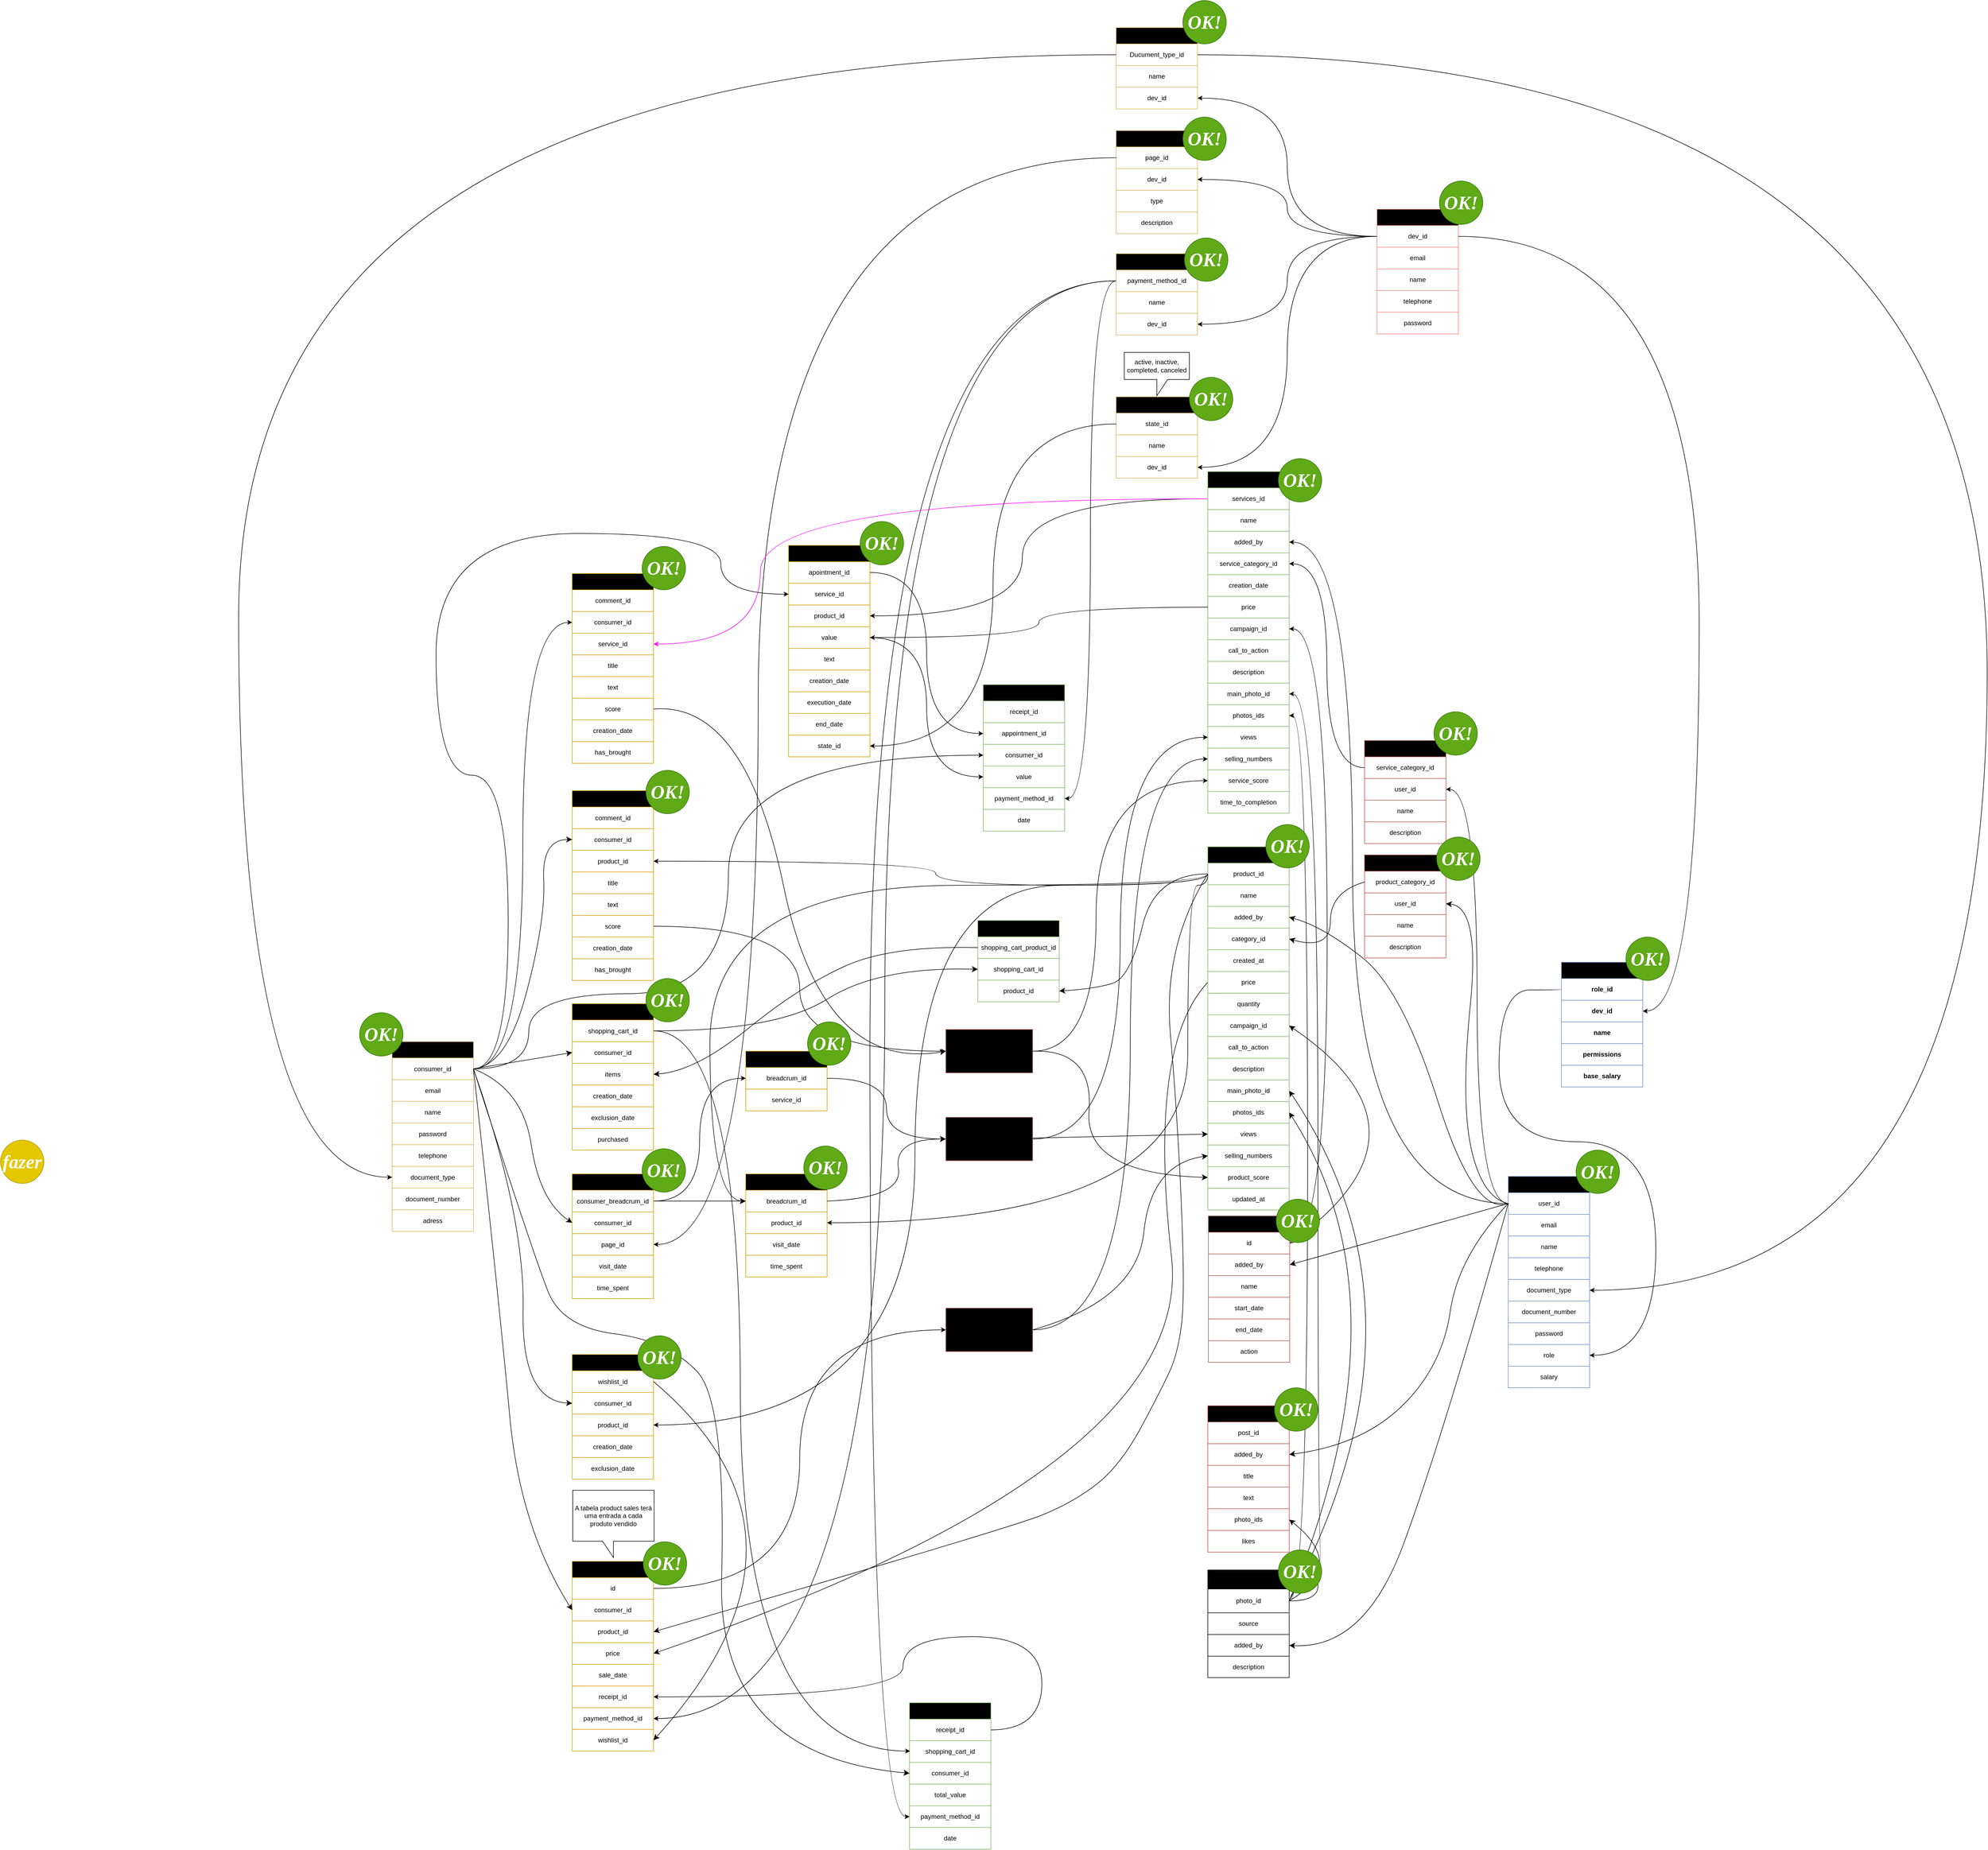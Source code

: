 <mxfile version="26.1.1">
  <diagram name="Page-1" id="fSDzbSg4ITsIo_7JX8Ku">
    <mxGraphModel dx="4393" dy="4131" grid="0" gridSize="10" guides="1" tooltips="1" connect="1" arrows="1" fold="1" page="0" pageScale="1" pageWidth="850" pageHeight="1100" math="0" shadow="0">
      <root>
        <mxCell id="0" />
        <mxCell id="1" parent="0" />
        <mxCell id="FVcaYwHXagqDAu146TD7-14" value="User" style="shape=table;startSize=30;container=1;collapsible=0;childLayout=tableLayout;fillColor=light-dark(#DAE8FC,#0000FF);gradientColor=light-dark(#7EA6E0,#000033);strokeColor=#6c8ebf;fontStyle=1" parent="1" vertex="1">
          <mxGeometry x="177" y="-758" width="150" height="390" as="geometry" />
        </mxCell>
        <mxCell id="FVcaYwHXagqDAu146TD7-15" value="" style="shape=tableRow;horizontal=0;startSize=0;swimlaneHead=0;swimlaneBody=0;strokeColor=inherit;top=0;left=0;bottom=0;right=0;collapsible=0;dropTarget=0;fillColor=none;points=[[0,0.5],[1,0.5]];portConstraint=eastwest;" parent="FVcaYwHXagqDAu146TD7-14" vertex="1">
          <mxGeometry y="30" width="150" height="40" as="geometry" />
        </mxCell>
        <mxCell id="FVcaYwHXagqDAu146TD7-16" value="user_id" style="shape=partialRectangle;html=1;whiteSpace=wrap;connectable=0;strokeColor=inherit;overflow=hidden;fillColor=none;top=0;left=0;bottom=0;right=0;pointerEvents=1;" parent="FVcaYwHXagqDAu146TD7-15" vertex="1">
          <mxGeometry width="150" height="40" as="geometry">
            <mxRectangle width="150" height="40" as="alternateBounds" />
          </mxGeometry>
        </mxCell>
        <mxCell id="FVcaYwHXagqDAu146TD7-17" value="" style="shape=tableRow;horizontal=0;startSize=0;swimlaneHead=0;swimlaneBody=0;strokeColor=inherit;top=0;left=0;bottom=0;right=0;collapsible=0;dropTarget=0;fillColor=none;points=[[0,0.5],[1,0.5]];portConstraint=eastwest;" parent="FVcaYwHXagqDAu146TD7-14" vertex="1">
          <mxGeometry y="70" width="150" height="40" as="geometry" />
        </mxCell>
        <mxCell id="FVcaYwHXagqDAu146TD7-18" value="email" style="shape=partialRectangle;html=1;whiteSpace=wrap;connectable=0;strokeColor=inherit;overflow=hidden;fillColor=none;top=0;left=0;bottom=0;right=0;pointerEvents=1;" parent="FVcaYwHXagqDAu146TD7-17" vertex="1">
          <mxGeometry width="150" height="40" as="geometry">
            <mxRectangle width="150" height="40" as="alternateBounds" />
          </mxGeometry>
        </mxCell>
        <mxCell id="FVcaYwHXagqDAu146TD7-19" value="" style="shape=tableRow;horizontal=0;startSize=0;swimlaneHead=0;swimlaneBody=0;strokeColor=inherit;top=0;left=0;bottom=0;right=0;collapsible=0;dropTarget=0;fillColor=none;points=[[0,0.5],[1,0.5]];portConstraint=eastwest;" parent="FVcaYwHXagqDAu146TD7-14" vertex="1">
          <mxGeometry y="110" width="150" height="40" as="geometry" />
        </mxCell>
        <mxCell id="FVcaYwHXagqDAu146TD7-20" value="name" style="shape=partialRectangle;html=1;whiteSpace=wrap;connectable=0;strokeColor=inherit;overflow=hidden;fillColor=none;top=0;left=0;bottom=0;right=0;pointerEvents=1;" parent="FVcaYwHXagqDAu146TD7-19" vertex="1">
          <mxGeometry width="150" height="40" as="geometry">
            <mxRectangle width="150" height="40" as="alternateBounds" />
          </mxGeometry>
        </mxCell>
        <mxCell id="FVcaYwHXagqDAu146TD7-215" style="shape=tableRow;horizontal=0;startSize=0;swimlaneHead=0;swimlaneBody=0;strokeColor=inherit;top=0;left=0;bottom=0;right=0;collapsible=0;dropTarget=0;fillColor=none;points=[[0,0.5],[1,0.5]];portConstraint=eastwest;" parent="FVcaYwHXagqDAu146TD7-14" vertex="1">
          <mxGeometry y="150" width="150" height="40" as="geometry" />
        </mxCell>
        <mxCell id="FVcaYwHXagqDAu146TD7-216" value="telephone" style="shape=partialRectangle;html=1;whiteSpace=wrap;connectable=0;strokeColor=inherit;overflow=hidden;fillColor=none;top=0;left=0;bottom=0;right=0;pointerEvents=1;" parent="FVcaYwHXagqDAu146TD7-215" vertex="1">
          <mxGeometry width="150" height="40" as="geometry">
            <mxRectangle width="150" height="40" as="alternateBounds" />
          </mxGeometry>
        </mxCell>
        <mxCell id="FVcaYwHXagqDAu146TD7-217" style="shape=tableRow;horizontal=0;startSize=0;swimlaneHead=0;swimlaneBody=0;strokeColor=inherit;top=0;left=0;bottom=0;right=0;collapsible=0;dropTarget=0;fillColor=none;points=[[0,0.5],[1,0.5]];portConstraint=eastwest;" parent="FVcaYwHXagqDAu146TD7-14" vertex="1">
          <mxGeometry y="190" width="150" height="40" as="geometry" />
        </mxCell>
        <mxCell id="FVcaYwHXagqDAu146TD7-218" value="document_type" style="shape=partialRectangle;html=1;whiteSpace=wrap;connectable=0;strokeColor=inherit;overflow=hidden;fillColor=none;top=0;left=0;bottom=0;right=0;pointerEvents=1;" parent="FVcaYwHXagqDAu146TD7-217" vertex="1">
          <mxGeometry width="150" height="40" as="geometry">
            <mxRectangle width="150" height="40" as="alternateBounds" />
          </mxGeometry>
        </mxCell>
        <mxCell id="FVcaYwHXagqDAu146TD7-219" style="shape=tableRow;horizontal=0;startSize=0;swimlaneHead=0;swimlaneBody=0;strokeColor=inherit;top=0;left=0;bottom=0;right=0;collapsible=0;dropTarget=0;fillColor=none;points=[[0,0.5],[1,0.5]];portConstraint=eastwest;" parent="FVcaYwHXagqDAu146TD7-14" vertex="1">
          <mxGeometry y="230" width="150" height="40" as="geometry" />
        </mxCell>
        <mxCell id="FVcaYwHXagqDAu146TD7-220" value="document_number" style="shape=partialRectangle;html=1;whiteSpace=wrap;connectable=0;strokeColor=inherit;overflow=hidden;fillColor=none;top=0;left=0;bottom=0;right=0;pointerEvents=1;" parent="FVcaYwHXagqDAu146TD7-219" vertex="1">
          <mxGeometry width="150" height="40" as="geometry">
            <mxRectangle width="150" height="40" as="alternateBounds" />
          </mxGeometry>
        </mxCell>
        <mxCell id="FVcaYwHXagqDAu146TD7-21" value="" style="shape=tableRow;horizontal=0;startSize=0;swimlaneHead=0;swimlaneBody=0;strokeColor=inherit;top=0;left=0;bottom=0;right=0;collapsible=0;dropTarget=0;fillColor=none;points=[[0,0.5],[1,0.5]];portConstraint=eastwest;" parent="FVcaYwHXagqDAu146TD7-14" vertex="1">
          <mxGeometry y="270" width="150" height="40" as="geometry" />
        </mxCell>
        <mxCell id="FVcaYwHXagqDAu146TD7-22" value="password" style="shape=partialRectangle;html=1;whiteSpace=wrap;connectable=0;strokeColor=inherit;overflow=hidden;fillColor=none;top=0;left=0;bottom=0;right=0;pointerEvents=1;" parent="FVcaYwHXagqDAu146TD7-21" vertex="1">
          <mxGeometry width="150" height="40" as="geometry">
            <mxRectangle width="150" height="40" as="alternateBounds" />
          </mxGeometry>
        </mxCell>
        <mxCell id="FVcaYwHXagqDAu146TD7-158" style="shape=tableRow;horizontal=0;startSize=0;swimlaneHead=0;swimlaneBody=0;strokeColor=inherit;top=0;left=0;bottom=0;right=0;collapsible=0;dropTarget=0;fillColor=none;points=[[0,0.5],[1,0.5]];portConstraint=eastwest;" parent="FVcaYwHXagqDAu146TD7-14" vertex="1">
          <mxGeometry y="310" width="150" height="40" as="geometry" />
        </mxCell>
        <mxCell id="FVcaYwHXagqDAu146TD7-159" value="role" style="shape=partialRectangle;html=1;whiteSpace=wrap;connectable=0;strokeColor=inherit;overflow=hidden;fillColor=none;top=0;left=0;bottom=0;right=0;pointerEvents=1;" parent="FVcaYwHXagqDAu146TD7-158" vertex="1">
          <mxGeometry width="150" height="40" as="geometry">
            <mxRectangle width="150" height="40" as="alternateBounds" />
          </mxGeometry>
        </mxCell>
        <mxCell id="5PYjCW3JDpEhVIXQpTaG-265" style="shape=tableRow;horizontal=0;startSize=0;swimlaneHead=0;swimlaneBody=0;strokeColor=inherit;top=0;left=0;bottom=0;right=0;collapsible=0;dropTarget=0;fillColor=none;points=[[0,0.5],[1,0.5]];portConstraint=eastwest;" parent="FVcaYwHXagqDAu146TD7-14" vertex="1">
          <mxGeometry y="350" width="150" height="40" as="geometry" />
        </mxCell>
        <mxCell id="5PYjCW3JDpEhVIXQpTaG-266" value="salary" style="shape=partialRectangle;html=1;whiteSpace=wrap;connectable=0;strokeColor=inherit;overflow=hidden;fillColor=none;top=0;left=0;bottom=0;right=0;pointerEvents=1;" parent="5PYjCW3JDpEhVIXQpTaG-265" vertex="1">
          <mxGeometry width="150" height="40" as="geometry">
            <mxRectangle width="150" height="40" as="alternateBounds" />
          </mxGeometry>
        </mxCell>
        <mxCell id="FVcaYwHXagqDAu146TD7-170" value="Campaign" style="shape=table;startSize=30;container=1;collapsible=0;childLayout=tableLayout;fillColor=light-dark(#F8CECC,#0000FF);strokeColor=light-dark(#B85450,#FFCCCC);gradientColor=light-dark(#EA6B66,#00FF00);fontStyle=1;fontColor=light-dark(#000000,#000000);" parent="1" vertex="1">
          <mxGeometry x="-376" y="-685" width="150" height="270" as="geometry" />
        </mxCell>
        <mxCell id="FVcaYwHXagqDAu146TD7-171" value="" style="shape=tableRow;horizontal=0;startSize=0;swimlaneHead=0;swimlaneBody=0;strokeColor=inherit;top=0;left=0;bottom=0;right=0;collapsible=0;dropTarget=0;fillColor=none;points=[[0,0.5],[1,0.5]];portConstraint=eastwest;" parent="FVcaYwHXagqDAu146TD7-170" vertex="1">
          <mxGeometry y="30" width="150" height="40" as="geometry" />
        </mxCell>
        <mxCell id="FVcaYwHXagqDAu146TD7-172" value="id" style="shape=partialRectangle;html=1;whiteSpace=wrap;connectable=0;strokeColor=inherit;overflow=hidden;fillColor=none;top=0;left=0;bottom=0;right=0;pointerEvents=1;" parent="FVcaYwHXagqDAu146TD7-171" vertex="1">
          <mxGeometry width="150" height="40" as="geometry">
            <mxRectangle width="150" height="40" as="alternateBounds" />
          </mxGeometry>
        </mxCell>
        <mxCell id="FVcaYwHXagqDAu146TD7-191" style="shape=tableRow;horizontal=0;startSize=0;swimlaneHead=0;swimlaneBody=0;strokeColor=inherit;top=0;left=0;bottom=0;right=0;collapsible=0;dropTarget=0;fillColor=none;points=[[0,0.5],[1,0.5]];portConstraint=eastwest;" parent="FVcaYwHXagqDAu146TD7-170" vertex="1">
          <mxGeometry y="70" width="150" height="40" as="geometry" />
        </mxCell>
        <mxCell id="FVcaYwHXagqDAu146TD7-192" value="added_by" style="shape=partialRectangle;html=1;whiteSpace=wrap;connectable=0;strokeColor=inherit;overflow=hidden;fillColor=none;top=0;left=0;bottom=0;right=0;pointerEvents=1;" parent="FVcaYwHXagqDAu146TD7-191" vertex="1">
          <mxGeometry width="150" height="40" as="geometry">
            <mxRectangle width="150" height="40" as="alternateBounds" />
          </mxGeometry>
        </mxCell>
        <mxCell id="FVcaYwHXagqDAu146TD7-173" value="" style="shape=tableRow;horizontal=0;startSize=0;swimlaneHead=0;swimlaneBody=0;strokeColor=inherit;top=0;left=0;bottom=0;right=0;collapsible=0;dropTarget=0;fillColor=none;points=[[0,0.5],[1,0.5]];portConstraint=eastwest;" parent="FVcaYwHXagqDAu146TD7-170" vertex="1">
          <mxGeometry y="110" width="150" height="40" as="geometry" />
        </mxCell>
        <mxCell id="FVcaYwHXagqDAu146TD7-174" value="name" style="shape=partialRectangle;html=1;whiteSpace=wrap;connectable=0;strokeColor=inherit;overflow=hidden;fillColor=none;top=0;left=0;bottom=0;right=0;pointerEvents=1;" parent="FVcaYwHXagqDAu146TD7-173" vertex="1">
          <mxGeometry width="150" height="40" as="geometry">
            <mxRectangle width="150" height="40" as="alternateBounds" />
          </mxGeometry>
        </mxCell>
        <mxCell id="FVcaYwHXagqDAu146TD7-175" value="" style="shape=tableRow;horizontal=0;startSize=0;swimlaneHead=0;swimlaneBody=0;strokeColor=inherit;top=0;left=0;bottom=0;right=0;collapsible=0;dropTarget=0;fillColor=none;points=[[0,0.5],[1,0.5]];portConstraint=eastwest;" parent="FVcaYwHXagqDAu146TD7-170" vertex="1">
          <mxGeometry y="150" width="150" height="40" as="geometry" />
        </mxCell>
        <mxCell id="FVcaYwHXagqDAu146TD7-176" value="start_date" style="shape=partialRectangle;html=1;whiteSpace=wrap;connectable=0;strokeColor=inherit;overflow=hidden;fillColor=none;top=0;left=0;bottom=0;right=0;pointerEvents=1;" parent="FVcaYwHXagqDAu146TD7-175" vertex="1">
          <mxGeometry width="150" height="40" as="geometry">
            <mxRectangle width="150" height="40" as="alternateBounds" />
          </mxGeometry>
        </mxCell>
        <mxCell id="FVcaYwHXagqDAu146TD7-177" value="" style="shape=tableRow;horizontal=0;startSize=0;swimlaneHead=0;swimlaneBody=0;strokeColor=inherit;top=0;left=0;bottom=0;right=0;collapsible=0;dropTarget=0;fillColor=none;points=[[0,0.5],[1,0.5]];portConstraint=eastwest;" parent="FVcaYwHXagqDAu146TD7-170" vertex="1">
          <mxGeometry y="190" width="150" height="40" as="geometry" />
        </mxCell>
        <mxCell id="FVcaYwHXagqDAu146TD7-178" value="end_date" style="shape=partialRectangle;html=1;whiteSpace=wrap;connectable=0;strokeColor=inherit;overflow=hidden;fillColor=none;top=0;left=0;bottom=0;right=0;pointerEvents=1;" parent="FVcaYwHXagqDAu146TD7-177" vertex="1">
          <mxGeometry width="150" height="40" as="geometry">
            <mxRectangle width="150" height="40" as="alternateBounds" />
          </mxGeometry>
        </mxCell>
        <mxCell id="FVcaYwHXagqDAu146TD7-179" style="shape=tableRow;horizontal=0;startSize=0;swimlaneHead=0;swimlaneBody=0;strokeColor=inherit;top=0;left=0;bottom=0;right=0;collapsible=0;dropTarget=0;fillColor=none;points=[[0,0.5],[1,0.5]];portConstraint=eastwest;" parent="FVcaYwHXagqDAu146TD7-170" vertex="1">
          <mxGeometry y="230" width="150" height="40" as="geometry" />
        </mxCell>
        <mxCell id="FVcaYwHXagqDAu146TD7-180" value="action" style="shape=partialRectangle;html=1;whiteSpace=wrap;connectable=0;strokeColor=inherit;overflow=hidden;fillColor=none;top=0;left=0;bottom=0;right=0;pointerEvents=1;" parent="FVcaYwHXagqDAu146TD7-179" vertex="1">
          <mxGeometry width="150" height="40" as="geometry">
            <mxRectangle width="150" height="40" as="alternateBounds" />
          </mxGeometry>
        </mxCell>
        <mxCell id="FVcaYwHXagqDAu146TD7-196" value="Consumer" style="shape=table;startSize=30;container=1;collapsible=0;childLayout=tableLayout;fillColor=light-dark(#FFFFFF,#FFFF00);gradientColor=light-dark(#FFD966,#333300);strokeColor=light-dark(#D6B656,#666600);fontColor=light-dark(#000000,#000000);fontStyle=1" parent="1" vertex="1">
          <mxGeometry x="-1881" y="-1006.5" width="150" height="350" as="geometry" />
        </mxCell>
        <mxCell id="FVcaYwHXagqDAu146TD7-197" value="" style="shape=tableRow;horizontal=0;startSize=0;swimlaneHead=0;swimlaneBody=0;strokeColor=light-dark(#D6B656,#666600);top=0;left=0;bottom=0;right=0;collapsible=0;dropTarget=0;fillColor=none;points=[[0,0.5],[1,0.5]];portConstraint=eastwest;" parent="FVcaYwHXagqDAu146TD7-196" vertex="1">
          <mxGeometry y="30" width="150" height="40" as="geometry" />
        </mxCell>
        <mxCell id="FVcaYwHXagqDAu146TD7-198" value="consumer_id" style="shape=partialRectangle;html=1;whiteSpace=wrap;connectable=0;strokeColor=light-dark(#D6B656,#666600);overflow=hidden;fillColor=none;top=0;left=0;bottom=0;right=0;pointerEvents=1;" parent="FVcaYwHXagqDAu146TD7-197" vertex="1">
          <mxGeometry width="150" height="40" as="geometry">
            <mxRectangle width="150" height="40" as="alternateBounds" />
          </mxGeometry>
        </mxCell>
        <mxCell id="FVcaYwHXagqDAu146TD7-199" value="" style="shape=tableRow;horizontal=0;startSize=0;swimlaneHead=0;swimlaneBody=0;strokeColor=light-dark(#D6B656,#666600);top=0;left=0;bottom=0;right=0;collapsible=0;dropTarget=0;fillColor=none;points=[[0,0.5],[1,0.5]];portConstraint=eastwest;" parent="FVcaYwHXagqDAu146TD7-196" vertex="1">
          <mxGeometry y="70" width="150" height="40" as="geometry" />
        </mxCell>
        <mxCell id="FVcaYwHXagqDAu146TD7-200" value="email" style="shape=partialRectangle;html=1;whiteSpace=wrap;connectable=0;strokeColor=light-dark(#D6B656,#666600);overflow=hidden;fillColor=none;top=0;left=0;bottom=0;right=0;pointerEvents=1;" parent="FVcaYwHXagqDAu146TD7-199" vertex="1">
          <mxGeometry width="150" height="40" as="geometry">
            <mxRectangle width="150" height="40" as="alternateBounds" />
          </mxGeometry>
        </mxCell>
        <mxCell id="FVcaYwHXagqDAu146TD7-201" value="" style="shape=tableRow;horizontal=0;startSize=0;swimlaneHead=0;swimlaneBody=0;strokeColor=light-dark(#D6B656,#666600);top=0;left=0;bottom=0;right=0;collapsible=0;dropTarget=0;fillColor=none;points=[[0,0.5],[1,0.5]];portConstraint=eastwest;" parent="FVcaYwHXagqDAu146TD7-196" vertex="1">
          <mxGeometry y="110" width="150" height="40" as="geometry" />
        </mxCell>
        <mxCell id="FVcaYwHXagqDAu146TD7-202" value="name" style="shape=partialRectangle;html=1;whiteSpace=wrap;connectable=0;strokeColor=light-dark(#D6B656,#666600);overflow=hidden;fillColor=none;top=0;left=0;bottom=0;right=0;pointerEvents=1;" parent="FVcaYwHXagqDAu146TD7-201" vertex="1">
          <mxGeometry width="150" height="40" as="geometry">
            <mxRectangle width="150" height="40" as="alternateBounds" />
          </mxGeometry>
        </mxCell>
        <mxCell id="FVcaYwHXagqDAu146TD7-203" value="" style="shape=tableRow;horizontal=0;startSize=0;swimlaneHead=0;swimlaneBody=0;strokeColor=light-dark(#D6B656,#666600);top=0;left=0;bottom=0;right=0;collapsible=0;dropTarget=0;fillColor=none;points=[[0,0.5],[1,0.5]];portConstraint=eastwest;" parent="FVcaYwHXagqDAu146TD7-196" vertex="1">
          <mxGeometry y="150" width="150" height="40" as="geometry" />
        </mxCell>
        <mxCell id="FVcaYwHXagqDAu146TD7-204" value="password" style="shape=partialRectangle;html=1;whiteSpace=wrap;connectable=0;strokeColor=light-dark(#D6B656,#666600);overflow=hidden;fillColor=none;top=0;left=0;bottom=0;right=0;pointerEvents=1;" parent="FVcaYwHXagqDAu146TD7-203" vertex="1">
          <mxGeometry width="150" height="40" as="geometry">
            <mxRectangle width="150" height="40" as="alternateBounds" />
          </mxGeometry>
        </mxCell>
        <mxCell id="FVcaYwHXagqDAu146TD7-209" value="" style="shape=tableRow;horizontal=0;startSize=0;swimlaneHead=0;swimlaneBody=0;strokeColor=light-dark(#D6B656,#666600);top=0;left=0;bottom=0;right=0;collapsible=0;dropTarget=0;fillColor=none;points=[[0,0.5],[1,0.5]];portConstraint=eastwest;" parent="FVcaYwHXagqDAu146TD7-196" vertex="1">
          <mxGeometry y="190" width="150" height="40" as="geometry" />
        </mxCell>
        <mxCell id="FVcaYwHXagqDAu146TD7-210" value="telephone" style="shape=partialRectangle;html=1;whiteSpace=wrap;connectable=0;strokeColor=light-dark(#D6B656,#666600);overflow=hidden;fillColor=none;top=0;left=0;bottom=0;right=0;pointerEvents=1;" parent="FVcaYwHXagqDAu146TD7-209" vertex="1">
          <mxGeometry width="150" height="40" as="geometry">
            <mxRectangle width="150" height="40" as="alternateBounds" />
          </mxGeometry>
        </mxCell>
        <mxCell id="FVcaYwHXagqDAu146TD7-211" value="" style="shape=tableRow;horizontal=0;startSize=0;swimlaneHead=0;swimlaneBody=0;strokeColor=light-dark(#D6B656,#666600);top=0;left=0;bottom=0;right=0;collapsible=0;dropTarget=0;fillColor=none;points=[[0,0.5],[1,0.5]];portConstraint=eastwest;" parent="FVcaYwHXagqDAu146TD7-196" vertex="1">
          <mxGeometry y="230" width="150" height="40" as="geometry" />
        </mxCell>
        <mxCell id="FVcaYwHXagqDAu146TD7-212" value="document_type" style="shape=partialRectangle;html=1;whiteSpace=wrap;connectable=0;strokeColor=light-dark(#D6B656,#666600);overflow=hidden;fillColor=none;top=0;left=0;bottom=0;right=0;pointerEvents=1;" parent="FVcaYwHXagqDAu146TD7-211" vertex="1">
          <mxGeometry width="150" height="40" as="geometry">
            <mxRectangle width="150" height="40" as="alternateBounds" />
          </mxGeometry>
        </mxCell>
        <mxCell id="FVcaYwHXagqDAu146TD7-213" style="shape=tableRow;horizontal=0;startSize=0;swimlaneHead=0;swimlaneBody=0;strokeColor=light-dark(#D6B656,#666600);top=0;left=0;bottom=0;right=0;collapsible=0;dropTarget=0;fillColor=none;points=[[0,0.5],[1,0.5]];portConstraint=eastwest;" parent="FVcaYwHXagqDAu146TD7-196" vertex="1">
          <mxGeometry y="270" width="150" height="40" as="geometry" />
        </mxCell>
        <mxCell id="FVcaYwHXagqDAu146TD7-214" value="document_number" style="shape=partialRectangle;html=1;whiteSpace=wrap;connectable=0;strokeColor=light-dark(#D6B656,#666600);overflow=hidden;fillColor=none;top=0;left=0;bottom=0;right=0;pointerEvents=1;" parent="FVcaYwHXagqDAu146TD7-213" vertex="1">
          <mxGeometry width="150" height="40" as="geometry">
            <mxRectangle width="150" height="40" as="alternateBounds" />
          </mxGeometry>
        </mxCell>
        <mxCell id="5PYjCW3JDpEhVIXQpTaG-267" style="shape=tableRow;horizontal=0;startSize=0;swimlaneHead=0;swimlaneBody=0;strokeColor=light-dark(#D6B656,#666600);top=0;left=0;bottom=0;right=0;collapsible=0;dropTarget=0;fillColor=none;points=[[0,0.5],[1,0.5]];portConstraint=eastwest;" parent="FVcaYwHXagqDAu146TD7-196" vertex="1">
          <mxGeometry y="310" width="150" height="40" as="geometry" />
        </mxCell>
        <mxCell id="5PYjCW3JDpEhVIXQpTaG-268" value="adress" style="shape=partialRectangle;html=1;whiteSpace=wrap;connectable=0;strokeColor=light-dark(#D6B656,#666600);overflow=hidden;fillColor=none;top=0;left=0;bottom=0;right=0;pointerEvents=1;" parent="5PYjCW3JDpEhVIXQpTaG-267" vertex="1">
          <mxGeometry width="150" height="40" as="geometry">
            <mxRectangle width="150" height="40" as="alternateBounds" />
          </mxGeometry>
        </mxCell>
        <mxCell id="FVcaYwHXagqDAu146TD7-227" value="Product_viewed" style="shape=table;startSize=30;container=1;collapsible=0;childLayout=tableLayout;fillColor=light-dark(#FFCD28,#CCCC00);strokeColor=light-dark(#D79B00,#E6D0DE);gradientColor=light-dark(#FFA500,#006600);fontStyle=1" parent="1" vertex="1">
          <mxGeometry x="-1229" y="-762.5" width="150" height="190" as="geometry" />
        </mxCell>
        <mxCell id="FVcaYwHXagqDAu146TD7-228" value="" style="shape=tableRow;horizontal=0;startSize=0;swimlaneHead=0;swimlaneBody=0;strokeColor=inherit;top=0;left=0;bottom=0;right=0;collapsible=0;dropTarget=0;fillColor=none;points=[[0,0.5],[1,0.5]];portConstraint=eastwest;" parent="FVcaYwHXagqDAu146TD7-227" vertex="1">
          <mxGeometry y="30" width="150" height="40" as="geometry" />
        </mxCell>
        <mxCell id="FVcaYwHXagqDAu146TD7-229" value="breadcrum_id" style="shape=partialRectangle;html=1;whiteSpace=wrap;connectable=0;strokeColor=inherit;overflow=hidden;fillColor=none;top=0;left=0;bottom=0;right=0;pointerEvents=1;" parent="FVcaYwHXagqDAu146TD7-228" vertex="1">
          <mxGeometry width="150" height="40" as="geometry">
            <mxRectangle width="150" height="40" as="alternateBounds" />
          </mxGeometry>
        </mxCell>
        <mxCell id="FVcaYwHXagqDAu146TD7-230" value="" style="shape=tableRow;horizontal=0;startSize=0;swimlaneHead=0;swimlaneBody=0;strokeColor=inherit;top=0;left=0;bottom=0;right=0;collapsible=0;dropTarget=0;fillColor=none;points=[[0,0.5],[1,0.5]];portConstraint=eastwest;" parent="FVcaYwHXagqDAu146TD7-227" vertex="1">
          <mxGeometry y="70" width="150" height="40" as="geometry" />
        </mxCell>
        <mxCell id="FVcaYwHXagqDAu146TD7-231" value="product_id" style="shape=partialRectangle;html=1;whiteSpace=wrap;connectable=0;strokeColor=inherit;overflow=hidden;fillColor=none;top=0;left=0;bottom=0;right=0;pointerEvents=1;" parent="FVcaYwHXagqDAu146TD7-230" vertex="1">
          <mxGeometry width="150" height="40" as="geometry">
            <mxRectangle width="150" height="40" as="alternateBounds" />
          </mxGeometry>
        </mxCell>
        <mxCell id="FVcaYwHXagqDAu146TD7-232" value="" style="shape=tableRow;horizontal=0;startSize=0;swimlaneHead=0;swimlaneBody=0;strokeColor=inherit;top=0;left=0;bottom=0;right=0;collapsible=0;dropTarget=0;fillColor=none;points=[[0,0.5],[1,0.5]];portConstraint=eastwest;" parent="FVcaYwHXagqDAu146TD7-227" vertex="1">
          <mxGeometry y="110" width="150" height="40" as="geometry" />
        </mxCell>
        <mxCell id="FVcaYwHXagqDAu146TD7-233" value="visit_date" style="shape=partialRectangle;html=1;whiteSpace=wrap;connectable=0;strokeColor=inherit;overflow=hidden;fillColor=none;top=0;left=0;bottom=0;right=0;pointerEvents=1;" parent="FVcaYwHXagqDAu146TD7-232" vertex="1">
          <mxGeometry width="150" height="40" as="geometry">
            <mxRectangle width="150" height="40" as="alternateBounds" />
          </mxGeometry>
        </mxCell>
        <mxCell id="FVcaYwHXagqDAu146TD7-234" value="" style="shape=tableRow;horizontal=0;startSize=0;swimlaneHead=0;swimlaneBody=0;strokeColor=inherit;top=0;left=0;bottom=0;right=0;collapsible=0;dropTarget=0;fillColor=none;points=[[0,0.5],[1,0.5]];portConstraint=eastwest;" parent="FVcaYwHXagqDAu146TD7-227" vertex="1">
          <mxGeometry y="150" width="150" height="40" as="geometry" />
        </mxCell>
        <mxCell id="FVcaYwHXagqDAu146TD7-235" value="time_spent" style="shape=partialRectangle;html=1;whiteSpace=wrap;connectable=0;strokeColor=inherit;overflow=hidden;fillColor=none;top=0;left=0;bottom=0;right=0;pointerEvents=1;" parent="FVcaYwHXagqDAu146TD7-234" vertex="1">
          <mxGeometry width="150" height="40" as="geometry">
            <mxRectangle width="150" height="40" as="alternateBounds" />
          </mxGeometry>
        </mxCell>
        <mxCell id="FVcaYwHXagqDAu146TD7-252" value="Shopping_cart" style="shape=table;startSize=30;container=1;collapsible=0;childLayout=tableLayout;fillColor=light-dark(#D5E8D4,#FFFF00);strokeColor=light-dark(#D79B00,#FFFFFF);gradientColor=light-dark(#97D077,#00FF00);fontColor=light-dark(#000000,#000000);fontStyle=1" parent="1" vertex="1">
          <mxGeometry x="-1549" y="-1076.5" width="150" height="270" as="geometry" />
        </mxCell>
        <mxCell id="FVcaYwHXagqDAu146TD7-253" value="" style="shape=tableRow;horizontal=0;startSize=0;swimlaneHead=0;swimlaneBody=0;strokeColor=inherit;top=0;left=0;bottom=0;right=0;collapsible=0;dropTarget=0;fillColor=none;points=[[0,0.5],[1,0.5]];portConstraint=eastwest;" parent="FVcaYwHXagqDAu146TD7-252" vertex="1">
          <mxGeometry y="30" width="150" height="40" as="geometry" />
        </mxCell>
        <mxCell id="FVcaYwHXagqDAu146TD7-254" value="shopping_cart_id" style="shape=partialRectangle;html=1;whiteSpace=wrap;connectable=0;strokeColor=inherit;overflow=hidden;fillColor=none;top=0;left=0;bottom=0;right=0;pointerEvents=1;" parent="FVcaYwHXagqDAu146TD7-253" vertex="1">
          <mxGeometry width="150" height="40" as="geometry">
            <mxRectangle width="150" height="40" as="alternateBounds" />
          </mxGeometry>
        </mxCell>
        <mxCell id="FVcaYwHXagqDAu146TD7-299" style="shape=tableRow;horizontal=0;startSize=0;swimlaneHead=0;swimlaneBody=0;strokeColor=inherit;top=0;left=0;bottom=0;right=0;collapsible=0;dropTarget=0;fillColor=none;points=[[0,0.5],[1,0.5]];portConstraint=eastwest;" parent="FVcaYwHXagqDAu146TD7-252" vertex="1">
          <mxGeometry y="70" width="150" height="40" as="geometry" />
        </mxCell>
        <mxCell id="FVcaYwHXagqDAu146TD7-300" value="consumer_id" style="shape=partialRectangle;html=1;whiteSpace=wrap;connectable=0;strokeColor=inherit;overflow=hidden;fillColor=none;top=0;left=0;bottom=0;right=0;pointerEvents=1;" parent="FVcaYwHXagqDAu146TD7-299" vertex="1">
          <mxGeometry width="150" height="40" as="geometry">
            <mxRectangle width="150" height="40" as="alternateBounds" />
          </mxGeometry>
        </mxCell>
        <mxCell id="FVcaYwHXagqDAu146TD7-255" value="" style="shape=tableRow;horizontal=0;startSize=0;swimlaneHead=0;swimlaneBody=0;strokeColor=inherit;top=0;left=0;bottom=0;right=0;collapsible=0;dropTarget=0;fillColor=none;points=[[0,0.5],[1,0.5]];portConstraint=eastwest;" parent="FVcaYwHXagqDAu146TD7-252" vertex="1">
          <mxGeometry y="110" width="150" height="40" as="geometry" />
        </mxCell>
        <mxCell id="FVcaYwHXagqDAu146TD7-256" value="items" style="shape=partialRectangle;html=1;whiteSpace=wrap;connectable=0;strokeColor=inherit;overflow=hidden;fillColor=none;top=0;left=0;bottom=0;right=0;pointerEvents=1;" parent="FVcaYwHXagqDAu146TD7-255" vertex="1">
          <mxGeometry width="150" height="40" as="geometry">
            <mxRectangle width="150" height="40" as="alternateBounds" />
          </mxGeometry>
        </mxCell>
        <mxCell id="FVcaYwHXagqDAu146TD7-257" value="" style="shape=tableRow;horizontal=0;startSize=0;swimlaneHead=0;swimlaneBody=0;strokeColor=inherit;top=0;left=0;bottom=0;right=0;collapsible=0;dropTarget=0;fillColor=none;points=[[0,0.5],[1,0.5]];portConstraint=eastwest;" parent="FVcaYwHXagqDAu146TD7-252" vertex="1">
          <mxGeometry y="150" width="150" height="40" as="geometry" />
        </mxCell>
        <mxCell id="FVcaYwHXagqDAu146TD7-258" value="creation_date" style="shape=partialRectangle;html=1;whiteSpace=wrap;connectable=0;strokeColor=inherit;overflow=hidden;fillColor=none;top=0;left=0;bottom=0;right=0;pointerEvents=1;" parent="FVcaYwHXagqDAu146TD7-257" vertex="1">
          <mxGeometry width="150" height="40" as="geometry">
            <mxRectangle width="150" height="40" as="alternateBounds" />
          </mxGeometry>
        </mxCell>
        <mxCell id="FVcaYwHXagqDAu146TD7-259" value="" style="shape=tableRow;horizontal=0;startSize=0;swimlaneHead=0;swimlaneBody=0;strokeColor=inherit;top=0;left=0;bottom=0;right=0;collapsible=0;dropTarget=0;fillColor=none;points=[[0,0.5],[1,0.5]];portConstraint=eastwest;" parent="FVcaYwHXagqDAu146TD7-252" vertex="1">
          <mxGeometry y="190" width="150" height="40" as="geometry" />
        </mxCell>
        <mxCell id="FVcaYwHXagqDAu146TD7-260" value="exclusion_date" style="shape=partialRectangle;html=1;whiteSpace=wrap;connectable=0;strokeColor=inherit;overflow=hidden;fillColor=none;top=0;left=0;bottom=0;right=0;pointerEvents=1;" parent="FVcaYwHXagqDAu146TD7-259" vertex="1">
          <mxGeometry width="150" height="40" as="geometry">
            <mxRectangle width="150" height="40" as="alternateBounds" />
          </mxGeometry>
        </mxCell>
        <mxCell id="FVcaYwHXagqDAu146TD7-261" value="" style="shape=tableRow;horizontal=0;startSize=0;swimlaneHead=0;swimlaneBody=0;strokeColor=inherit;top=0;left=0;bottom=0;right=0;collapsible=0;dropTarget=0;fillColor=none;points=[[0,0.5],[1,0.5]];portConstraint=eastwest;" parent="FVcaYwHXagqDAu146TD7-252" vertex="1">
          <mxGeometry y="230" width="150" height="40" as="geometry" />
        </mxCell>
        <mxCell id="FVcaYwHXagqDAu146TD7-262" value="purchased" style="shape=partialRectangle;html=1;whiteSpace=wrap;connectable=0;strokeColor=inherit;overflow=hidden;fillColor=none;top=0;left=0;bottom=0;right=0;pointerEvents=1;" parent="FVcaYwHXagqDAu146TD7-261" vertex="1">
          <mxGeometry width="150" height="40" as="geometry">
            <mxRectangle width="150" height="40" as="alternateBounds" />
          </mxGeometry>
        </mxCell>
        <mxCell id="FVcaYwHXagqDAu146TD7-273" value="Product_comments" style="shape=table;startSize=30;container=1;collapsible=0;childLayout=tableLayout;fillColor=light-dark(#FFCD28,#FFFF33);strokeColor=light-dark(#D79B00,#FFFFFF);gradientColor=light-dark(#FFA500,#CC6600);fontColor=light-dark(#000000,#000000);fontStyle=1" parent="1" vertex="1">
          <mxGeometry x="-1549" y="-1469.5" width="150" height="350" as="geometry" />
        </mxCell>
        <mxCell id="FVcaYwHXagqDAu146TD7-274" value="" style="shape=tableRow;horizontal=0;startSize=0;swimlaneHead=0;swimlaneBody=0;strokeColor=inherit;top=0;left=0;bottom=0;right=0;collapsible=0;dropTarget=0;fillColor=none;points=[[0,0.5],[1,0.5]];portConstraint=eastwest;" parent="FVcaYwHXagqDAu146TD7-273" vertex="1">
          <mxGeometry y="30" width="150" height="40" as="geometry" />
        </mxCell>
        <mxCell id="FVcaYwHXagqDAu146TD7-275" value="comment_id" style="shape=partialRectangle;html=1;whiteSpace=wrap;connectable=0;strokeColor=inherit;overflow=hidden;fillColor=none;top=0;left=0;bottom=0;right=0;pointerEvents=1;" parent="FVcaYwHXagqDAu146TD7-274" vertex="1">
          <mxGeometry width="150" height="40" as="geometry">
            <mxRectangle width="150" height="40" as="alternateBounds" />
          </mxGeometry>
        </mxCell>
        <mxCell id="FVcaYwHXagqDAu146TD7-296" style="shape=tableRow;horizontal=0;startSize=0;swimlaneHead=0;swimlaneBody=0;strokeColor=inherit;top=0;left=0;bottom=0;right=0;collapsible=0;dropTarget=0;fillColor=none;points=[[0,0.5],[1,0.5]];portConstraint=eastwest;" parent="FVcaYwHXagqDAu146TD7-273" vertex="1">
          <mxGeometry y="70" width="150" height="40" as="geometry" />
        </mxCell>
        <mxCell id="FVcaYwHXagqDAu146TD7-297" value="consumer_id" style="shape=partialRectangle;html=1;whiteSpace=wrap;connectable=0;strokeColor=inherit;overflow=hidden;fillColor=none;top=0;left=0;bottom=0;right=0;pointerEvents=1;" parent="FVcaYwHXagqDAu146TD7-296" vertex="1">
          <mxGeometry width="150" height="40" as="geometry">
            <mxRectangle width="150" height="40" as="alternateBounds" />
          </mxGeometry>
        </mxCell>
        <mxCell id="FVcaYwHXagqDAu146TD7-294" style="shape=tableRow;horizontal=0;startSize=0;swimlaneHead=0;swimlaneBody=0;strokeColor=inherit;top=0;left=0;bottom=0;right=0;collapsible=0;dropTarget=0;fillColor=none;points=[[0,0.5],[1,0.5]];portConstraint=eastwest;" parent="FVcaYwHXagqDAu146TD7-273" vertex="1">
          <mxGeometry y="110" width="150" height="40" as="geometry" />
        </mxCell>
        <mxCell id="FVcaYwHXagqDAu146TD7-295" value="product_id" style="shape=partialRectangle;html=1;whiteSpace=wrap;connectable=0;strokeColor=inherit;overflow=hidden;fillColor=none;top=0;left=0;bottom=0;right=0;pointerEvents=1;" parent="FVcaYwHXagqDAu146TD7-294" vertex="1">
          <mxGeometry width="150" height="40" as="geometry">
            <mxRectangle width="150" height="40" as="alternateBounds" />
          </mxGeometry>
        </mxCell>
        <mxCell id="FVcaYwHXagqDAu146TD7-276" value="" style="shape=tableRow;horizontal=0;startSize=0;swimlaneHead=0;swimlaneBody=0;strokeColor=inherit;top=0;left=0;bottom=0;right=0;collapsible=0;dropTarget=0;fillColor=none;points=[[0,0.5],[1,0.5]];portConstraint=eastwest;" parent="FVcaYwHXagqDAu146TD7-273" vertex="1">
          <mxGeometry y="150" width="150" height="40" as="geometry" />
        </mxCell>
        <mxCell id="FVcaYwHXagqDAu146TD7-277" value="title" style="shape=partialRectangle;html=1;whiteSpace=wrap;connectable=0;strokeColor=inherit;overflow=hidden;fillColor=none;top=0;left=0;bottom=0;right=0;pointerEvents=1;" parent="FVcaYwHXagqDAu146TD7-276" vertex="1">
          <mxGeometry width="150" height="40" as="geometry">
            <mxRectangle width="150" height="40" as="alternateBounds" />
          </mxGeometry>
        </mxCell>
        <mxCell id="FVcaYwHXagqDAu146TD7-278" value="" style="shape=tableRow;horizontal=0;startSize=0;swimlaneHead=0;swimlaneBody=0;strokeColor=inherit;top=0;left=0;bottom=0;right=0;collapsible=0;dropTarget=0;fillColor=none;points=[[0,0.5],[1,0.5]];portConstraint=eastwest;" parent="FVcaYwHXagqDAu146TD7-273" vertex="1">
          <mxGeometry y="190" width="150" height="40" as="geometry" />
        </mxCell>
        <mxCell id="FVcaYwHXagqDAu146TD7-279" value="text" style="shape=partialRectangle;html=1;whiteSpace=wrap;connectable=0;strokeColor=inherit;overflow=hidden;fillColor=none;top=0;left=0;bottom=0;right=0;pointerEvents=1;" parent="FVcaYwHXagqDAu146TD7-278" vertex="1">
          <mxGeometry width="150" height="40" as="geometry">
            <mxRectangle width="150" height="40" as="alternateBounds" />
          </mxGeometry>
        </mxCell>
        <mxCell id="FVcaYwHXagqDAu146TD7-280" value="" style="shape=tableRow;horizontal=0;startSize=0;swimlaneHead=0;swimlaneBody=0;strokeColor=inherit;top=0;left=0;bottom=0;right=0;collapsible=0;dropTarget=0;fillColor=none;points=[[0,0.5],[1,0.5]];portConstraint=eastwest;" parent="FVcaYwHXagqDAu146TD7-273" vertex="1">
          <mxGeometry y="230" width="150" height="40" as="geometry" />
        </mxCell>
        <mxCell id="FVcaYwHXagqDAu146TD7-281" value="score" style="shape=partialRectangle;html=1;whiteSpace=wrap;connectable=0;strokeColor=inherit;overflow=hidden;fillColor=none;top=0;left=0;bottom=0;right=0;pointerEvents=1;" parent="FVcaYwHXagqDAu146TD7-280" vertex="1">
          <mxGeometry width="150" height="40" as="geometry">
            <mxRectangle width="150" height="40" as="alternateBounds" />
          </mxGeometry>
        </mxCell>
        <mxCell id="FVcaYwHXagqDAu146TD7-304" style="shape=tableRow;horizontal=0;startSize=0;swimlaneHead=0;swimlaneBody=0;strokeColor=inherit;top=0;left=0;bottom=0;right=0;collapsible=0;dropTarget=0;fillColor=none;points=[[0,0.5],[1,0.5]];portConstraint=eastwest;" parent="FVcaYwHXagqDAu146TD7-273" vertex="1">
          <mxGeometry y="270" width="150" height="40" as="geometry" />
        </mxCell>
        <mxCell id="FVcaYwHXagqDAu146TD7-305" value="creation_date" style="shape=partialRectangle;html=1;whiteSpace=wrap;connectable=0;strokeColor=inherit;overflow=hidden;fillColor=none;top=0;left=0;bottom=0;right=0;pointerEvents=1;" parent="FVcaYwHXagqDAu146TD7-304" vertex="1">
          <mxGeometry width="150" height="40" as="geometry">
            <mxRectangle width="150" height="40" as="alternateBounds" />
          </mxGeometry>
        </mxCell>
        <mxCell id="FVcaYwHXagqDAu146TD7-282" value="" style="shape=tableRow;horizontal=0;startSize=0;swimlaneHead=0;swimlaneBody=0;strokeColor=inherit;top=0;left=0;bottom=0;right=0;collapsible=0;dropTarget=0;fillColor=none;points=[[0,0.5],[1,0.5]];portConstraint=eastwest;" parent="FVcaYwHXagqDAu146TD7-273" vertex="1">
          <mxGeometry y="310" width="150" height="40" as="geometry" />
        </mxCell>
        <mxCell id="FVcaYwHXagqDAu146TD7-283" value="has_brought" style="shape=partialRectangle;html=1;whiteSpace=wrap;connectable=0;strokeColor=inherit;overflow=hidden;fillColor=none;top=0;left=0;bottom=0;right=0;pointerEvents=1;" parent="FVcaYwHXagqDAu146TD7-282" vertex="1">
          <mxGeometry width="150" height="40" as="geometry">
            <mxRectangle width="150" height="40" as="alternateBounds" />
          </mxGeometry>
        </mxCell>
        <mxCell id="FVcaYwHXagqDAu146TD7-298" style="edgeStyle=none;curved=1;rounded=0;orthogonalLoop=1;jettySize=auto;html=1;exitX=1;exitY=0.5;exitDx=0;exitDy=0;entryX=0;entryY=0.5;entryDx=0;entryDy=0;fontSize=12;startSize=8;endSize=8;strokeColor=light-dark(#000000,#FFFF00);" parent="1" source="FVcaYwHXagqDAu146TD7-197" target="FVcaYwHXagqDAu146TD7-296" edge="1">
          <mxGeometry relative="1" as="geometry">
            <Array as="points">
              <mxPoint x="-1669" y="-962.5" />
              <mxPoint x="-1598" y="-1230.5" />
              <mxPoint x="-1605" y="-1379.5" />
            </Array>
          </mxGeometry>
        </mxCell>
        <mxCell id="FVcaYwHXagqDAu146TD7-301" style="edgeStyle=none;curved=1;rounded=0;orthogonalLoop=1;jettySize=auto;html=1;exitX=1;exitY=0.5;exitDx=0;exitDy=0;entryX=0;entryY=0.5;entryDx=0;entryDy=0;fontSize=12;startSize=8;endSize=8;strokeColor=light-dark(#000000,#FFFF00);" parent="1" source="FVcaYwHXagqDAu146TD7-197" target="FVcaYwHXagqDAu146TD7-299" edge="1">
          <mxGeometry relative="1" as="geometry" />
        </mxCell>
        <mxCell id="FVcaYwHXagqDAu146TD7-307" value="Wishlist" style="shape=table;startSize=30;container=1;collapsible=0;childLayout=tableLayout;fillColor=light-dark(#F5F5F5,#FFFF00);strokeColor=light-dark(#D79B00,#FFFFFF);gradientColor=light-dark(#B3B3B3,#FFFFFF);fontStyle=1;fontColor=light-dark(#000000,#000000);" parent="1" vertex="1">
          <mxGeometry x="-1549" y="-429.5" width="150" height="230" as="geometry" />
        </mxCell>
        <mxCell id="FVcaYwHXagqDAu146TD7-308" value="" style="shape=tableRow;horizontal=0;startSize=0;swimlaneHead=0;swimlaneBody=0;strokeColor=inherit;top=0;left=0;bottom=0;right=0;collapsible=0;dropTarget=0;fillColor=none;points=[[0,0.5],[1,0.5]];portConstraint=eastwest;" parent="FVcaYwHXagqDAu146TD7-307" vertex="1">
          <mxGeometry y="30" width="150" height="40" as="geometry" />
        </mxCell>
        <mxCell id="FVcaYwHXagqDAu146TD7-309" value="wishlist_id" style="shape=partialRectangle;html=1;whiteSpace=wrap;connectable=0;strokeColor=inherit;overflow=hidden;fillColor=none;top=0;left=0;bottom=0;right=0;pointerEvents=1;" parent="FVcaYwHXagqDAu146TD7-308" vertex="1">
          <mxGeometry width="150" height="40" as="geometry">
            <mxRectangle width="150" height="40" as="alternateBounds" />
          </mxGeometry>
        </mxCell>
        <mxCell id="FVcaYwHXagqDAu146TD7-310" style="shape=tableRow;horizontal=0;startSize=0;swimlaneHead=0;swimlaneBody=0;strokeColor=inherit;top=0;left=0;bottom=0;right=0;collapsible=0;dropTarget=0;fillColor=none;points=[[0,0.5],[1,0.5]];portConstraint=eastwest;" parent="FVcaYwHXagqDAu146TD7-307" vertex="1">
          <mxGeometry y="70" width="150" height="40" as="geometry" />
        </mxCell>
        <mxCell id="FVcaYwHXagqDAu146TD7-311" value="consumer_id" style="shape=partialRectangle;html=1;whiteSpace=wrap;connectable=0;strokeColor=inherit;overflow=hidden;fillColor=none;top=0;left=0;bottom=0;right=0;pointerEvents=1;" parent="FVcaYwHXagqDAu146TD7-310" vertex="1">
          <mxGeometry width="150" height="40" as="geometry">
            <mxRectangle width="150" height="40" as="alternateBounds" />
          </mxGeometry>
        </mxCell>
        <mxCell id="FVcaYwHXagqDAu146TD7-312" value="" style="shape=tableRow;horizontal=0;startSize=0;swimlaneHead=0;swimlaneBody=0;strokeColor=inherit;top=0;left=0;bottom=0;right=0;collapsible=0;dropTarget=0;fillColor=none;points=[[0,0.5],[1,0.5]];portConstraint=eastwest;" parent="FVcaYwHXagqDAu146TD7-307" vertex="1">
          <mxGeometry y="110" width="150" height="40" as="geometry" />
        </mxCell>
        <mxCell id="FVcaYwHXagqDAu146TD7-313" value="product_id" style="shape=partialRectangle;html=1;whiteSpace=wrap;connectable=0;strokeColor=inherit;overflow=hidden;fillColor=none;top=0;left=0;bottom=0;right=0;pointerEvents=1;" parent="FVcaYwHXagqDAu146TD7-312" vertex="1">
          <mxGeometry width="150" height="40" as="geometry">
            <mxRectangle width="150" height="40" as="alternateBounds" />
          </mxGeometry>
        </mxCell>
        <mxCell id="FVcaYwHXagqDAu146TD7-314" value="" style="shape=tableRow;horizontal=0;startSize=0;swimlaneHead=0;swimlaneBody=0;strokeColor=inherit;top=0;left=0;bottom=0;right=0;collapsible=0;dropTarget=0;fillColor=none;points=[[0,0.5],[1,0.5]];portConstraint=eastwest;" parent="FVcaYwHXagqDAu146TD7-307" vertex="1">
          <mxGeometry y="150" width="150" height="40" as="geometry" />
        </mxCell>
        <mxCell id="FVcaYwHXagqDAu146TD7-315" value="creation_date" style="shape=partialRectangle;html=1;whiteSpace=wrap;connectable=0;strokeColor=inherit;overflow=hidden;fillColor=none;top=0;left=0;bottom=0;right=0;pointerEvents=1;" parent="FVcaYwHXagqDAu146TD7-314" vertex="1">
          <mxGeometry width="150" height="40" as="geometry">
            <mxRectangle width="150" height="40" as="alternateBounds" />
          </mxGeometry>
        </mxCell>
        <mxCell id="FVcaYwHXagqDAu146TD7-316" value="" style="shape=tableRow;horizontal=0;startSize=0;swimlaneHead=0;swimlaneBody=0;strokeColor=inherit;top=0;left=0;bottom=0;right=0;collapsible=0;dropTarget=0;fillColor=none;points=[[0,0.5],[1,0.5]];portConstraint=eastwest;" parent="FVcaYwHXagqDAu146TD7-307" vertex="1">
          <mxGeometry y="190" width="150" height="40" as="geometry" />
        </mxCell>
        <mxCell id="FVcaYwHXagqDAu146TD7-317" value="exclusion_date" style="shape=partialRectangle;html=1;whiteSpace=wrap;connectable=0;strokeColor=inherit;overflow=hidden;fillColor=none;top=0;left=0;bottom=0;right=0;pointerEvents=1;" parent="FVcaYwHXagqDAu146TD7-316" vertex="1">
          <mxGeometry width="150" height="40" as="geometry">
            <mxRectangle width="150" height="40" as="alternateBounds" />
          </mxGeometry>
        </mxCell>
        <mxCell id="FVcaYwHXagqDAu146TD7-321" style="edgeStyle=none;curved=1;rounded=0;orthogonalLoop=1;jettySize=auto;html=1;exitX=1;exitY=0.5;exitDx=0;exitDy=0;entryX=0;entryY=0.5;entryDx=0;entryDy=0;fontSize=12;startSize=8;endSize=8;strokeColor=light-dark(#000000,#FFFF00);" parent="1" source="FVcaYwHXagqDAu146TD7-197" target="FVcaYwHXagqDAu146TD7-310" edge="1">
          <mxGeometry relative="1" as="geometry">
            <Array as="points">
              <mxPoint x="-1636" y="-682.5" />
              <mxPoint x="-1643" y="-343.5" />
            </Array>
          </mxGeometry>
        </mxCell>
        <mxCell id="FVcaYwHXagqDAu146TD7-322" value="Product_sales" style="shape=table;startSize=30;container=1;collapsible=0;childLayout=tableLayout;fillColor=light-dark(#D5E8D4,#999900);strokeColor=light-dark(#D79B00,#FFFFFF);gradientColor=#97d077;fontStyle=1" parent="1" vertex="1">
          <mxGeometry x="-1549" y="-48" width="150" height="350" as="geometry" />
        </mxCell>
        <mxCell id="FVcaYwHXagqDAu146TD7-323" value="" style="shape=tableRow;horizontal=0;startSize=0;swimlaneHead=0;swimlaneBody=0;strokeColor=inherit;top=0;left=0;bottom=0;right=0;collapsible=0;dropTarget=0;fillColor=none;points=[[0,0.5],[1,0.5]];portConstraint=eastwest;" parent="FVcaYwHXagqDAu146TD7-322" vertex="1">
          <mxGeometry y="30" width="150" height="40" as="geometry" />
        </mxCell>
        <mxCell id="FVcaYwHXagqDAu146TD7-324" value="id" style="shape=partialRectangle;html=1;whiteSpace=wrap;connectable=0;strokeColor=inherit;overflow=hidden;fillColor=none;top=0;left=0;bottom=0;right=0;pointerEvents=1;" parent="FVcaYwHXagqDAu146TD7-323" vertex="1">
          <mxGeometry width="150" height="40" as="geometry">
            <mxRectangle width="150" height="40" as="alternateBounds" />
          </mxGeometry>
        </mxCell>
        <mxCell id="FVcaYwHXagqDAu146TD7-325" style="shape=tableRow;horizontal=0;startSize=0;swimlaneHead=0;swimlaneBody=0;strokeColor=inherit;top=0;left=0;bottom=0;right=0;collapsible=0;dropTarget=0;fillColor=none;points=[[0,0.5],[1,0.5]];portConstraint=eastwest;" parent="FVcaYwHXagqDAu146TD7-322" vertex="1">
          <mxGeometry y="70" width="150" height="40" as="geometry" />
        </mxCell>
        <mxCell id="FVcaYwHXagqDAu146TD7-326" value="consumer_id" style="shape=partialRectangle;html=1;whiteSpace=wrap;connectable=0;strokeColor=inherit;overflow=hidden;fillColor=none;top=0;left=0;bottom=0;right=0;pointerEvents=1;" parent="FVcaYwHXagqDAu146TD7-325" vertex="1">
          <mxGeometry width="150" height="40" as="geometry">
            <mxRectangle width="150" height="40" as="alternateBounds" />
          </mxGeometry>
        </mxCell>
        <mxCell id="FVcaYwHXagqDAu146TD7-327" value="" style="shape=tableRow;horizontal=0;startSize=0;swimlaneHead=0;swimlaneBody=0;strokeColor=inherit;top=0;left=0;bottom=0;right=0;collapsible=0;dropTarget=0;fillColor=none;points=[[0,0.5],[1,0.5]];portConstraint=eastwest;" parent="FVcaYwHXagqDAu146TD7-322" vertex="1">
          <mxGeometry y="110" width="150" height="40" as="geometry" />
        </mxCell>
        <mxCell id="FVcaYwHXagqDAu146TD7-328" value="product_id" style="shape=partialRectangle;html=1;whiteSpace=wrap;connectable=0;strokeColor=inherit;overflow=hidden;fillColor=none;top=0;left=0;bottom=0;right=0;pointerEvents=1;" parent="FVcaYwHXagqDAu146TD7-327" vertex="1">
          <mxGeometry width="150" height="40" as="geometry">
            <mxRectangle width="150" height="40" as="alternateBounds" />
          </mxGeometry>
        </mxCell>
        <mxCell id="FVcaYwHXagqDAu146TD7-333" style="shape=tableRow;horizontal=0;startSize=0;swimlaneHead=0;swimlaneBody=0;strokeColor=inherit;top=0;left=0;bottom=0;right=0;collapsible=0;dropTarget=0;fillColor=none;points=[[0,0.5],[1,0.5]];portConstraint=eastwest;" parent="FVcaYwHXagqDAu146TD7-322" vertex="1">
          <mxGeometry y="150" width="150" height="40" as="geometry" />
        </mxCell>
        <mxCell id="FVcaYwHXagqDAu146TD7-334" value="price" style="shape=partialRectangle;html=1;whiteSpace=wrap;connectable=0;strokeColor=inherit;overflow=hidden;fillColor=none;top=0;left=0;bottom=0;right=0;pointerEvents=1;" parent="FVcaYwHXagqDAu146TD7-333" vertex="1">
          <mxGeometry width="150" height="40" as="geometry">
            <mxRectangle width="150" height="40" as="alternateBounds" />
          </mxGeometry>
        </mxCell>
        <mxCell id="FVcaYwHXagqDAu146TD7-329" value="" style="shape=tableRow;horizontal=0;startSize=0;swimlaneHead=0;swimlaneBody=0;strokeColor=inherit;top=0;left=0;bottom=0;right=0;collapsible=0;dropTarget=0;fillColor=none;points=[[0,0.5],[1,0.5]];portConstraint=eastwest;" parent="FVcaYwHXagqDAu146TD7-322" vertex="1">
          <mxGeometry y="190" width="150" height="40" as="geometry" />
        </mxCell>
        <mxCell id="FVcaYwHXagqDAu146TD7-330" value="sale_date" style="shape=partialRectangle;html=1;whiteSpace=wrap;connectable=0;strokeColor=inherit;overflow=hidden;fillColor=none;top=0;left=0;bottom=0;right=0;pointerEvents=1;" parent="FVcaYwHXagqDAu146TD7-329" vertex="1">
          <mxGeometry width="150" height="40" as="geometry">
            <mxRectangle width="150" height="40" as="alternateBounds" />
          </mxGeometry>
        </mxCell>
        <mxCell id="FVcaYwHXagqDAu146TD7-336" style="shape=tableRow;horizontal=0;startSize=0;swimlaneHead=0;swimlaneBody=0;strokeColor=inherit;top=0;left=0;bottom=0;right=0;collapsible=0;dropTarget=0;fillColor=none;points=[[0,0.5],[1,0.5]];portConstraint=eastwest;" parent="FVcaYwHXagqDAu146TD7-322" vertex="1">
          <mxGeometry y="230" width="150" height="40" as="geometry" />
        </mxCell>
        <mxCell id="FVcaYwHXagqDAu146TD7-337" value="receipt_id" style="shape=partialRectangle;html=1;whiteSpace=wrap;connectable=0;strokeColor=inherit;overflow=hidden;fillColor=none;top=0;left=0;bottom=0;right=0;pointerEvents=1;" parent="FVcaYwHXagqDAu146TD7-336" vertex="1">
          <mxGeometry width="150" height="40" as="geometry">
            <mxRectangle width="150" height="40" as="alternateBounds" />
          </mxGeometry>
        </mxCell>
        <mxCell id="FVcaYwHXagqDAu146TD7-331" value="" style="shape=tableRow;horizontal=0;startSize=0;swimlaneHead=0;swimlaneBody=0;strokeColor=inherit;top=0;left=0;bottom=0;right=0;collapsible=0;dropTarget=0;fillColor=none;points=[[0,0.5],[1,0.5]];portConstraint=eastwest;" parent="FVcaYwHXagqDAu146TD7-322" vertex="1">
          <mxGeometry y="270" width="150" height="40" as="geometry" />
        </mxCell>
        <mxCell id="FVcaYwHXagqDAu146TD7-332" value="payment_method_id" style="shape=partialRectangle;html=1;whiteSpace=wrap;connectable=0;strokeColor=inherit;overflow=hidden;fillColor=none;top=0;left=0;bottom=0;right=0;pointerEvents=1;" parent="FVcaYwHXagqDAu146TD7-331" vertex="1">
          <mxGeometry width="150" height="40" as="geometry">
            <mxRectangle width="150" height="40" as="alternateBounds" />
          </mxGeometry>
        </mxCell>
        <mxCell id="FVcaYwHXagqDAu146TD7-393" style="shape=tableRow;horizontal=0;startSize=0;swimlaneHead=0;swimlaneBody=0;strokeColor=inherit;top=0;left=0;bottom=0;right=0;collapsible=0;dropTarget=0;fillColor=none;points=[[0,0.5],[1,0.5]];portConstraint=eastwest;" parent="FVcaYwHXagqDAu146TD7-322" vertex="1">
          <mxGeometry y="310" width="150" height="40" as="geometry" />
        </mxCell>
        <mxCell id="FVcaYwHXagqDAu146TD7-394" value="wishlist_id" style="shape=partialRectangle;html=1;whiteSpace=wrap;connectable=0;strokeColor=inherit;overflow=hidden;fillColor=none;top=0;left=0;bottom=0;right=0;pointerEvents=1;" parent="FVcaYwHXagqDAu146TD7-393" vertex="1">
          <mxGeometry width="150" height="40" as="geometry">
            <mxRectangle width="150" height="40" as="alternateBounds" />
          </mxGeometry>
        </mxCell>
        <mxCell id="FVcaYwHXagqDAu146TD7-335" style="edgeStyle=none;curved=1;rounded=0;orthogonalLoop=1;jettySize=auto;html=1;exitX=1;exitY=0.5;exitDx=0;exitDy=0;entryX=0;entryY=0.5;entryDx=0;entryDy=0;fontSize=12;startSize=8;endSize=8;strokeColor=light-dark(#000000,#FFFF00);" parent="1" source="FVcaYwHXagqDAu146TD7-197" target="FVcaYwHXagqDAu146TD7-325" edge="1">
          <mxGeometry relative="1" as="geometry">
            <Array as="points">
              <mxPoint x="-1683" y="-519.5" />
              <mxPoint x="-1645" y="-109.5" />
            </Array>
          </mxGeometry>
        </mxCell>
        <mxCell id="FVcaYwHXagqDAu146TD7-338" value="Product_receipt" style="shape=table;startSize=30;container=1;collapsible=0;childLayout=tableLayout;fillColor=light-dark(#D5E8D4,#00FF00);strokeColor=#82b366;gradientColor=light-dark(#97D077,#FFFF33);fontStyle=1;fontColor=light-dark(#000000,#000000);" parent="1" vertex="1">
          <mxGeometry x="-927" y="213" width="150" height="270" as="geometry" />
        </mxCell>
        <mxCell id="FVcaYwHXagqDAu146TD7-339" value="" style="shape=tableRow;horizontal=0;startSize=0;swimlaneHead=0;swimlaneBody=0;strokeColor=inherit;top=0;left=0;bottom=0;right=0;collapsible=0;dropTarget=0;fillColor=none;points=[[0,0.5],[1,0.5]];portConstraint=eastwest;" parent="FVcaYwHXagqDAu146TD7-338" vertex="1">
          <mxGeometry y="30" width="150" height="40" as="geometry" />
        </mxCell>
        <mxCell id="FVcaYwHXagqDAu146TD7-340" value="receipt_id" style="shape=partialRectangle;html=1;whiteSpace=wrap;connectable=0;strokeColor=inherit;overflow=hidden;fillColor=none;top=0;left=0;bottom=0;right=0;pointerEvents=1;" parent="FVcaYwHXagqDAu146TD7-339" vertex="1">
          <mxGeometry width="150" height="40" as="geometry">
            <mxRectangle width="150" height="40" as="alternateBounds" />
          </mxGeometry>
        </mxCell>
        <mxCell id="5PYjCW3JDpEhVIXQpTaG-26" style="shape=tableRow;horizontal=0;startSize=0;swimlaneHead=0;swimlaneBody=0;strokeColor=inherit;top=0;left=0;bottom=0;right=0;collapsible=0;dropTarget=0;fillColor=none;points=[[0,0.5],[1,0.5]];portConstraint=eastwest;" parent="FVcaYwHXagqDAu146TD7-338" vertex="1">
          <mxGeometry y="70" width="150" height="40" as="geometry" />
        </mxCell>
        <mxCell id="5PYjCW3JDpEhVIXQpTaG-27" value="shopping_cart_id" style="shape=partialRectangle;html=1;whiteSpace=wrap;connectable=0;strokeColor=inherit;overflow=hidden;fillColor=none;top=0;left=0;bottom=0;right=0;pointerEvents=1;" parent="5PYjCW3JDpEhVIXQpTaG-26" vertex="1">
          <mxGeometry width="150" height="40" as="geometry">
            <mxRectangle width="150" height="40" as="alternateBounds" />
          </mxGeometry>
        </mxCell>
        <mxCell id="FVcaYwHXagqDAu146TD7-341" style="shape=tableRow;horizontal=0;startSize=0;swimlaneHead=0;swimlaneBody=0;strokeColor=inherit;top=0;left=0;bottom=0;right=0;collapsible=0;dropTarget=0;fillColor=none;points=[[0,0.5],[1,0.5]];portConstraint=eastwest;" parent="FVcaYwHXagqDAu146TD7-338" vertex="1">
          <mxGeometry y="110" width="150" height="40" as="geometry" />
        </mxCell>
        <mxCell id="FVcaYwHXagqDAu146TD7-342" value="consumer_id" style="shape=partialRectangle;html=1;whiteSpace=wrap;connectable=0;strokeColor=inherit;overflow=hidden;fillColor=none;top=0;left=0;bottom=0;right=0;pointerEvents=1;" parent="FVcaYwHXagqDAu146TD7-341" vertex="1">
          <mxGeometry width="150" height="40" as="geometry">
            <mxRectangle width="150" height="40" as="alternateBounds" />
          </mxGeometry>
        </mxCell>
        <mxCell id="FVcaYwHXagqDAu146TD7-343" value="" style="shape=tableRow;horizontal=0;startSize=0;swimlaneHead=0;swimlaneBody=0;strokeColor=inherit;top=0;left=0;bottom=0;right=0;collapsible=0;dropTarget=0;fillColor=none;points=[[0,0.5],[1,0.5]];portConstraint=eastwest;" parent="FVcaYwHXagqDAu146TD7-338" vertex="1">
          <mxGeometry y="150" width="150" height="40" as="geometry" />
        </mxCell>
        <mxCell id="FVcaYwHXagqDAu146TD7-344" value="total_value" style="shape=partialRectangle;html=1;whiteSpace=wrap;connectable=0;strokeColor=inherit;overflow=hidden;fillColor=none;top=0;left=0;bottom=0;right=0;pointerEvents=1;" parent="FVcaYwHXagqDAu146TD7-343" vertex="1">
          <mxGeometry width="150" height="40" as="geometry">
            <mxRectangle width="150" height="40" as="alternateBounds" />
          </mxGeometry>
        </mxCell>
        <mxCell id="FVcaYwHXagqDAu146TD7-345" style="shape=tableRow;horizontal=0;startSize=0;swimlaneHead=0;swimlaneBody=0;strokeColor=inherit;top=0;left=0;bottom=0;right=0;collapsible=0;dropTarget=0;fillColor=none;points=[[0,0.5],[1,0.5]];portConstraint=eastwest;" parent="FVcaYwHXagqDAu146TD7-338" vertex="1">
          <mxGeometry y="190" width="150" height="40" as="geometry" />
        </mxCell>
        <mxCell id="FVcaYwHXagqDAu146TD7-346" value="payment_method_id" style="shape=partialRectangle;html=1;whiteSpace=wrap;connectable=0;strokeColor=inherit;overflow=hidden;fillColor=none;top=0;left=0;bottom=0;right=0;pointerEvents=1;" parent="FVcaYwHXagqDAu146TD7-345" vertex="1">
          <mxGeometry width="150" height="40" as="geometry">
            <mxRectangle width="150" height="40" as="alternateBounds" />
          </mxGeometry>
        </mxCell>
        <mxCell id="FVcaYwHXagqDAu146TD7-347" value="" style="shape=tableRow;horizontal=0;startSize=0;swimlaneHead=0;swimlaneBody=0;strokeColor=inherit;top=0;left=0;bottom=0;right=0;collapsible=0;dropTarget=0;fillColor=none;points=[[0,0.5],[1,0.5]];portConstraint=eastwest;" parent="FVcaYwHXagqDAu146TD7-338" vertex="1">
          <mxGeometry y="230" width="150" height="40" as="geometry" />
        </mxCell>
        <mxCell id="FVcaYwHXagqDAu146TD7-348" value="date" style="shape=partialRectangle;html=1;whiteSpace=wrap;connectable=0;strokeColor=inherit;overflow=hidden;fillColor=none;top=0;left=0;bottom=0;right=0;pointerEvents=1;" parent="FVcaYwHXagqDAu146TD7-347" vertex="1">
          <mxGeometry width="150" height="40" as="geometry">
            <mxRectangle width="150" height="40" as="alternateBounds" />
          </mxGeometry>
        </mxCell>
        <mxCell id="FVcaYwHXagqDAu146TD7-353" style="edgeStyle=none;curved=1;rounded=0;orthogonalLoop=1;jettySize=auto;html=1;exitX=1;exitY=0.5;exitDx=0;exitDy=0;entryX=0;entryY=0.5;entryDx=0;entryDy=0;fontSize=12;startSize=8;endSize=8;strokeColor=light-dark(#000000,#FFFF00);" parent="1" source="FVcaYwHXagqDAu146TD7-197" target="FVcaYwHXagqDAu146TD7-341" edge="1">
          <mxGeometry relative="1" as="geometry">
            <Array as="points">
              <mxPoint x="-1619" y="-609" />
              <mxPoint x="-1567" y="-480" />
              <mxPoint x="-1373" y="-455" />
              <mxPoint x="-1265" y="-342" />
              <mxPoint x="-1282" y="311" />
            </Array>
          </mxGeometry>
        </mxCell>
        <mxCell id="FVcaYwHXagqDAu146TD7-356" style="edgeStyle=none;curved=1;rounded=0;orthogonalLoop=1;jettySize=auto;html=1;exitX=0;exitY=0.5;exitDx=0;exitDy=0;entryX=1;entryY=0.5;entryDx=0;entryDy=0;fontSize=12;startSize=8;endSize=8;strokeColor=light-dark(#000000,#33FFFF);" parent="1" source="FVcaYwHXagqDAu146TD7-15" target="FVcaYwHXagqDAu146TD7-464" edge="1">
          <mxGeometry relative="1" as="geometry">
            <mxPoint x="-226" y="-1188" as="targetPoint" />
            <Array as="points">
              <mxPoint x="114" y="-685" />
              <mxPoint x="-18" y="-1103" />
              <mxPoint x="-166" y="-1220" />
            </Array>
          </mxGeometry>
        </mxCell>
        <mxCell id="FVcaYwHXagqDAu146TD7-357" style="edgeStyle=none;curved=1;rounded=0;orthogonalLoop=1;jettySize=auto;html=1;exitX=0;exitY=0.5;exitDx=0;exitDy=0;entryX=1;entryY=0.5;entryDx=0;entryDy=0;fontSize=12;startSize=8;endSize=8;strokeColor=light-dark(#000000,#00FFFF);" parent="1" source="FVcaYwHXagqDAu146TD7-15" target="FVcaYwHXagqDAu146TD7-191" edge="1">
          <mxGeometry relative="1" as="geometry" />
        </mxCell>
        <mxCell id="FVcaYwHXagqDAu146TD7-360" style="edgeStyle=none;curved=1;rounded=0;orthogonalLoop=1;jettySize=auto;html=1;exitX=0;exitY=0.5;exitDx=0;exitDy=0;entryX=1;entryY=0.5;entryDx=0;entryDy=0;fontSize=12;startSize=8;endSize=8;strokeColor=light-dark(#000000,#00FFFF);" parent="1" source="FVcaYwHXagqDAu146TD7-15" target="FVcaYwHXagqDAu146TD7-413" edge="1">
          <mxGeometry relative="1" as="geometry">
            <mxPoint x="-226.0" y="-256" as="targetPoint" />
            <Array as="points">
              <mxPoint x="85" y="-612" />
              <mxPoint x="55" y="-406" />
              <mxPoint x="-94" y="-262" />
            </Array>
          </mxGeometry>
        </mxCell>
        <mxCell id="FVcaYwHXagqDAu146TD7-89" value="" style="shape=table;startSize=0;container=1;collapsible=0;childLayout=tableLayout;" parent="1" vertex="1">
          <mxGeometry x="-377" y="-32" width="150" height="198.5" as="geometry" />
        </mxCell>
        <mxCell id="FVcaYwHXagqDAu146TD7-90" value="" style="shape=tableRow;horizontal=0;startSize=0;swimlaneHead=0;swimlaneBody=0;strokeColor=#001DBC;top=0;left=0;bottom=0;right=0;collapsible=0;dropTarget=0;fillColor=#0050ef;points=[[0,0.5],[1,0.5]];portConstraint=eastwest;fontColor=#ffffff;" parent="FVcaYwHXagqDAu146TD7-89" vertex="1">
          <mxGeometry width="150" height="35" as="geometry" />
        </mxCell>
        <mxCell id="FVcaYwHXagqDAu146TD7-91" value="&lt;span style=&quot;text-wrap-mode: nowrap;&quot;&gt;&lt;b&gt;&lt;font style=&quot;color: light-dark(rgb(0, 0, 0), rgb(255, 255, 255));&quot;&gt;Photos&lt;/font&gt;&lt;/b&gt;&lt;/span&gt;" style="shape=partialRectangle;html=1;whiteSpace=wrap;connectable=0;strokeColor=light-dark(#3700CC,#FFFFFF);overflow=hidden;fillColor=light-dark(#6A00FF,#0000FF);top=0;left=0;bottom=0;right=0;pointerEvents=1;fontColor=#ffffff;gradientColor=light-dark(#000000,#FF0000);" parent="FVcaYwHXagqDAu146TD7-90" vertex="1">
          <mxGeometry width="150" height="35" as="geometry">
            <mxRectangle width="150" height="35" as="alternateBounds" />
          </mxGeometry>
        </mxCell>
        <mxCell id="FVcaYwHXagqDAu146TD7-92" value="" style="shape=tableRow;horizontal=0;startSize=0;swimlaneHead=0;swimlaneBody=0;strokeColor=inherit;top=0;left=0;bottom=0;right=0;collapsible=0;dropTarget=0;fillColor=none;points=[[0,0.5],[1,0.5]];portConstraint=eastwest;" parent="FVcaYwHXagqDAu146TD7-89" vertex="1">
          <mxGeometry y="35" width="150" height="44" as="geometry" />
        </mxCell>
        <mxCell id="FVcaYwHXagqDAu146TD7-93" value="photo_id" style="shape=partialRectangle;html=1;whiteSpace=wrap;connectable=0;strokeColor=inherit;overflow=hidden;fillColor=none;top=0;left=0;bottom=0;right=0;pointerEvents=1;" parent="FVcaYwHXagqDAu146TD7-92" vertex="1">
          <mxGeometry width="150" height="44" as="geometry">
            <mxRectangle width="150" height="44" as="alternateBounds" />
          </mxGeometry>
        </mxCell>
        <mxCell id="FVcaYwHXagqDAu146TD7-94" value="" style="shape=tableRow;horizontal=0;startSize=0;swimlaneHead=0;swimlaneBody=0;strokeColor=inherit;top=0;left=0;bottom=0;right=0;collapsible=0;dropTarget=0;fillColor=none;points=[[0,0.5],[1,0.5]];portConstraint=eastwest;" parent="FVcaYwHXagqDAu146TD7-89" vertex="1">
          <mxGeometry y="79" width="150" height="40" as="geometry" />
        </mxCell>
        <mxCell id="FVcaYwHXagqDAu146TD7-95" value="source" style="shape=partialRectangle;html=1;whiteSpace=wrap;connectable=0;strokeColor=inherit;overflow=hidden;fillColor=none;top=0;left=0;bottom=0;right=0;pointerEvents=1;" parent="FVcaYwHXagqDAu146TD7-94" vertex="1">
          <mxGeometry width="150" height="40" as="geometry">
            <mxRectangle width="150" height="40" as="alternateBounds" />
          </mxGeometry>
        </mxCell>
        <mxCell id="FVcaYwHXagqDAu146TD7-96" value="" style="shape=tableRow;horizontal=0;startSize=0;swimlaneHead=0;swimlaneBody=0;strokeColor=inherit;top=0;left=0;bottom=0;right=0;collapsible=0;dropTarget=0;fillColor=none;points=[[0,0.5],[1,0.5]];portConstraint=eastwest;" parent="FVcaYwHXagqDAu146TD7-89" vertex="1">
          <mxGeometry y="119" width="150" height="40" as="geometry" />
        </mxCell>
        <mxCell id="FVcaYwHXagqDAu146TD7-97" value="added_by" style="shape=partialRectangle;html=1;whiteSpace=wrap;connectable=0;strokeColor=inherit;overflow=hidden;fillColor=none;top=0;left=0;bottom=0;right=0;pointerEvents=1;" parent="FVcaYwHXagqDAu146TD7-96" vertex="1">
          <mxGeometry width="150" height="40" as="geometry">
            <mxRectangle width="150" height="40" as="alternateBounds" />
          </mxGeometry>
        </mxCell>
        <mxCell id="FVcaYwHXagqDAu146TD7-362" style="shape=tableRow;horizontal=0;startSize=0;swimlaneHead=0;swimlaneBody=0;strokeColor=inherit;top=0;left=0;bottom=0;right=0;collapsible=0;dropTarget=0;fillColor=none;points=[[0,0.5],[1,0.5]];portConstraint=eastwest;" parent="FVcaYwHXagqDAu146TD7-89" vertex="1">
          <mxGeometry y="159" width="150" height="40" as="geometry" />
        </mxCell>
        <mxCell id="FVcaYwHXagqDAu146TD7-363" value="description" style="shape=partialRectangle;html=1;whiteSpace=wrap;connectable=0;strokeColor=inherit;overflow=hidden;fillColor=none;top=0;left=0;bottom=0;right=0;pointerEvents=1;" parent="FVcaYwHXagqDAu146TD7-362" vertex="1">
          <mxGeometry width="150" height="40" as="geometry">
            <mxRectangle width="150" height="40" as="alternateBounds" />
          </mxGeometry>
        </mxCell>
        <mxCell id="FVcaYwHXagqDAu146TD7-361" style="edgeStyle=none;curved=1;rounded=0;orthogonalLoop=1;jettySize=auto;html=1;exitX=0;exitY=0.5;exitDx=0;exitDy=0;entryX=1;entryY=0.5;entryDx=0;entryDy=0;fontSize=12;startSize=8;endSize=8;strokeColor=light-dark(#000000,#00FFFF);" parent="1" source="FVcaYwHXagqDAu146TD7-15" target="FVcaYwHXagqDAu146TD7-96" edge="1">
          <mxGeometry relative="1" as="geometry">
            <Array as="points">
              <mxPoint x="54" y="-268" />
              <mxPoint x="-89" y="115" />
            </Array>
          </mxGeometry>
        </mxCell>
        <mxCell id="FVcaYwHXagqDAu146TD7-366" value="Consumer_breadcrums" style="shape=table;startSize=30;container=1;collapsible=0;childLayout=tableLayout;fillColor=light-dark(#FFF2CC,#FFFF00);strokeColor=light-dark(#D79B00,#FFFFFF);gradientColor=light-dark(#FFD966,#00FF00);fontStyle=1;fontColor=light-dark(#000000,#000000);" parent="1" vertex="1">
          <mxGeometry x="-1549" y="-762.5" width="150" height="230" as="geometry" />
        </mxCell>
        <mxCell id="FVcaYwHXagqDAu146TD7-382" style="shape=tableRow;horizontal=0;startSize=0;swimlaneHead=0;swimlaneBody=0;strokeColor=inherit;top=0;left=0;bottom=0;right=0;collapsible=0;dropTarget=0;fillColor=none;points=[[0,0.5],[1,0.5]];portConstraint=eastwest;" parent="FVcaYwHXagqDAu146TD7-366" vertex="1">
          <mxGeometry y="30" width="150" height="40" as="geometry" />
        </mxCell>
        <mxCell id="FVcaYwHXagqDAu146TD7-383" value="consumer_breadcrum_id" style="shape=partialRectangle;html=1;whiteSpace=wrap;connectable=0;strokeColor=inherit;overflow=hidden;fillColor=none;top=0;left=0;bottom=0;right=0;pointerEvents=1;" parent="FVcaYwHXagqDAu146TD7-382" vertex="1">
          <mxGeometry width="150" height="40" as="geometry">
            <mxRectangle width="150" height="40" as="alternateBounds" />
          </mxGeometry>
        </mxCell>
        <mxCell id="FVcaYwHXagqDAu146TD7-367" value="" style="shape=tableRow;horizontal=0;startSize=0;swimlaneHead=0;swimlaneBody=0;strokeColor=inherit;top=0;left=0;bottom=0;right=0;collapsible=0;dropTarget=0;fillColor=none;points=[[0,0.5],[1,0.5]];portConstraint=eastwest;" parent="FVcaYwHXagqDAu146TD7-366" vertex="1">
          <mxGeometry y="70" width="150" height="40" as="geometry" />
        </mxCell>
        <mxCell id="FVcaYwHXagqDAu146TD7-368" value="consumer_id" style="shape=partialRectangle;html=1;whiteSpace=wrap;connectable=0;strokeColor=inherit;overflow=hidden;fillColor=none;top=0;left=0;bottom=0;right=0;pointerEvents=1;" parent="FVcaYwHXagqDAu146TD7-367" vertex="1">
          <mxGeometry width="150" height="40" as="geometry">
            <mxRectangle width="150" height="40" as="alternateBounds" />
          </mxGeometry>
        </mxCell>
        <mxCell id="FVcaYwHXagqDAu146TD7-369" value="" style="shape=tableRow;horizontal=0;startSize=0;swimlaneHead=0;swimlaneBody=0;strokeColor=inherit;top=0;left=0;bottom=0;right=0;collapsible=0;dropTarget=0;fillColor=none;points=[[0,0.5],[1,0.5]];portConstraint=eastwest;" parent="FVcaYwHXagqDAu146TD7-366" vertex="1">
          <mxGeometry y="110" width="150" height="40" as="geometry" />
        </mxCell>
        <mxCell id="FVcaYwHXagqDAu146TD7-370" value="page_id" style="shape=partialRectangle;html=1;whiteSpace=wrap;connectable=0;strokeColor=inherit;overflow=hidden;fillColor=none;top=0;left=0;bottom=0;right=0;pointerEvents=1;" parent="FVcaYwHXagqDAu146TD7-369" vertex="1">
          <mxGeometry width="150" height="40" as="geometry">
            <mxRectangle width="150" height="40" as="alternateBounds" />
          </mxGeometry>
        </mxCell>
        <mxCell id="FVcaYwHXagqDAu146TD7-371" value="" style="shape=tableRow;horizontal=0;startSize=0;swimlaneHead=0;swimlaneBody=0;strokeColor=inherit;top=0;left=0;bottom=0;right=0;collapsible=0;dropTarget=0;fillColor=none;points=[[0,0.5],[1,0.5]];portConstraint=eastwest;" parent="FVcaYwHXagqDAu146TD7-366" vertex="1">
          <mxGeometry y="150" width="150" height="40" as="geometry" />
        </mxCell>
        <mxCell id="FVcaYwHXagqDAu146TD7-372" value="visit_date" style="shape=partialRectangle;html=1;whiteSpace=wrap;connectable=0;strokeColor=inherit;overflow=hidden;fillColor=none;top=0;left=0;bottom=0;right=0;pointerEvents=1;" parent="FVcaYwHXagqDAu146TD7-371" vertex="1">
          <mxGeometry width="150" height="40" as="geometry">
            <mxRectangle width="150" height="40" as="alternateBounds" />
          </mxGeometry>
        </mxCell>
        <mxCell id="FVcaYwHXagqDAu146TD7-373" value="" style="shape=tableRow;horizontal=0;startSize=0;swimlaneHead=0;swimlaneBody=0;strokeColor=inherit;top=0;left=0;bottom=0;right=0;collapsible=0;dropTarget=0;fillColor=none;points=[[0,0.5],[1,0.5]];portConstraint=eastwest;" parent="FVcaYwHXagqDAu146TD7-366" vertex="1">
          <mxGeometry y="190" width="150" height="40" as="geometry" />
        </mxCell>
        <mxCell id="FVcaYwHXagqDAu146TD7-374" value="time_spent" style="shape=partialRectangle;html=1;whiteSpace=wrap;connectable=0;strokeColor=inherit;overflow=hidden;fillColor=none;top=0;left=0;bottom=0;right=0;pointerEvents=1;" parent="FVcaYwHXagqDAu146TD7-373" vertex="1">
          <mxGeometry width="150" height="40" as="geometry">
            <mxRectangle width="150" height="40" as="alternateBounds" />
          </mxGeometry>
        </mxCell>
        <mxCell id="FVcaYwHXagqDAu146TD7-381" style="edgeStyle=none;curved=1;rounded=0;orthogonalLoop=1;jettySize=auto;html=1;exitX=1;exitY=0.5;exitDx=0;exitDy=0;entryX=0;entryY=0.5;entryDx=0;entryDy=0;fontSize=12;startSize=8;endSize=8;strokeColor=light-dark(#000000,#FFFF00);" parent="1" source="FVcaYwHXagqDAu146TD7-197" target="FVcaYwHXagqDAu146TD7-367" edge="1">
          <mxGeometry relative="1" as="geometry">
            <Array as="points">
              <mxPoint x="-1640" y="-920.5" />
              <mxPoint x="-1609" y="-712.5" />
            </Array>
          </mxGeometry>
        </mxCell>
        <mxCell id="FVcaYwHXagqDAu146TD7-384" style="edgeStyle=none;curved=1;rounded=0;orthogonalLoop=1;jettySize=auto;html=1;exitX=1;exitY=0.5;exitDx=0;exitDy=0;entryX=0;entryY=0.5;entryDx=0;entryDy=0;fontSize=12;startSize=8;endSize=8;strokeColor=light-dark(#000000,#FF00FF);" parent="1" source="FVcaYwHXagqDAu146TD7-382" target="FVcaYwHXagqDAu146TD7-228" edge="1">
          <mxGeometry relative="1" as="geometry" />
        </mxCell>
        <mxCell id="FVcaYwHXagqDAu146TD7-387" style="edgeStyle=none;curved=1;rounded=0;orthogonalLoop=1;jettySize=auto;html=1;fontSize=12;startSize=8;endSize=8;entryX=0;entryY=0.5;entryDx=0;entryDy=0;" parent="1" source="FVcaYwHXagqDAu146TD7-385" target="FVcaYwHXagqDAu146TD7-482" edge="1">
          <mxGeometry relative="1" as="geometry">
            <mxPoint x="-409" y="-830" as="targetPoint" />
          </mxGeometry>
        </mxCell>
        <mxCell id="5PYjCW3JDpEhVIXQpTaG-181" style="edgeStyle=orthogonalEdgeStyle;curved=1;rounded=0;orthogonalLoop=1;jettySize=auto;html=1;exitX=1;exitY=0.5;exitDx=0;exitDy=0;entryX=0;entryY=0.5;entryDx=0;entryDy=0;" parent="1" source="FVcaYwHXagqDAu146TD7-385" target="5PYjCW3JDpEhVIXQpTaG-108" edge="1">
          <mxGeometry relative="1" as="geometry" />
        </mxCell>
        <mxCell id="FVcaYwHXagqDAu146TD7-385" value="Counter" style="rounded=0;whiteSpace=wrap;html=1;fillColor=#f8cecc;gradientColor=light-dark(#EA6B66,#660033);strokeColor=#b85450;" parent="1" vertex="1">
          <mxGeometry x="-860" y="-867" width="160" height="80" as="geometry" />
        </mxCell>
        <mxCell id="FVcaYwHXagqDAu146TD7-386" style="edgeStyle=none;curved=1;rounded=0;orthogonalLoop=1;jettySize=auto;html=1;entryX=0;entryY=0.5;entryDx=0;entryDy=0;fontSize=12;startSize=8;endSize=8;exitX=1;exitY=0.5;exitDx=0;exitDy=0;" parent="1" source="FVcaYwHXagqDAu146TD7-228" target="FVcaYwHXagqDAu146TD7-385" edge="1">
          <mxGeometry relative="1" as="geometry">
            <Array as="points">
              <mxPoint x="-939" y="-718" />
              <mxPoint x="-956" y="-827" />
            </Array>
          </mxGeometry>
        </mxCell>
        <mxCell id="FVcaYwHXagqDAu146TD7-390" style="edgeStyle=none;curved=1;rounded=0;orthogonalLoop=1;jettySize=auto;html=1;exitX=1;exitY=0.5;exitDx=0;exitDy=0;fontSize=12;startSize=8;endSize=8;entryX=0;entryY=0.5;entryDx=0;entryDy=0;" parent="1" source="FVcaYwHXagqDAu146TD7-388" target="FVcaYwHXagqDAu146TD7-484" edge="1">
          <mxGeometry relative="1" as="geometry">
            <mxPoint x="-396" y="-786" as="targetPoint" />
            <Array as="points">
              <mxPoint x="-508" y="-529" />
              <mxPoint x="-482" y="-781" />
            </Array>
          </mxGeometry>
        </mxCell>
        <mxCell id="5PYjCW3JDpEhVIXQpTaG-183" style="edgeStyle=orthogonalEdgeStyle;curved=1;rounded=0;orthogonalLoop=1;jettySize=auto;html=1;exitX=1;exitY=0.5;exitDx=0;exitDy=0;entryX=0;entryY=0.5;entryDx=0;entryDy=0;" parent="1" source="FVcaYwHXagqDAu146TD7-388" target="5PYjCW3JDpEhVIXQpTaG-110" edge="1">
          <mxGeometry relative="1" as="geometry">
            <Array as="points">
              <mxPoint x="-520" y="-475" />
              <mxPoint x="-520" y="-1528" />
            </Array>
          </mxGeometry>
        </mxCell>
        <mxCell id="FVcaYwHXagqDAu146TD7-388" value="Counter" style="rounded=0;whiteSpace=wrap;html=1;fillColor=#f8cecc;gradientColor=light-dark(#EA6B66,#660033);strokeColor=#b85450;" parent="1" vertex="1">
          <mxGeometry x="-860" y="-515" width="160" height="80" as="geometry" />
        </mxCell>
        <mxCell id="FVcaYwHXagqDAu146TD7-395" style="edgeStyle=none;curved=1;rounded=0;orthogonalLoop=1;jettySize=auto;html=1;exitX=1;exitY=0.5;exitDx=0;exitDy=0;entryX=1;entryY=0.5;entryDx=0;entryDy=0;fontSize=12;startSize=8;endSize=8;strokeColor=light-dark(#000000,#FF00FF);" parent="1" source="FVcaYwHXagqDAu146TD7-308" target="FVcaYwHXagqDAu146TD7-393" edge="1">
          <mxGeometry relative="1" as="geometry">
            <Array as="points">
              <mxPoint x="-1060" y="-93" />
            </Array>
          </mxGeometry>
        </mxCell>
        <mxCell id="FVcaYwHXagqDAu146TD7-396" style="edgeStyle=none;curved=1;rounded=0;orthogonalLoop=1;jettySize=auto;html=1;entryX=1;entryY=0.5;entryDx=0;entryDy=0;fontSize=12;startSize=8;endSize=8;exitX=0;exitY=0.5;exitDx=0;exitDy=0;strokeColor=light-dark(#000000,#FF00FF);" parent="1" source="FVcaYwHXagqDAu146TD7-460" target="FVcaYwHXagqDAu146TD7-327" edge="1">
          <mxGeometry relative="1" as="geometry">
            <mxPoint x="-468" y="-1269" as="sourcePoint" />
            <Array as="points">
              <mxPoint x="-460" y="-1182" />
              <mxPoint x="-432" y="-859" />
              <mxPoint x="-419" y="-537" />
              <mxPoint x="-432" y="-433" />
              <mxPoint x="-460" y="-370" />
              <mxPoint x="-537" y="-226" />
              <mxPoint x="-624" y="-157" />
              <mxPoint x="-743" y="-109" />
            </Array>
          </mxGeometry>
        </mxCell>
        <mxCell id="FVcaYwHXagqDAu146TD7-397" style="edgeStyle=none;curved=1;rounded=0;orthogonalLoop=1;jettySize=auto;html=1;exitX=0;exitY=0.5;exitDx=0;exitDy=0;entryX=1;entryY=0.5;entryDx=0;entryDy=0;fontSize=12;startSize=8;endSize=8;strokeColor=light-dark(#000000,#FF00FF);" parent="1" source="FVcaYwHXagqDAu146TD7-468" target="FVcaYwHXagqDAu146TD7-333" edge="1">
          <mxGeometry relative="1" as="geometry">
            <mxPoint x="-376" y="-1108" as="sourcePoint" />
            <Array as="points">
              <mxPoint x="-488" y="-999" />
              <mxPoint x="-400" y="-221" />
            </Array>
          </mxGeometry>
        </mxCell>
        <mxCell id="FVcaYwHXagqDAu146TD7-398" style="edgeStyle=none;curved=1;rounded=0;orthogonalLoop=1;jettySize=auto;html=1;exitX=1;exitY=0.5;exitDx=0;exitDy=0;fontSize=12;startSize=8;endSize=8;strokeColor=light-dark(#000000,#FF00FF);entryX=1;entryY=0.5;entryDx=0;entryDy=0;" parent="1" source="FVcaYwHXagqDAu146TD7-171" target="FVcaYwHXagqDAu146TD7-470" edge="1">
          <mxGeometry relative="1" as="geometry">
            <mxPoint x="-138" y="-1052" as="targetPoint" />
            <Array as="points">
              <mxPoint x="64" y="-839" />
            </Array>
          </mxGeometry>
        </mxCell>
        <mxCell id="FVcaYwHXagqDAu146TD7-404" style="edgeStyle=none;curved=1;rounded=0;orthogonalLoop=1;jettySize=auto;html=1;exitX=1;exitY=0.5;exitDx=0;exitDy=0;fontSize=12;startSize=8;endSize=8;entryX=0;entryY=0.5;entryDx=0;entryDy=0;" parent="1" source="FVcaYwHXagqDAu146TD7-402" target="FVcaYwHXagqDAu146TD7-486" edge="1">
          <mxGeometry relative="1" as="geometry">
            <mxPoint x="-394" y="-748" as="targetPoint" />
            <Array as="points">
              <mxPoint x="-587" y="-993" />
              <mxPoint x="-605" y="-763" />
            </Array>
          </mxGeometry>
        </mxCell>
        <mxCell id="5PYjCW3JDpEhVIXQpTaG-184" style="edgeStyle=orthogonalEdgeStyle;curved=1;rounded=0;orthogonalLoop=1;jettySize=auto;html=1;exitX=1;exitY=0.5;exitDx=0;exitDy=0;entryX=0;entryY=0.5;entryDx=0;entryDy=0;" parent="1" source="FVcaYwHXagqDAu146TD7-402" target="5PYjCW3JDpEhVIXQpTaG-112" edge="1">
          <mxGeometry relative="1" as="geometry">
            <Array as="points">
              <mxPoint x="-583" y="-989" />
              <mxPoint x="-583" y="-1488" />
            </Array>
          </mxGeometry>
        </mxCell>
        <mxCell id="FVcaYwHXagqDAu146TD7-402" value="Average Counter" style="rounded=0;whiteSpace=wrap;html=1;fillColor=#f8cecc;gradientColor=light-dark(#EA6B66,#660033);strokeColor=#b85450;" parent="1" vertex="1">
          <mxGeometry x="-860" y="-1029" width="160" height="80" as="geometry" />
        </mxCell>
        <mxCell id="FVcaYwHXagqDAu146TD7-405" style="edgeStyle=none;curved=1;rounded=0;orthogonalLoop=1;jettySize=auto;html=1;exitX=1;exitY=0.5;exitDx=0;exitDy=0;entryX=1;entryY=0.5;entryDx=0;entryDy=0;fontSize=12;startSize=8;endSize=8;strokeColor=light-dark(#000000,#FF00FF);" parent="1" source="FVcaYwHXagqDAu146TD7-92" target="FVcaYwHXagqDAu146TD7-476" edge="1">
          <mxGeometry relative="1" as="geometry">
            <mxPoint x="-226" y="-948" as="targetPoint" />
            <Array as="points">
              <mxPoint x="53" y="-502" />
            </Array>
          </mxGeometry>
        </mxCell>
        <mxCell id="FVcaYwHXagqDAu146TD7-406" style="edgeStyle=none;curved=1;rounded=0;orthogonalLoop=1;jettySize=auto;html=1;exitX=1;exitY=0.5;exitDx=0;exitDy=0;fontSize=12;startSize=8;endSize=8;strokeColor=light-dark(#000000,#FF00FF);entryX=1;entryY=0.5;entryDx=0;entryDy=0;" parent="1" source="FVcaYwHXagqDAu146TD7-92" target="FVcaYwHXagqDAu146TD7-478" edge="1">
          <mxGeometry relative="1" as="geometry">
            <mxPoint x="14" y="-790" as="targetPoint" />
            <Array as="points">
              <mxPoint x="-1" y="-525" />
            </Array>
          </mxGeometry>
        </mxCell>
        <mxCell id="FVcaYwHXagqDAu146TD7-409" style="edgeStyle=none;curved=1;rounded=0;orthogonalLoop=1;jettySize=auto;html=1;exitX=1;exitY=0.5;exitDx=0;exitDy=0;entryX=1;entryY=0.5;entryDx=0;entryDy=0;fontSize=12;startSize=8;endSize=8;strokeColor=light-dark(#000000,#FF00FF);" parent="1" source="FVcaYwHXagqDAu146TD7-92" target="FVcaYwHXagqDAu146TD7-419" edge="1">
          <mxGeometry relative="1" as="geometry">
            <mxPoint x="-226.0" y="-90" as="targetPoint" />
            <Array as="points">
              <mxPoint x="-118" y="-39" />
            </Array>
          </mxGeometry>
        </mxCell>
        <mxCell id="FVcaYwHXagqDAu146TD7-410" value="Post" style="shape=table;startSize=30;container=1;collapsible=0;childLayout=tableLayout;fillColor=light-dark(#F8CECC,#0000FF);strokeColor=light-dark(#B85450,#FFFFFF);gradientColor=light-dark(#EA6B66,#FFFFFF);fontStyle=1;fontColor=light-dark(#000000,#000000);" parent="1" vertex="1">
          <mxGeometry x="-377" y="-335" width="150" height="270" as="geometry" />
        </mxCell>
        <mxCell id="FVcaYwHXagqDAu146TD7-411" value="" style="shape=tableRow;horizontal=0;startSize=0;swimlaneHead=0;swimlaneBody=0;strokeColor=inherit;top=0;left=0;bottom=0;right=0;collapsible=0;dropTarget=0;fillColor=none;points=[[0,0.5],[1,0.5]];portConstraint=eastwest;" parent="FVcaYwHXagqDAu146TD7-410" vertex="1">
          <mxGeometry y="30" width="150" height="40" as="geometry" />
        </mxCell>
        <mxCell id="FVcaYwHXagqDAu146TD7-412" value="post_id" style="shape=partialRectangle;html=1;whiteSpace=wrap;connectable=0;strokeColor=inherit;overflow=hidden;fillColor=none;top=0;left=0;bottom=0;right=0;pointerEvents=1;" parent="FVcaYwHXagqDAu146TD7-411" vertex="1">
          <mxGeometry width="150" height="40" as="geometry">
            <mxRectangle width="150" height="40" as="alternateBounds" />
          </mxGeometry>
        </mxCell>
        <mxCell id="FVcaYwHXagqDAu146TD7-413" style="shape=tableRow;horizontal=0;startSize=0;swimlaneHead=0;swimlaneBody=0;strokeColor=inherit;top=0;left=0;bottom=0;right=0;collapsible=0;dropTarget=0;fillColor=none;points=[[0,0.5],[1,0.5]];portConstraint=eastwest;" parent="FVcaYwHXagqDAu146TD7-410" vertex="1">
          <mxGeometry y="70" width="150" height="40" as="geometry" />
        </mxCell>
        <mxCell id="FVcaYwHXagqDAu146TD7-414" value="added_by" style="shape=partialRectangle;html=1;whiteSpace=wrap;connectable=0;strokeColor=inherit;overflow=hidden;fillColor=none;top=0;left=0;bottom=0;right=0;pointerEvents=1;" parent="FVcaYwHXagqDAu146TD7-413" vertex="1">
          <mxGeometry width="150" height="40" as="geometry">
            <mxRectangle width="150" height="40" as="alternateBounds" />
          </mxGeometry>
        </mxCell>
        <mxCell id="FVcaYwHXagqDAu146TD7-415" value="" style="shape=tableRow;horizontal=0;startSize=0;swimlaneHead=0;swimlaneBody=0;strokeColor=inherit;top=0;left=0;bottom=0;right=0;collapsible=0;dropTarget=0;fillColor=none;points=[[0,0.5],[1,0.5]];portConstraint=eastwest;" parent="FVcaYwHXagqDAu146TD7-410" vertex="1">
          <mxGeometry y="110" width="150" height="40" as="geometry" />
        </mxCell>
        <mxCell id="FVcaYwHXagqDAu146TD7-416" value="title" style="shape=partialRectangle;html=1;whiteSpace=wrap;connectable=0;strokeColor=inherit;overflow=hidden;fillColor=none;top=0;left=0;bottom=0;right=0;pointerEvents=1;" parent="FVcaYwHXagqDAu146TD7-415" vertex="1">
          <mxGeometry width="150" height="40" as="geometry">
            <mxRectangle width="150" height="40" as="alternateBounds" />
          </mxGeometry>
        </mxCell>
        <mxCell id="FVcaYwHXagqDAu146TD7-417" style="shape=tableRow;horizontal=0;startSize=0;swimlaneHead=0;swimlaneBody=0;strokeColor=inherit;top=0;left=0;bottom=0;right=0;collapsible=0;dropTarget=0;fillColor=none;points=[[0,0.5],[1,0.5]];portConstraint=eastwest;" parent="FVcaYwHXagqDAu146TD7-410" vertex="1">
          <mxGeometry y="150" width="150" height="40" as="geometry" />
        </mxCell>
        <mxCell id="FVcaYwHXagqDAu146TD7-418" value="text" style="shape=partialRectangle;html=1;whiteSpace=wrap;connectable=0;strokeColor=inherit;overflow=hidden;fillColor=none;top=0;left=0;bottom=0;right=0;pointerEvents=1;" parent="FVcaYwHXagqDAu146TD7-417" vertex="1">
          <mxGeometry width="150" height="40" as="geometry">
            <mxRectangle width="150" height="40" as="alternateBounds" />
          </mxGeometry>
        </mxCell>
        <mxCell id="FVcaYwHXagqDAu146TD7-419" value="" style="shape=tableRow;horizontal=0;startSize=0;swimlaneHead=0;swimlaneBody=0;strokeColor=inherit;top=0;left=0;bottom=0;right=0;collapsible=0;dropTarget=0;fillColor=none;points=[[0,0.5],[1,0.5]];portConstraint=eastwest;" parent="FVcaYwHXagqDAu146TD7-410" vertex="1">
          <mxGeometry y="190" width="150" height="40" as="geometry" />
        </mxCell>
        <mxCell id="FVcaYwHXagqDAu146TD7-420" value="photo_ids" style="shape=partialRectangle;html=1;whiteSpace=wrap;connectable=0;strokeColor=inherit;overflow=hidden;fillColor=none;top=0;left=0;bottom=0;right=0;pointerEvents=1;" parent="FVcaYwHXagqDAu146TD7-419" vertex="1">
          <mxGeometry width="150" height="40" as="geometry">
            <mxRectangle width="150" height="40" as="alternateBounds" />
          </mxGeometry>
        </mxCell>
        <mxCell id="5PYjCW3JDpEhVIXQpTaG-269" style="shape=tableRow;horizontal=0;startSize=0;swimlaneHead=0;swimlaneBody=0;strokeColor=inherit;top=0;left=0;bottom=0;right=0;collapsible=0;dropTarget=0;fillColor=none;points=[[0,0.5],[1,0.5]];portConstraint=eastwest;" parent="FVcaYwHXagqDAu146TD7-410" vertex="1">
          <mxGeometry y="230" width="150" height="40" as="geometry" />
        </mxCell>
        <mxCell id="5PYjCW3JDpEhVIXQpTaG-270" value="likes" style="shape=partialRectangle;html=1;whiteSpace=wrap;connectable=0;strokeColor=inherit;overflow=hidden;fillColor=none;top=0;left=0;bottom=0;right=0;pointerEvents=1;" parent="5PYjCW3JDpEhVIXQpTaG-269" vertex="1">
          <mxGeometry width="150" height="40" as="geometry">
            <mxRectangle width="150" height="40" as="alternateBounds" />
          </mxGeometry>
        </mxCell>
        <mxCell id="FVcaYwHXagqDAu146TD7-459" value="Products" style="shape=table;startSize=30;container=1;collapsible=0;childLayout=tableLayout;fillColor=light-dark(#D5E8D4,#00CC00);gradientColor=light-dark(#97D077,#003300);strokeColor=#82b366;fontStyle=1" parent="1" vertex="1">
          <mxGeometry x="-377" y="-1366" width="150" height="670" as="geometry" />
        </mxCell>
        <mxCell id="FVcaYwHXagqDAu146TD7-460" value="" style="shape=tableRow;horizontal=0;startSize=0;swimlaneHead=0;swimlaneBody=0;strokeColor=inherit;top=0;left=0;bottom=0;right=0;collapsible=0;dropTarget=0;fillColor=none;points=[[0,0.5],[1,0.5]];portConstraint=eastwest;" parent="FVcaYwHXagqDAu146TD7-459" vertex="1">
          <mxGeometry y="30" width="150" height="40" as="geometry" />
        </mxCell>
        <mxCell id="FVcaYwHXagqDAu146TD7-461" value="product_id" style="shape=partialRectangle;html=1;whiteSpace=wrap;connectable=0;strokeColor=inherit;overflow=hidden;fillColor=none;top=0;left=0;bottom=0;right=0;pointerEvents=1;" parent="FVcaYwHXagqDAu146TD7-460" vertex="1">
          <mxGeometry width="150" height="40" as="geometry">
            <mxRectangle width="150" height="40" as="alternateBounds" />
          </mxGeometry>
        </mxCell>
        <mxCell id="FVcaYwHXagqDAu146TD7-462" value="" style="shape=tableRow;horizontal=0;startSize=0;swimlaneHead=0;swimlaneBody=0;strokeColor=inherit;top=0;left=0;bottom=0;right=0;collapsible=0;dropTarget=0;fillColor=none;points=[[0,0.5],[1,0.5]];portConstraint=eastwest;" parent="FVcaYwHXagqDAu146TD7-459" vertex="1">
          <mxGeometry y="70" width="150" height="40" as="geometry" />
        </mxCell>
        <mxCell id="FVcaYwHXagqDAu146TD7-463" value="name" style="shape=partialRectangle;html=1;whiteSpace=wrap;connectable=0;strokeColor=inherit;overflow=hidden;fillColor=none;top=0;left=0;bottom=0;right=0;pointerEvents=1;" parent="FVcaYwHXagqDAu146TD7-462" vertex="1">
          <mxGeometry width="150" height="40" as="geometry">
            <mxRectangle width="150" height="40" as="alternateBounds" />
          </mxGeometry>
        </mxCell>
        <mxCell id="FVcaYwHXagqDAu146TD7-464" value="" style="shape=tableRow;horizontal=0;startSize=0;swimlaneHead=0;swimlaneBody=0;strokeColor=inherit;top=0;left=0;bottom=0;right=0;collapsible=0;dropTarget=0;fillColor=none;points=[[0,0.5],[1,0.5]];portConstraint=eastwest;" parent="FVcaYwHXagqDAu146TD7-459" vertex="1">
          <mxGeometry y="110" width="150" height="40" as="geometry" />
        </mxCell>
        <mxCell id="FVcaYwHXagqDAu146TD7-465" value="added_by" style="shape=partialRectangle;html=1;whiteSpace=wrap;connectable=0;strokeColor=inherit;overflow=hidden;fillColor=none;top=0;left=0;bottom=0;right=0;pointerEvents=1;" parent="FVcaYwHXagqDAu146TD7-464" vertex="1">
          <mxGeometry width="150" height="40" as="geometry">
            <mxRectangle width="150" height="40" as="alternateBounds" />
          </mxGeometry>
        </mxCell>
        <mxCell id="FVcaYwHXagqDAu146TD7-556" style="shape=tableRow;horizontal=0;startSize=0;swimlaneHead=0;swimlaneBody=0;strokeColor=inherit;top=0;left=0;bottom=0;right=0;collapsible=0;dropTarget=0;fillColor=none;points=[[0,0.5],[1,0.5]];portConstraint=eastwest;" parent="FVcaYwHXagqDAu146TD7-459" vertex="1">
          <mxGeometry y="150" width="150" height="40" as="geometry" />
        </mxCell>
        <mxCell id="FVcaYwHXagqDAu146TD7-557" value="category_id" style="shape=partialRectangle;html=1;whiteSpace=wrap;connectable=0;strokeColor=inherit;overflow=hidden;fillColor=none;top=0;left=0;bottom=0;right=0;pointerEvents=1;" parent="FVcaYwHXagqDAu146TD7-556" vertex="1">
          <mxGeometry width="150" height="40" as="geometry">
            <mxRectangle width="150" height="40" as="alternateBounds" />
          </mxGeometry>
        </mxCell>
        <mxCell id="FVcaYwHXagqDAu146TD7-466" value="" style="shape=tableRow;horizontal=0;startSize=0;swimlaneHead=0;swimlaneBody=0;strokeColor=inherit;top=0;left=0;bottom=0;right=0;collapsible=0;dropTarget=0;fillColor=none;points=[[0,0.5],[1,0.5]];portConstraint=eastwest;" parent="FVcaYwHXagqDAu146TD7-459" vertex="1">
          <mxGeometry y="190" width="150" height="40" as="geometry" />
        </mxCell>
        <mxCell id="FVcaYwHXagqDAu146TD7-467" value="created_at" style="shape=partialRectangle;html=1;whiteSpace=wrap;connectable=0;strokeColor=inherit;overflow=hidden;fillColor=none;top=0;left=0;bottom=0;right=0;pointerEvents=1;" parent="FVcaYwHXagqDAu146TD7-466" vertex="1">
          <mxGeometry width="150" height="40" as="geometry">
            <mxRectangle width="150" height="40" as="alternateBounds" />
          </mxGeometry>
        </mxCell>
        <mxCell id="FVcaYwHXagqDAu146TD7-468" value="" style="shape=tableRow;horizontal=0;startSize=0;swimlaneHead=0;swimlaneBody=0;strokeColor=inherit;top=0;left=0;bottom=0;right=0;collapsible=0;dropTarget=0;fillColor=none;points=[[0,0.5],[1,0.5]];portConstraint=eastwest;" parent="FVcaYwHXagqDAu146TD7-459" vertex="1">
          <mxGeometry y="230" width="150" height="40" as="geometry" />
        </mxCell>
        <mxCell id="FVcaYwHXagqDAu146TD7-469" value="price" style="shape=partialRectangle;html=1;whiteSpace=wrap;connectable=0;strokeColor=inherit;overflow=hidden;fillColor=none;top=0;left=0;bottom=0;right=0;pointerEvents=1;" parent="FVcaYwHXagqDAu146TD7-468" vertex="1">
          <mxGeometry width="150" height="40" as="geometry">
            <mxRectangle width="150" height="40" as="alternateBounds" />
          </mxGeometry>
        </mxCell>
        <mxCell id="W13Ru3w6XZvVqG0IT7tv-4" style="shape=tableRow;horizontal=0;startSize=0;swimlaneHead=0;swimlaneBody=0;strokeColor=inherit;top=0;left=0;bottom=0;right=0;collapsible=0;dropTarget=0;fillColor=none;points=[[0,0.5],[1,0.5]];portConstraint=eastwest;" parent="FVcaYwHXagqDAu146TD7-459" vertex="1">
          <mxGeometry y="270" width="150" height="40" as="geometry" />
        </mxCell>
        <mxCell id="W13Ru3w6XZvVqG0IT7tv-5" value="quantity" style="shape=partialRectangle;html=1;whiteSpace=wrap;connectable=0;strokeColor=inherit;overflow=hidden;fillColor=none;top=0;left=0;bottom=0;right=0;pointerEvents=1;" parent="W13Ru3w6XZvVqG0IT7tv-4" vertex="1">
          <mxGeometry width="150" height="40" as="geometry">
            <mxRectangle width="150" height="40" as="alternateBounds" />
          </mxGeometry>
        </mxCell>
        <mxCell id="FVcaYwHXagqDAu146TD7-470" value="" style="shape=tableRow;horizontal=0;startSize=0;swimlaneHead=0;swimlaneBody=0;strokeColor=inherit;top=0;left=0;bottom=0;right=0;collapsible=0;dropTarget=0;fillColor=none;points=[[0,0.5],[1,0.5]];portConstraint=eastwest;" parent="FVcaYwHXagqDAu146TD7-459" vertex="1">
          <mxGeometry y="310" width="150" height="40" as="geometry" />
        </mxCell>
        <mxCell id="FVcaYwHXagqDAu146TD7-471" value="campaign_id" style="shape=partialRectangle;html=1;whiteSpace=wrap;connectable=0;strokeColor=inherit;overflow=hidden;fillColor=none;top=0;left=0;bottom=0;right=0;pointerEvents=1;" parent="FVcaYwHXagqDAu146TD7-470" vertex="1">
          <mxGeometry width="150" height="40" as="geometry">
            <mxRectangle width="150" height="40" as="alternateBounds" />
          </mxGeometry>
        </mxCell>
        <mxCell id="FVcaYwHXagqDAu146TD7-472" value="" style="shape=tableRow;horizontal=0;startSize=0;swimlaneHead=0;swimlaneBody=0;strokeColor=inherit;top=0;left=0;bottom=0;right=0;collapsible=0;dropTarget=0;fillColor=none;points=[[0,0.5],[1,0.5]];portConstraint=eastwest;" parent="FVcaYwHXagqDAu146TD7-459" vertex="1">
          <mxGeometry y="350" width="150" height="40" as="geometry" />
        </mxCell>
        <mxCell id="FVcaYwHXagqDAu146TD7-473" value="call_to_action" style="shape=partialRectangle;html=1;whiteSpace=wrap;connectable=0;strokeColor=inherit;overflow=hidden;fillColor=none;top=0;left=0;bottom=0;right=0;pointerEvents=1;" parent="FVcaYwHXagqDAu146TD7-472" vertex="1">
          <mxGeometry width="150" height="40" as="geometry">
            <mxRectangle width="150" height="40" as="alternateBounds" />
          </mxGeometry>
        </mxCell>
        <mxCell id="FVcaYwHXagqDAu146TD7-474" value="" style="shape=tableRow;horizontal=0;startSize=0;swimlaneHead=0;swimlaneBody=0;strokeColor=inherit;top=0;left=0;bottom=0;right=0;collapsible=0;dropTarget=0;fillColor=none;points=[[0,0.5],[1,0.5]];portConstraint=eastwest;" parent="FVcaYwHXagqDAu146TD7-459" vertex="1">
          <mxGeometry y="390" width="150" height="40" as="geometry" />
        </mxCell>
        <mxCell id="FVcaYwHXagqDAu146TD7-475" value="description" style="shape=partialRectangle;html=1;whiteSpace=wrap;connectable=0;strokeColor=inherit;overflow=hidden;fillColor=none;top=0;left=0;bottom=0;right=0;pointerEvents=1;" parent="FVcaYwHXagqDAu146TD7-474" vertex="1">
          <mxGeometry width="150" height="40" as="geometry">
            <mxRectangle width="150" height="40" as="alternateBounds" />
          </mxGeometry>
        </mxCell>
        <mxCell id="FVcaYwHXagqDAu146TD7-476" value="" style="shape=tableRow;horizontal=0;startSize=0;swimlaneHead=0;swimlaneBody=0;strokeColor=inherit;top=0;left=0;bottom=0;right=0;collapsible=0;dropTarget=0;fillColor=none;points=[[0,0.5],[1,0.5]];portConstraint=eastwest;" parent="FVcaYwHXagqDAu146TD7-459" vertex="1">
          <mxGeometry y="430" width="150" height="40" as="geometry" />
        </mxCell>
        <mxCell id="FVcaYwHXagqDAu146TD7-477" value="main_photo_id" style="shape=partialRectangle;html=1;whiteSpace=wrap;connectable=0;strokeColor=inherit;overflow=hidden;fillColor=none;top=0;left=0;bottom=0;right=0;pointerEvents=1;" parent="FVcaYwHXagqDAu146TD7-476" vertex="1">
          <mxGeometry width="150" height="40" as="geometry">
            <mxRectangle width="150" height="40" as="alternateBounds" />
          </mxGeometry>
        </mxCell>
        <mxCell id="FVcaYwHXagqDAu146TD7-478" value="" style="shape=tableRow;horizontal=0;startSize=0;swimlaneHead=0;swimlaneBody=0;strokeColor=inherit;top=0;left=0;bottom=0;right=0;collapsible=0;dropTarget=0;fillColor=none;points=[[0,0.5],[1,0.5]];portConstraint=eastwest;" parent="FVcaYwHXagqDAu146TD7-459" vertex="1">
          <mxGeometry y="470" width="150" height="40" as="geometry" />
        </mxCell>
        <mxCell id="FVcaYwHXagqDAu146TD7-479" value="photos_ids" style="shape=partialRectangle;html=1;whiteSpace=wrap;connectable=0;strokeColor=inherit;overflow=hidden;fillColor=none;top=0;left=0;bottom=0;right=0;pointerEvents=1;" parent="FVcaYwHXagqDAu146TD7-478" vertex="1">
          <mxGeometry width="150" height="40" as="geometry">
            <mxRectangle width="150" height="40" as="alternateBounds" />
          </mxGeometry>
        </mxCell>
        <mxCell id="FVcaYwHXagqDAu146TD7-482" value="" style="shape=tableRow;horizontal=0;startSize=0;swimlaneHead=0;swimlaneBody=0;strokeColor=inherit;top=0;left=0;bottom=0;right=0;collapsible=0;dropTarget=0;fillColor=none;points=[[0,0.5],[1,0.5]];portConstraint=eastwest;" parent="FVcaYwHXagqDAu146TD7-459" vertex="1">
          <mxGeometry y="510" width="150" height="40" as="geometry" />
        </mxCell>
        <mxCell id="FVcaYwHXagqDAu146TD7-483" value="views" style="shape=partialRectangle;html=1;whiteSpace=wrap;connectable=0;strokeColor=inherit;overflow=hidden;fillColor=none;top=0;left=0;bottom=0;right=0;pointerEvents=1;" parent="FVcaYwHXagqDAu146TD7-482" vertex="1">
          <mxGeometry width="150" height="40" as="geometry">
            <mxRectangle width="150" height="40" as="alternateBounds" />
          </mxGeometry>
        </mxCell>
        <mxCell id="FVcaYwHXagqDAu146TD7-484" value="" style="shape=tableRow;horizontal=0;startSize=0;swimlaneHead=0;swimlaneBody=0;strokeColor=inherit;top=0;left=0;bottom=0;right=0;collapsible=0;dropTarget=0;fillColor=none;points=[[0,0.5],[1,0.5]];portConstraint=eastwest;" parent="FVcaYwHXagqDAu146TD7-459" vertex="1">
          <mxGeometry y="550" width="150" height="40" as="geometry" />
        </mxCell>
        <mxCell id="FVcaYwHXagqDAu146TD7-485" value="selling_numbers" style="shape=partialRectangle;html=1;whiteSpace=wrap;connectable=0;strokeColor=inherit;overflow=hidden;fillColor=none;top=0;left=0;bottom=0;right=0;pointerEvents=1;" parent="FVcaYwHXagqDAu146TD7-484" vertex="1">
          <mxGeometry width="150" height="40" as="geometry">
            <mxRectangle width="150" height="40" as="alternateBounds" />
          </mxGeometry>
        </mxCell>
        <mxCell id="FVcaYwHXagqDAu146TD7-486" value="" style="shape=tableRow;horizontal=0;startSize=0;swimlaneHead=0;swimlaneBody=0;strokeColor=inherit;top=0;left=0;bottom=0;right=0;collapsible=0;dropTarget=0;fillColor=none;points=[[0,0.5],[1,0.5]];portConstraint=eastwest;" parent="FVcaYwHXagqDAu146TD7-459" vertex="1">
          <mxGeometry y="590" width="150" height="40" as="geometry" />
        </mxCell>
        <mxCell id="FVcaYwHXagqDAu146TD7-487" value="product_score" style="shape=partialRectangle;html=1;whiteSpace=wrap;connectable=0;strokeColor=inherit;overflow=hidden;fillColor=none;top=0;left=0;bottom=0;right=0;pointerEvents=1;" parent="FVcaYwHXagqDAu146TD7-486" vertex="1">
          <mxGeometry width="150" height="40" as="geometry">
            <mxRectangle width="150" height="40" as="alternateBounds" />
          </mxGeometry>
        </mxCell>
        <mxCell id="W13Ru3w6XZvVqG0IT7tv-1" style="shape=tableRow;horizontal=0;startSize=0;swimlaneHead=0;swimlaneBody=0;strokeColor=inherit;top=0;left=0;bottom=0;right=0;collapsible=0;dropTarget=0;fillColor=none;points=[[0,0.5],[1,0.5]];portConstraint=eastwest;" parent="FVcaYwHXagqDAu146TD7-459" vertex="1">
          <mxGeometry y="630" width="150" height="40" as="geometry" />
        </mxCell>
        <mxCell id="W13Ru3w6XZvVqG0IT7tv-2" value="updated_at" style="shape=partialRectangle;html=1;whiteSpace=wrap;connectable=0;strokeColor=inherit;overflow=hidden;fillColor=none;top=0;left=0;bottom=0;right=0;pointerEvents=1;" parent="W13Ru3w6XZvVqG0IT7tv-1" vertex="1">
          <mxGeometry width="150" height="40" as="geometry">
            <mxRectangle width="150" height="40" as="alternateBounds" />
          </mxGeometry>
        </mxCell>
        <mxCell id="FVcaYwHXagqDAu146TD7-523" value="Role" style="shape=table;startSize=30;container=1;collapsible=0;childLayout=tableLayout;fontStyle=1;fillColor=light-dark(#DAE8FC,#FF0000);gradientColor=light-dark(#7EA6E0,#0000FF);strokeColor=#6c8ebf;" parent="1" vertex="1">
          <mxGeometry x="275" y="-1153" width="150" height="230" as="geometry" />
        </mxCell>
        <mxCell id="FVcaYwHXagqDAu146TD7-524" value="" style="shape=tableRow;horizontal=0;startSize=0;swimlaneHead=0;swimlaneBody=0;strokeColor=inherit;top=0;left=0;bottom=0;right=0;collapsible=0;dropTarget=0;fillColor=none;points=[[0,0.5],[1,0.5]];portConstraint=eastwest;fontStyle=1" parent="FVcaYwHXagqDAu146TD7-523" vertex="1">
          <mxGeometry y="30" width="150" height="40" as="geometry" />
        </mxCell>
        <mxCell id="FVcaYwHXagqDAu146TD7-525" value="role_id" style="shape=partialRectangle;html=1;whiteSpace=wrap;connectable=0;strokeColor=inherit;overflow=hidden;fillColor=none;top=0;left=0;bottom=0;right=0;pointerEvents=1;fontStyle=1" parent="FVcaYwHXagqDAu146TD7-524" vertex="1">
          <mxGeometry width="150" height="40" as="geometry">
            <mxRectangle width="150" height="40" as="alternateBounds" />
          </mxGeometry>
        </mxCell>
        <mxCell id="FVcaYwHXagqDAu146TD7-563" style="shape=tableRow;horizontal=0;startSize=0;swimlaneHead=0;swimlaneBody=0;strokeColor=inherit;top=0;left=0;bottom=0;right=0;collapsible=0;dropTarget=0;fillColor=none;points=[[0,0.5],[1,0.5]];portConstraint=eastwest;fontStyle=1" parent="FVcaYwHXagqDAu146TD7-523" vertex="1">
          <mxGeometry y="70" width="150" height="40" as="geometry" />
        </mxCell>
        <mxCell id="FVcaYwHXagqDAu146TD7-564" value="dev_id" style="shape=partialRectangle;html=1;whiteSpace=wrap;connectable=0;strokeColor=inherit;overflow=hidden;fillColor=none;top=0;left=0;bottom=0;right=0;pointerEvents=1;fontStyle=1" parent="FVcaYwHXagqDAu146TD7-563" vertex="1">
          <mxGeometry width="150" height="40" as="geometry">
            <mxRectangle width="150" height="40" as="alternateBounds" />
          </mxGeometry>
        </mxCell>
        <mxCell id="FVcaYwHXagqDAu146TD7-526" value="" style="shape=tableRow;horizontal=0;startSize=0;swimlaneHead=0;swimlaneBody=0;strokeColor=inherit;top=0;left=0;bottom=0;right=0;collapsible=0;dropTarget=0;fillColor=none;points=[[0,0.5],[1,0.5]];portConstraint=eastwest;fontStyle=1" parent="FVcaYwHXagqDAu146TD7-523" vertex="1">
          <mxGeometry y="110" width="150" height="40" as="geometry" />
        </mxCell>
        <mxCell id="FVcaYwHXagqDAu146TD7-527" value="name" style="shape=partialRectangle;html=1;whiteSpace=wrap;connectable=0;strokeColor=inherit;overflow=hidden;fillColor=none;top=0;left=0;bottom=0;right=0;pointerEvents=1;fontStyle=1" parent="FVcaYwHXagqDAu146TD7-526" vertex="1">
          <mxGeometry width="150" height="40" as="geometry">
            <mxRectangle width="150" height="40" as="alternateBounds" />
          </mxGeometry>
        </mxCell>
        <mxCell id="FVcaYwHXagqDAu146TD7-528" value="" style="shape=tableRow;horizontal=0;startSize=0;swimlaneHead=0;swimlaneBody=0;strokeColor=inherit;top=0;left=0;bottom=0;right=0;collapsible=0;dropTarget=0;fillColor=none;points=[[0,0.5],[1,0.5]];portConstraint=eastwest;fontStyle=1" parent="FVcaYwHXagqDAu146TD7-523" vertex="1">
          <mxGeometry y="150" width="150" height="40" as="geometry" />
        </mxCell>
        <mxCell id="FVcaYwHXagqDAu146TD7-529" value="permissions" style="shape=partialRectangle;html=1;whiteSpace=wrap;connectable=0;strokeColor=inherit;overflow=hidden;fillColor=none;top=0;left=0;bottom=0;right=0;pointerEvents=1;fontStyle=1" parent="FVcaYwHXagqDAu146TD7-528" vertex="1">
          <mxGeometry width="150" height="40" as="geometry">
            <mxRectangle width="150" height="40" as="alternateBounds" />
          </mxGeometry>
        </mxCell>
        <mxCell id="FVcaYwHXagqDAu146TD7-530" value="" style="shape=tableRow;horizontal=0;startSize=0;swimlaneHead=0;swimlaneBody=0;strokeColor=inherit;top=0;left=0;bottom=0;right=0;collapsible=0;dropTarget=0;fillColor=none;points=[[0,0.5],[1,0.5]];portConstraint=eastwest;fontStyle=1" parent="FVcaYwHXagqDAu146TD7-523" vertex="1">
          <mxGeometry y="190" width="150" height="40" as="geometry" />
        </mxCell>
        <mxCell id="FVcaYwHXagqDAu146TD7-531" value="base_salary" style="shape=partialRectangle;html=1;whiteSpace=wrap;connectable=0;strokeColor=inherit;overflow=hidden;fillColor=none;top=0;left=0;bottom=0;right=0;pointerEvents=1;fontStyle=1" parent="FVcaYwHXagqDAu146TD7-530" vertex="1">
          <mxGeometry width="150" height="40" as="geometry">
            <mxRectangle width="150" height="40" as="alternateBounds" />
          </mxGeometry>
        </mxCell>
        <mxCell id="FVcaYwHXagqDAu146TD7-534" value="Pages" style="shape=table;startSize=30;container=1;collapsible=0;childLayout=tableLayout;fillColor=light-dark(#FFF2CC,#FF0000);gradientColor=light-dark(#FFD966,#FFFF00);strokeColor=light-dark(#D6B656,#FFFFFF);fontStyle=1;fontColor=light-dark(#000000,#000000);" parent="1" vertex="1">
          <mxGeometry x="-546" y="-2687" width="150" height="190" as="geometry" />
        </mxCell>
        <mxCell id="FVcaYwHXagqDAu146TD7-535" value="" style="shape=tableRow;horizontal=0;startSize=0;swimlaneHead=0;swimlaneBody=0;strokeColor=inherit;top=0;left=0;bottom=0;right=0;collapsible=0;dropTarget=0;fillColor=none;points=[[0,0.5],[1,0.5]];portConstraint=eastwest;" parent="FVcaYwHXagqDAu146TD7-534" vertex="1">
          <mxGeometry y="30" width="150" height="40" as="geometry" />
        </mxCell>
        <mxCell id="FVcaYwHXagqDAu146TD7-536" value="page_id" style="shape=partialRectangle;html=1;whiteSpace=wrap;connectable=0;strokeColor=inherit;overflow=hidden;fillColor=none;top=0;left=0;bottom=0;right=0;pointerEvents=1;" parent="FVcaYwHXagqDAu146TD7-535" vertex="1">
          <mxGeometry width="150" height="40" as="geometry">
            <mxRectangle width="150" height="40" as="alternateBounds" />
          </mxGeometry>
        </mxCell>
        <mxCell id="FVcaYwHXagqDAu146TD7-537" value="" style="shape=tableRow;horizontal=0;startSize=0;swimlaneHead=0;swimlaneBody=0;strokeColor=inherit;top=0;left=0;bottom=0;right=0;collapsible=0;dropTarget=0;fillColor=none;points=[[0,0.5],[1,0.5]];portConstraint=eastwest;" parent="FVcaYwHXagqDAu146TD7-534" vertex="1">
          <mxGeometry y="70" width="150" height="40" as="geometry" />
        </mxCell>
        <mxCell id="FVcaYwHXagqDAu146TD7-538" value="dev_id" style="shape=partialRectangle;html=1;whiteSpace=wrap;connectable=0;strokeColor=inherit;overflow=hidden;fillColor=none;top=0;left=0;bottom=0;right=0;pointerEvents=1;" parent="FVcaYwHXagqDAu146TD7-537" vertex="1">
          <mxGeometry width="150" height="40" as="geometry">
            <mxRectangle width="150" height="40" as="alternateBounds" />
          </mxGeometry>
        </mxCell>
        <mxCell id="FVcaYwHXagqDAu146TD7-560" style="shape=tableRow;horizontal=0;startSize=0;swimlaneHead=0;swimlaneBody=0;strokeColor=inherit;top=0;left=0;bottom=0;right=0;collapsible=0;dropTarget=0;fillColor=none;points=[[0,0.5],[1,0.5]];portConstraint=eastwest;" parent="FVcaYwHXagqDAu146TD7-534" vertex="1">
          <mxGeometry y="110" width="150" height="40" as="geometry" />
        </mxCell>
        <mxCell id="FVcaYwHXagqDAu146TD7-561" value="type" style="shape=partialRectangle;html=1;whiteSpace=wrap;connectable=0;strokeColor=inherit;overflow=hidden;fillColor=none;top=0;left=0;bottom=0;right=0;pointerEvents=1;" parent="FVcaYwHXagqDAu146TD7-560" vertex="1">
          <mxGeometry width="150" height="40" as="geometry">
            <mxRectangle width="150" height="40" as="alternateBounds" />
          </mxGeometry>
        </mxCell>
        <mxCell id="FVcaYwHXagqDAu146TD7-539" value="" style="shape=tableRow;horizontal=0;startSize=0;swimlaneHead=0;swimlaneBody=0;strokeColor=inherit;top=0;left=0;bottom=0;right=0;collapsible=0;dropTarget=0;fillColor=none;points=[[0,0.5],[1,0.5]];portConstraint=eastwest;" parent="FVcaYwHXagqDAu146TD7-534" vertex="1">
          <mxGeometry y="150" width="150" height="40" as="geometry" />
        </mxCell>
        <mxCell id="FVcaYwHXagqDAu146TD7-540" value="description" style="shape=partialRectangle;html=1;whiteSpace=wrap;connectable=0;strokeColor=inherit;overflow=hidden;fillColor=none;top=0;left=0;bottom=0;right=0;pointerEvents=1;" parent="FVcaYwHXagqDAu146TD7-539" vertex="1">
          <mxGeometry width="150" height="40" as="geometry">
            <mxRectangle width="150" height="40" as="alternateBounds" />
          </mxGeometry>
        </mxCell>
        <mxCell id="FVcaYwHXagqDAu146TD7-545" value="Product_categories" style="shape=table;startSize=30;container=1;collapsible=0;childLayout=tableLayout;fillColor=light-dark(#F8CECC,#0000FF);gradientColor=light-dark(#EA6B66,#00FF80);strokeColor=light-dark(#B85450,#00CC66);fontStyle=1;fontColor=light-dark(#000000,#000000);" parent="1" vertex="1">
          <mxGeometry x="-88" y="-1351" width="150" height="190" as="geometry" />
        </mxCell>
        <mxCell id="FVcaYwHXagqDAu146TD7-546" value="" style="shape=tableRow;horizontal=0;startSize=0;swimlaneHead=0;swimlaneBody=0;strokeColor=inherit;top=0;left=0;bottom=0;right=0;collapsible=0;dropTarget=0;fillColor=none;points=[[0,0.5],[1,0.5]];portConstraint=eastwest;" parent="FVcaYwHXagqDAu146TD7-545" vertex="1">
          <mxGeometry y="30" width="150" height="40" as="geometry" />
        </mxCell>
        <mxCell id="FVcaYwHXagqDAu146TD7-547" value="product_category_id" style="shape=partialRectangle;html=1;whiteSpace=wrap;connectable=0;strokeColor=inherit;overflow=hidden;fillColor=none;top=0;left=0;bottom=0;right=0;pointerEvents=1;" parent="FVcaYwHXagqDAu146TD7-546" vertex="1">
          <mxGeometry width="150" height="40" as="geometry">
            <mxRectangle width="150" height="40" as="alternateBounds" />
          </mxGeometry>
        </mxCell>
        <mxCell id="FVcaYwHXagqDAu146TD7-548" value="" style="shape=tableRow;horizontal=0;startSize=0;swimlaneHead=0;swimlaneBody=0;strokeColor=inherit;top=0;left=0;bottom=0;right=0;collapsible=0;dropTarget=0;fillColor=none;points=[[0,0.5],[1,0.5]];portConstraint=eastwest;" parent="FVcaYwHXagqDAu146TD7-545" vertex="1">
          <mxGeometry y="70" width="150" height="40" as="geometry" />
        </mxCell>
        <mxCell id="FVcaYwHXagqDAu146TD7-549" value="user_id" style="shape=partialRectangle;html=1;whiteSpace=wrap;connectable=0;strokeColor=inherit;overflow=hidden;fillColor=none;top=0;left=0;bottom=0;right=0;pointerEvents=1;" parent="FVcaYwHXagqDAu146TD7-548" vertex="1">
          <mxGeometry width="150" height="40" as="geometry">
            <mxRectangle width="150" height="40" as="alternateBounds" />
          </mxGeometry>
        </mxCell>
        <mxCell id="5PYjCW3JDpEhVIXQpTaG-192" style="shape=tableRow;horizontal=0;startSize=0;swimlaneHead=0;swimlaneBody=0;strokeColor=inherit;top=0;left=0;bottom=0;right=0;collapsible=0;dropTarget=0;fillColor=none;points=[[0,0.5],[1,0.5]];portConstraint=eastwest;" parent="FVcaYwHXagqDAu146TD7-545" vertex="1">
          <mxGeometry y="110" width="150" height="40" as="geometry" />
        </mxCell>
        <mxCell id="5PYjCW3JDpEhVIXQpTaG-193" value="name" style="shape=partialRectangle;html=1;whiteSpace=wrap;connectable=0;strokeColor=inherit;overflow=hidden;fillColor=none;top=0;left=0;bottom=0;right=0;pointerEvents=1;" parent="5PYjCW3JDpEhVIXQpTaG-192" vertex="1">
          <mxGeometry width="150" height="40" as="geometry">
            <mxRectangle width="150" height="40" as="alternateBounds" />
          </mxGeometry>
        </mxCell>
        <mxCell id="FVcaYwHXagqDAu146TD7-550" value="" style="shape=tableRow;horizontal=0;startSize=0;swimlaneHead=0;swimlaneBody=0;strokeColor=inherit;top=0;left=0;bottom=0;right=0;collapsible=0;dropTarget=0;fillColor=none;points=[[0,0.5],[1,0.5]];portConstraint=eastwest;" parent="FVcaYwHXagqDAu146TD7-545" vertex="1">
          <mxGeometry y="150" width="150" height="40" as="geometry" />
        </mxCell>
        <mxCell id="FVcaYwHXagqDAu146TD7-551" value="description" style="shape=partialRectangle;html=1;whiteSpace=wrap;connectable=0;strokeColor=inherit;overflow=hidden;fillColor=none;top=0;left=0;bottom=0;right=0;pointerEvents=1;" parent="FVcaYwHXagqDAu146TD7-550" vertex="1">
          <mxGeometry width="150" height="40" as="geometry">
            <mxRectangle width="150" height="40" as="alternateBounds" />
          </mxGeometry>
        </mxCell>
        <mxCell id="FVcaYwHXagqDAu146TD7-558" style="edgeStyle=none;curved=1;rounded=0;orthogonalLoop=1;jettySize=auto;html=1;exitX=0;exitY=0.5;exitDx=0;exitDy=0;entryX=1;entryY=0.5;entryDx=0;entryDy=0;fontSize=12;startSize=8;endSize=8;strokeColor=light-dark(#000000,#00CCCC);" parent="1" source="FVcaYwHXagqDAu146TD7-15" target="FVcaYwHXagqDAu146TD7-548" edge="1">
          <mxGeometry relative="1" as="geometry">
            <Array as="points">
              <mxPoint x="130" y="-718" />
              <mxPoint x="89" y="-893" />
              <mxPoint x="125" y="-1256" />
            </Array>
          </mxGeometry>
        </mxCell>
        <mxCell id="FVcaYwHXagqDAu146TD7-559" style="edgeStyle=none;curved=1;rounded=0;orthogonalLoop=1;jettySize=auto;html=1;exitX=0;exitY=0.5;exitDx=0;exitDy=0;entryX=1;entryY=0.5;entryDx=0;entryDy=0;fontSize=12;startSize=8;endSize=8;strokeColor=light-dark(#000000,#FF00FF);" parent="1" source="FVcaYwHXagqDAu146TD7-546" target="FVcaYwHXagqDAu146TD7-556" edge="1">
          <mxGeometry relative="1" as="geometry">
            <Array as="points">
              <mxPoint x="-151" y="-1283" />
              <mxPoint x="-151" y="-1175" />
            </Array>
          </mxGeometry>
        </mxCell>
        <mxCell id="FVcaYwHXagqDAu146TD7-567" value="Developer" style="shape=table;startSize=30;container=1;collapsible=0;childLayout=tableLayout;fillColor=light-dark(#DAE8FC,#FF0000);gradientColor=light-dark(#000000,#330000);strokeColor=light-dark(#FF8282,#F0FFE0);fontStyle=1" parent="1" vertex="1">
          <mxGeometry x="-65" y="-2542" width="150" height="230" as="geometry" />
        </mxCell>
        <mxCell id="FVcaYwHXagqDAu146TD7-568" value="" style="shape=tableRow;horizontal=0;startSize=0;swimlaneHead=0;swimlaneBody=0;strokeColor=light-dark(#FF8282,#330000);top=0;left=0;bottom=0;right=0;collapsible=0;dropTarget=0;fillColor=none;points=[[0,0.5],[1,0.5]];portConstraint=eastwest;" parent="FVcaYwHXagqDAu146TD7-567" vertex="1">
          <mxGeometry y="30" width="150" height="40" as="geometry" />
        </mxCell>
        <mxCell id="FVcaYwHXagqDAu146TD7-569" value="dev_id" style="shape=partialRectangle;html=1;whiteSpace=wrap;connectable=0;strokeColor=light-dark(#FF8282,#330000);overflow=hidden;fillColor=none;top=0;left=0;bottom=0;right=0;pointerEvents=1;" parent="FVcaYwHXagqDAu146TD7-568" vertex="1">
          <mxGeometry width="150" height="40" as="geometry">
            <mxRectangle width="150" height="40" as="alternateBounds" />
          </mxGeometry>
        </mxCell>
        <mxCell id="FVcaYwHXagqDAu146TD7-570" value="" style="shape=tableRow;horizontal=0;startSize=0;swimlaneHead=0;swimlaneBody=0;strokeColor=light-dark(#FF8282,#330000);top=0;left=0;bottom=0;right=0;collapsible=0;dropTarget=0;fillColor=none;points=[[0,0.5],[1,0.5]];portConstraint=eastwest;" parent="FVcaYwHXagqDAu146TD7-567" vertex="1">
          <mxGeometry y="70" width="150" height="40" as="geometry" />
        </mxCell>
        <mxCell id="FVcaYwHXagqDAu146TD7-571" value="email" style="shape=partialRectangle;html=1;whiteSpace=wrap;connectable=0;strokeColor=light-dark(#FF8282,#330000);overflow=hidden;fillColor=none;top=0;left=0;bottom=0;right=0;pointerEvents=1;" parent="FVcaYwHXagqDAu146TD7-570" vertex="1">
          <mxGeometry width="150" height="40" as="geometry">
            <mxRectangle width="150" height="40" as="alternateBounds" />
          </mxGeometry>
        </mxCell>
        <mxCell id="FVcaYwHXagqDAu146TD7-572" value="" style="shape=tableRow;horizontal=0;startSize=0;swimlaneHead=0;swimlaneBody=0;strokeColor=light-dark(#FF8282,#330000);top=0;left=0;bottom=0;right=0;collapsible=0;dropTarget=0;fillColor=none;points=[[0,0.5],[1,0.5]];portConstraint=eastwest;" parent="FVcaYwHXagqDAu146TD7-567" vertex="1">
          <mxGeometry y="110" width="150" height="40" as="geometry" />
        </mxCell>
        <mxCell id="FVcaYwHXagqDAu146TD7-573" value="name" style="shape=partialRectangle;html=1;whiteSpace=wrap;connectable=0;strokeColor=light-dark(#FF8282,#330000);overflow=hidden;fillColor=none;top=0;left=0;bottom=0;right=0;pointerEvents=1;" parent="FVcaYwHXagqDAu146TD7-572" vertex="1">
          <mxGeometry width="150" height="40" as="geometry">
            <mxRectangle width="150" height="40" as="alternateBounds" />
          </mxGeometry>
        </mxCell>
        <mxCell id="FVcaYwHXagqDAu146TD7-574" style="shape=tableRow;horizontal=0;startSize=0;swimlaneHead=0;swimlaneBody=0;strokeColor=light-dark(#FF8282,#330000);top=0;left=0;bottom=0;right=0;collapsible=0;dropTarget=0;fillColor=none;points=[[0,0.5],[1,0.5]];portConstraint=eastwest;" parent="FVcaYwHXagqDAu146TD7-567" vertex="1">
          <mxGeometry y="150" width="150" height="40" as="geometry" />
        </mxCell>
        <mxCell id="FVcaYwHXagqDAu146TD7-575" value="telephone" style="shape=partialRectangle;html=1;whiteSpace=wrap;connectable=0;strokeColor=light-dark(#FF8282,#330000);overflow=hidden;fillColor=none;top=0;left=0;bottom=0;right=0;pointerEvents=1;" parent="FVcaYwHXagqDAu146TD7-574" vertex="1">
          <mxGeometry width="150" height="40" as="geometry">
            <mxRectangle width="150" height="40" as="alternateBounds" />
          </mxGeometry>
        </mxCell>
        <mxCell id="FVcaYwHXagqDAu146TD7-580" value="" style="shape=tableRow;horizontal=0;startSize=0;swimlaneHead=0;swimlaneBody=0;strokeColor=light-dark(#FF8282,#330000);top=0;left=0;bottom=0;right=0;collapsible=0;dropTarget=0;fillColor=none;points=[[0,0.5],[1,0.5]];portConstraint=eastwest;" parent="FVcaYwHXagqDAu146TD7-567" vertex="1">
          <mxGeometry y="190" width="150" height="40" as="geometry" />
        </mxCell>
        <mxCell id="FVcaYwHXagqDAu146TD7-581" value="password" style="shape=partialRectangle;html=1;whiteSpace=wrap;connectable=0;strokeColor=light-dark(#FF8282,#330000);overflow=hidden;fillColor=none;top=0;left=0;bottom=0;right=0;pointerEvents=1;" parent="FVcaYwHXagqDAu146TD7-580" vertex="1">
          <mxGeometry width="150" height="40" as="geometry">
            <mxRectangle width="150" height="40" as="alternateBounds" />
          </mxGeometry>
        </mxCell>
        <mxCell id="5PYjCW3JDpEhVIXQpTaG-5" style="edgeStyle=orthogonalEdgeStyle;rounded=0;orthogonalLoop=1;jettySize=auto;html=1;exitX=0;exitY=0.5;exitDx=0;exitDy=0;entryX=1;entryY=0.5;entryDx=0;entryDy=0;strokeColor=light-dark(#000000,#FF0000);curved=1;" parent="1" source="FVcaYwHXagqDAu146TD7-568" target="FVcaYwHXagqDAu146TD7-537" edge="1">
          <mxGeometry relative="1" as="geometry">
            <mxPoint x="-877" y="-2099" as="targetPoint" />
          </mxGeometry>
        </mxCell>
        <mxCell id="5PYjCW3JDpEhVIXQpTaG-6" style="edgeStyle=orthogonalEdgeStyle;rounded=0;orthogonalLoop=1;jettySize=auto;html=1;exitX=1;exitY=0.5;exitDx=0;exitDy=0;entryX=1;entryY=0.5;entryDx=0;entryDy=0;curved=1;strokeColor=light-dark(#000000,#FF0000);" parent="1" source="FVcaYwHXagqDAu146TD7-568" target="FVcaYwHXagqDAu146TD7-563" edge="1">
          <mxGeometry relative="1" as="geometry">
            <Array as="points">
              <mxPoint x="529" y="-2492" />
              <mxPoint x="529" y="-1063" />
            </Array>
          </mxGeometry>
        </mxCell>
        <mxCell id="5PYjCW3JDpEhVIXQpTaG-8" style="edgeStyle=orthogonalEdgeStyle;curved=1;rounded=0;orthogonalLoop=1;jettySize=auto;html=1;exitX=0;exitY=0.5;exitDx=0;exitDy=0;entryX=1;entryY=0.5;entryDx=0;entryDy=0;strokeColor=light-dark(#000000,#FF00FF);" parent="1" source="FVcaYwHXagqDAu146TD7-524" target="FVcaYwHXagqDAu146TD7-158" edge="1">
          <mxGeometry relative="1" as="geometry">
            <mxPoint x="461" y="-412" as="targetPoint" />
            <Array as="points">
              <mxPoint x="160" y="-1102" />
              <mxPoint x="160" y="-822" />
              <mxPoint x="449" y="-822" />
              <mxPoint x="449" y="-428" />
            </Array>
          </mxGeometry>
        </mxCell>
        <mxCell id="5PYjCW3JDpEhVIXQpTaG-10" style="edgeStyle=orthogonalEdgeStyle;curved=1;rounded=0;orthogonalLoop=1;jettySize=auto;html=1;exitX=0;exitY=0.5;exitDx=0;exitDy=0;entryX=1;entryY=0.5;entryDx=0;entryDy=0;strokeColor=light-dark(#000000,#FF00FF);" parent="1" source="FVcaYwHXagqDAu146TD7-535" target="FVcaYwHXagqDAu146TD7-369" edge="1">
          <mxGeometry relative="1" as="geometry">
            <Array as="points">
              <mxPoint x="-1206" y="-2637" />
              <mxPoint x="-1206" y="-633" />
            </Array>
          </mxGeometry>
        </mxCell>
        <mxCell id="5PYjCW3JDpEhVIXQpTaG-11" value="Payment_method" style="shape=table;startSize=30;container=1;collapsible=0;childLayout=tableLayout;fillColor=light-dark(#FFF2CC,#FF0000);gradientColor=light-dark(#FFD966,#FFFF00);strokeColor=light-dark(#D6B656,#FFFFFF);fontStyle=1;fontColor=light-dark(#000000,#000000);" parent="1" vertex="1">
          <mxGeometry x="-546" y="-2460" width="150" height="150" as="geometry" />
        </mxCell>
        <mxCell id="5PYjCW3JDpEhVIXQpTaG-12" value="" style="shape=tableRow;horizontal=0;startSize=0;swimlaneHead=0;swimlaneBody=0;strokeColor=inherit;top=0;left=0;bottom=0;right=0;collapsible=0;dropTarget=0;fillColor=none;points=[[0,0.5],[1,0.5]];portConstraint=eastwest;" parent="5PYjCW3JDpEhVIXQpTaG-11" vertex="1">
          <mxGeometry y="30" width="150" height="40" as="geometry" />
        </mxCell>
        <mxCell id="5PYjCW3JDpEhVIXQpTaG-13" value="payment_method_id" style="shape=partialRectangle;html=1;whiteSpace=wrap;connectable=0;strokeColor=inherit;overflow=hidden;fillColor=none;top=0;left=0;bottom=0;right=0;pointerEvents=1;" parent="5PYjCW3JDpEhVIXQpTaG-12" vertex="1">
          <mxGeometry width="150" height="40" as="geometry">
            <mxRectangle width="150" height="40" as="alternateBounds" />
          </mxGeometry>
        </mxCell>
        <mxCell id="5PYjCW3JDpEhVIXQpTaG-14" value="" style="shape=tableRow;horizontal=0;startSize=0;swimlaneHead=0;swimlaneBody=0;strokeColor=inherit;top=0;left=0;bottom=0;right=0;collapsible=0;dropTarget=0;fillColor=none;points=[[0,0.5],[1,0.5]];portConstraint=eastwest;" parent="5PYjCW3JDpEhVIXQpTaG-11" vertex="1">
          <mxGeometry y="70" width="150" height="40" as="geometry" />
        </mxCell>
        <mxCell id="5PYjCW3JDpEhVIXQpTaG-15" value="name" style="shape=partialRectangle;html=1;whiteSpace=wrap;connectable=0;strokeColor=inherit;overflow=hidden;fillColor=none;top=0;left=0;bottom=0;right=0;pointerEvents=1;" parent="5PYjCW3JDpEhVIXQpTaG-14" vertex="1">
          <mxGeometry width="150" height="40" as="geometry">
            <mxRectangle width="150" height="40" as="alternateBounds" />
          </mxGeometry>
        </mxCell>
        <mxCell id="5PYjCW3JDpEhVIXQpTaG-16" style="shape=tableRow;horizontal=0;startSize=0;swimlaneHead=0;swimlaneBody=0;strokeColor=inherit;top=0;left=0;bottom=0;right=0;collapsible=0;dropTarget=0;fillColor=none;points=[[0,0.5],[1,0.5]];portConstraint=eastwest;" parent="5PYjCW3JDpEhVIXQpTaG-11" vertex="1">
          <mxGeometry y="110" width="150" height="40" as="geometry" />
        </mxCell>
        <mxCell id="5PYjCW3JDpEhVIXQpTaG-17" value="dev_id" style="shape=partialRectangle;html=1;whiteSpace=wrap;connectable=0;strokeColor=inherit;overflow=hidden;fillColor=none;top=0;left=0;bottom=0;right=0;pointerEvents=1;" parent="5PYjCW3JDpEhVIXQpTaG-16" vertex="1">
          <mxGeometry width="150" height="40" as="geometry">
            <mxRectangle width="150" height="40" as="alternateBounds" />
          </mxGeometry>
        </mxCell>
        <mxCell id="5PYjCW3JDpEhVIXQpTaG-20" style="edgeStyle=orthogonalEdgeStyle;curved=1;rounded=0;orthogonalLoop=1;jettySize=auto;html=1;exitX=0;exitY=0.5;exitDx=0;exitDy=0;entryX=1;entryY=0.5;entryDx=0;entryDy=0;strokeColor=light-dark(#000000,#FF0000);" parent="1" source="FVcaYwHXagqDAu146TD7-568" target="5PYjCW3JDpEhVIXQpTaG-16" edge="1">
          <mxGeometry relative="1" as="geometry" />
        </mxCell>
        <mxCell id="5PYjCW3JDpEhVIXQpTaG-21" style="edgeStyle=orthogonalEdgeStyle;curved=1;rounded=0;orthogonalLoop=1;jettySize=auto;html=1;exitX=0;exitY=0.5;exitDx=0;exitDy=0;entryX=1;entryY=0.5;entryDx=0;entryDy=0;strokeColor=light-dark(#000000,#FF00FF);" parent="1" source="5PYjCW3JDpEhVIXQpTaG-12" target="FVcaYwHXagqDAu146TD7-331" edge="1">
          <mxGeometry relative="1" as="geometry" />
        </mxCell>
        <mxCell id="5PYjCW3JDpEhVIXQpTaG-23" style="edgeStyle=orthogonalEdgeStyle;curved=1;rounded=0;orthogonalLoop=1;jettySize=auto;html=1;exitX=0;exitY=0.5;exitDx=0;exitDy=0;entryX=0;entryY=0.5;entryDx=0;entryDy=0;strokeColor=light-dark(#000000,#FF00FF);" parent="1" source="5PYjCW3JDpEhVIXQpTaG-12" target="FVcaYwHXagqDAu146TD7-345" edge="1">
          <mxGeometry relative="1" as="geometry">
            <Array as="points">
              <mxPoint x="-1000" y="-2410" />
              <mxPoint x="-1000" y="423" />
            </Array>
          </mxGeometry>
        </mxCell>
        <mxCell id="5PYjCW3JDpEhVIXQpTaG-28" style="edgeStyle=orthogonalEdgeStyle;curved=1;rounded=0;orthogonalLoop=1;jettySize=auto;html=1;exitX=1;exitY=0.5;exitDx=0;exitDy=0;entryX=0;entryY=0.5;entryDx=0;entryDy=0;strokeColor=light-dark(#000000,#FF00FF);" parent="1" source="FVcaYwHXagqDAu146TD7-253" edge="1">
          <mxGeometry relative="1" as="geometry">
            <Array as="points">
              <mxPoint x="-1239" y="-1026" />
              <mxPoint x="-1239" y="302" />
            </Array>
            <mxPoint x="-1398" y="-987.5" as="sourcePoint" />
            <mxPoint x="-926" y="302" as="targetPoint" />
          </mxGeometry>
        </mxCell>
        <mxCell id="5PYjCW3JDpEhVIXQpTaG-29" style="edgeStyle=orthogonalEdgeStyle;curved=1;rounded=0;orthogonalLoop=1;jettySize=auto;html=1;exitX=0;exitY=0.5;exitDx=0;exitDy=0;entryX=0;entryY=0.5;entryDx=0;entryDy=0;strokeColor=light-dark(#000000,#FF00FF);" parent="1" source="FVcaYwHXagqDAu146TD7-460" target="FVcaYwHXagqDAu146TD7-228" edge="1">
          <mxGeometry relative="1" as="geometry">
            <Array as="points">
              <mxPoint x="-1295" y="-1295" />
              <mxPoint x="-1295" y="-712" />
            </Array>
          </mxGeometry>
        </mxCell>
        <mxCell id="5PYjCW3JDpEhVIXQpTaG-30" value="Document_type" style="shape=table;startSize=30;container=1;collapsible=0;childLayout=tableLayout;fillColor=light-dark(#FFF2CC,#FF0000);gradientColor=light-dark(#FFD966,#FFFF00);strokeColor=light-dark(#D6B656,#FFFFFF);fontStyle=1;fontColor=light-dark(#000000,#000000);" parent="1" vertex="1">
          <mxGeometry x="-546" y="-2877" width="150" height="150" as="geometry" />
        </mxCell>
        <mxCell id="5PYjCW3JDpEhVIXQpTaG-31" value="" style="shape=tableRow;horizontal=0;startSize=0;swimlaneHead=0;swimlaneBody=0;strokeColor=inherit;top=0;left=0;bottom=0;right=0;collapsible=0;dropTarget=0;fillColor=none;points=[[0,0.5],[1,0.5]];portConstraint=eastwest;" parent="5PYjCW3JDpEhVIXQpTaG-30" vertex="1">
          <mxGeometry y="30" width="150" height="40" as="geometry" />
        </mxCell>
        <mxCell id="5PYjCW3JDpEhVIXQpTaG-32" value="Ducument_type_id" style="shape=partialRectangle;html=1;whiteSpace=wrap;connectable=0;strokeColor=inherit;overflow=hidden;fillColor=none;top=0;left=0;bottom=0;right=0;pointerEvents=1;" parent="5PYjCW3JDpEhVIXQpTaG-31" vertex="1">
          <mxGeometry width="150" height="40" as="geometry">
            <mxRectangle width="150" height="40" as="alternateBounds" />
          </mxGeometry>
        </mxCell>
        <mxCell id="5PYjCW3JDpEhVIXQpTaG-33" value="" style="shape=tableRow;horizontal=0;startSize=0;swimlaneHead=0;swimlaneBody=0;strokeColor=inherit;top=0;left=0;bottom=0;right=0;collapsible=0;dropTarget=0;fillColor=none;points=[[0,0.5],[1,0.5]];portConstraint=eastwest;" parent="5PYjCW3JDpEhVIXQpTaG-30" vertex="1">
          <mxGeometry y="70" width="150" height="40" as="geometry" />
        </mxCell>
        <mxCell id="5PYjCW3JDpEhVIXQpTaG-34" value="name" style="shape=partialRectangle;html=1;whiteSpace=wrap;connectable=0;strokeColor=inherit;overflow=hidden;fillColor=none;top=0;left=0;bottom=0;right=0;pointerEvents=1;" parent="5PYjCW3JDpEhVIXQpTaG-33" vertex="1">
          <mxGeometry width="150" height="40" as="geometry">
            <mxRectangle width="150" height="40" as="alternateBounds" />
          </mxGeometry>
        </mxCell>
        <mxCell id="5PYjCW3JDpEhVIXQpTaG-35" style="shape=tableRow;horizontal=0;startSize=0;swimlaneHead=0;swimlaneBody=0;strokeColor=inherit;top=0;left=0;bottom=0;right=0;collapsible=0;dropTarget=0;fillColor=none;points=[[0,0.5],[1,0.5]];portConstraint=eastwest;" parent="5PYjCW3JDpEhVIXQpTaG-30" vertex="1">
          <mxGeometry y="110" width="150" height="40" as="geometry" />
        </mxCell>
        <mxCell id="5PYjCW3JDpEhVIXQpTaG-36" value="dev_id" style="shape=partialRectangle;html=1;whiteSpace=wrap;connectable=0;strokeColor=inherit;overflow=hidden;fillColor=none;top=0;left=0;bottom=0;right=0;pointerEvents=1;" parent="5PYjCW3JDpEhVIXQpTaG-35" vertex="1">
          <mxGeometry width="150" height="40" as="geometry">
            <mxRectangle width="150" height="40" as="alternateBounds" />
          </mxGeometry>
        </mxCell>
        <mxCell id="5PYjCW3JDpEhVIXQpTaG-38" style="edgeStyle=orthogonalEdgeStyle;curved=1;rounded=0;orthogonalLoop=1;jettySize=auto;html=1;exitX=0;exitY=0.5;exitDx=0;exitDy=0;entryX=1;entryY=0.5;entryDx=0;entryDy=0;strokeColor=light-dark(#000000,#FF00FF);" parent="1" source="FVcaYwHXagqDAu146TD7-460" target="FVcaYwHXagqDAu146TD7-294" edge="1">
          <mxGeometry relative="1" as="geometry">
            <Array as="points">
              <mxPoint x="-879" y="-1295" />
              <mxPoint x="-879" y="-1340" />
            </Array>
          </mxGeometry>
        </mxCell>
        <mxCell id="5PYjCW3JDpEhVIXQpTaG-42" style="edgeStyle=orthogonalEdgeStyle;curved=1;rounded=0;orthogonalLoop=1;jettySize=auto;html=1;exitX=0;exitY=0.5;exitDx=0;exitDy=0;entryX=1;entryY=0.5;entryDx=0;entryDy=0;strokeColor=light-dark(#000000,#FF00FF);" parent="1" source="FVcaYwHXagqDAu146TD7-460" target="FVcaYwHXagqDAu146TD7-230" edge="1">
          <mxGeometry relative="1" as="geometry">
            <Array as="points">
              <mxPoint x="-414" y="-1295" />
              <mxPoint x="-414" y="-672" />
            </Array>
          </mxGeometry>
        </mxCell>
        <mxCell id="5PYjCW3JDpEhVIXQpTaG-45" style="edgeStyle=orthogonalEdgeStyle;curved=1;rounded=0;orthogonalLoop=1;jettySize=auto;html=1;exitX=0;exitY=0.5;exitDx=0;exitDy=0;entryX=1;entryY=0.5;entryDx=0;entryDy=0;strokeColor=light-dark(#000000,#FF00FF);" parent="1" source="FVcaYwHXagqDAu146TD7-460" target="FVcaYwHXagqDAu146TD7-312" edge="1">
          <mxGeometry relative="1" as="geometry">
            <Array as="points">
              <mxPoint x="-917" y="-1295" />
              <mxPoint x="-917" y="-299" />
            </Array>
          </mxGeometry>
        </mxCell>
        <mxCell id="5PYjCW3JDpEhVIXQpTaG-46" style="edgeStyle=orthogonalEdgeStyle;curved=1;rounded=0;orthogonalLoop=1;jettySize=auto;html=1;exitX=1;exitY=0.5;exitDx=0;exitDy=0;entryX=1;entryY=0.5;entryDx=0;entryDy=0;strokeColor=light-dark(#000000,#FF00FF);" parent="1" source="FVcaYwHXagqDAu146TD7-339" target="FVcaYwHXagqDAu146TD7-336" edge="1">
          <mxGeometry relative="1" as="geometry">
            <Array as="points">
              <mxPoint x="-683" y="263" />
              <mxPoint x="-683" y="91" />
              <mxPoint x="-939" y="91" />
              <mxPoint x="-939" y="202" />
            </Array>
          </mxGeometry>
        </mxCell>
        <mxCell id="5PYjCW3JDpEhVIXQpTaG-47" value="A tabela product sales terá uma entrada a cada produto vendido" style="shape=callout;whiteSpace=wrap;html=1;perimeter=calloutPerimeter;direction=east;flipV=0;flipH=1;" parent="1" vertex="1">
          <mxGeometry x="-1548" y="-179" width="150" height="124" as="geometry" />
        </mxCell>
        <mxCell id="5PYjCW3JDpEhVIXQpTaG-48" style="edgeStyle=orthogonalEdgeStyle;curved=1;rounded=0;orthogonalLoop=1;jettySize=auto;html=1;exitX=1;exitY=0.5;exitDx=0;exitDy=0;entryX=0;entryY=0.5;entryDx=0;entryDy=0;" parent="1" source="FVcaYwHXagqDAu146TD7-323" target="FVcaYwHXagqDAu146TD7-388" edge="1">
          <mxGeometry relative="1" as="geometry" />
        </mxCell>
        <mxCell id="5PYjCW3JDpEhVIXQpTaG-83" value="Services" style="shape=table;startSize=30;container=1;collapsible=0;childLayout=tableLayout;fillColor=light-dark(#D5E8D4,#00CC00);gradientColor=light-dark(#97D077,#003300);strokeColor=#82b366;fontStyle=1" parent="1" vertex="1">
          <mxGeometry x="-377" y="-2058" width="150" height="630" as="geometry" />
        </mxCell>
        <mxCell id="5PYjCW3JDpEhVIXQpTaG-84" value="" style="shape=tableRow;horizontal=0;startSize=0;swimlaneHead=0;swimlaneBody=0;strokeColor=inherit;top=0;left=0;bottom=0;right=0;collapsible=0;dropTarget=0;fillColor=none;points=[[0,0.5],[1,0.5]];portConstraint=eastwest;" parent="5PYjCW3JDpEhVIXQpTaG-83" vertex="1">
          <mxGeometry y="30" width="150" height="40" as="geometry" />
        </mxCell>
        <mxCell id="5PYjCW3JDpEhVIXQpTaG-85" value="services_id" style="shape=partialRectangle;html=1;whiteSpace=wrap;connectable=0;strokeColor=inherit;overflow=hidden;fillColor=none;top=0;left=0;bottom=0;right=0;pointerEvents=1;" parent="5PYjCW3JDpEhVIXQpTaG-84" vertex="1">
          <mxGeometry width="150" height="40" as="geometry">
            <mxRectangle width="150" height="40" as="alternateBounds" />
          </mxGeometry>
        </mxCell>
        <mxCell id="5PYjCW3JDpEhVIXQpTaG-86" value="" style="shape=tableRow;horizontal=0;startSize=0;swimlaneHead=0;swimlaneBody=0;strokeColor=inherit;top=0;left=0;bottom=0;right=0;collapsible=0;dropTarget=0;fillColor=none;points=[[0,0.5],[1,0.5]];portConstraint=eastwest;" parent="5PYjCW3JDpEhVIXQpTaG-83" vertex="1">
          <mxGeometry y="70" width="150" height="40" as="geometry" />
        </mxCell>
        <mxCell id="5PYjCW3JDpEhVIXQpTaG-87" value="name" style="shape=partialRectangle;html=1;whiteSpace=wrap;connectable=0;strokeColor=inherit;overflow=hidden;fillColor=none;top=0;left=0;bottom=0;right=0;pointerEvents=1;" parent="5PYjCW3JDpEhVIXQpTaG-86" vertex="1">
          <mxGeometry width="150" height="40" as="geometry">
            <mxRectangle width="150" height="40" as="alternateBounds" />
          </mxGeometry>
        </mxCell>
        <mxCell id="5PYjCW3JDpEhVIXQpTaG-88" value="" style="shape=tableRow;horizontal=0;startSize=0;swimlaneHead=0;swimlaneBody=0;strokeColor=inherit;top=0;left=0;bottom=0;right=0;collapsible=0;dropTarget=0;fillColor=none;points=[[0,0.5],[1,0.5]];portConstraint=eastwest;" parent="5PYjCW3JDpEhVIXQpTaG-83" vertex="1">
          <mxGeometry y="110" width="150" height="40" as="geometry" />
        </mxCell>
        <mxCell id="5PYjCW3JDpEhVIXQpTaG-89" value="added_by" style="shape=partialRectangle;html=1;whiteSpace=wrap;connectable=0;strokeColor=inherit;overflow=hidden;fillColor=none;top=0;left=0;bottom=0;right=0;pointerEvents=1;" parent="5PYjCW3JDpEhVIXQpTaG-88" vertex="1">
          <mxGeometry width="150" height="40" as="geometry">
            <mxRectangle width="150" height="40" as="alternateBounds" />
          </mxGeometry>
        </mxCell>
        <mxCell id="5PYjCW3JDpEhVIXQpTaG-90" style="shape=tableRow;horizontal=0;startSize=0;swimlaneHead=0;swimlaneBody=0;strokeColor=inherit;top=0;left=0;bottom=0;right=0;collapsible=0;dropTarget=0;fillColor=none;points=[[0,0.5],[1,0.5]];portConstraint=eastwest;" parent="5PYjCW3JDpEhVIXQpTaG-83" vertex="1">
          <mxGeometry y="150" width="150" height="40" as="geometry" />
        </mxCell>
        <mxCell id="5PYjCW3JDpEhVIXQpTaG-91" value="service_category_id" style="shape=partialRectangle;html=1;whiteSpace=wrap;connectable=0;strokeColor=inherit;overflow=hidden;fillColor=none;top=0;left=0;bottom=0;right=0;pointerEvents=1;" parent="5PYjCW3JDpEhVIXQpTaG-90" vertex="1">
          <mxGeometry width="150" height="40" as="geometry">
            <mxRectangle width="150" height="40" as="alternateBounds" />
          </mxGeometry>
        </mxCell>
        <mxCell id="5PYjCW3JDpEhVIXQpTaG-92" value="" style="shape=tableRow;horizontal=0;startSize=0;swimlaneHead=0;swimlaneBody=0;strokeColor=inherit;top=0;left=0;bottom=0;right=0;collapsible=0;dropTarget=0;fillColor=none;points=[[0,0.5],[1,0.5]];portConstraint=eastwest;" parent="5PYjCW3JDpEhVIXQpTaG-83" vertex="1">
          <mxGeometry y="190" width="150" height="40" as="geometry" />
        </mxCell>
        <mxCell id="5PYjCW3JDpEhVIXQpTaG-93" value="creation_date" style="shape=partialRectangle;html=1;whiteSpace=wrap;connectable=0;strokeColor=inherit;overflow=hidden;fillColor=none;top=0;left=0;bottom=0;right=0;pointerEvents=1;" parent="5PYjCW3JDpEhVIXQpTaG-92" vertex="1">
          <mxGeometry width="150" height="40" as="geometry">
            <mxRectangle width="150" height="40" as="alternateBounds" />
          </mxGeometry>
        </mxCell>
        <mxCell id="5PYjCW3JDpEhVIXQpTaG-94" value="" style="shape=tableRow;horizontal=0;startSize=0;swimlaneHead=0;swimlaneBody=0;strokeColor=inherit;top=0;left=0;bottom=0;right=0;collapsible=0;dropTarget=0;fillColor=none;points=[[0,0.5],[1,0.5]];portConstraint=eastwest;" parent="5PYjCW3JDpEhVIXQpTaG-83" vertex="1">
          <mxGeometry y="230" width="150" height="40" as="geometry" />
        </mxCell>
        <mxCell id="5PYjCW3JDpEhVIXQpTaG-95" value="price" style="shape=partialRectangle;html=1;whiteSpace=wrap;connectable=0;strokeColor=inherit;overflow=hidden;fillColor=none;top=0;left=0;bottom=0;right=0;pointerEvents=1;" parent="5PYjCW3JDpEhVIXQpTaG-94" vertex="1">
          <mxGeometry width="150" height="40" as="geometry">
            <mxRectangle width="150" height="40" as="alternateBounds" />
          </mxGeometry>
        </mxCell>
        <mxCell id="5PYjCW3JDpEhVIXQpTaG-96" value="" style="shape=tableRow;horizontal=0;startSize=0;swimlaneHead=0;swimlaneBody=0;strokeColor=inherit;top=0;left=0;bottom=0;right=0;collapsible=0;dropTarget=0;fillColor=none;points=[[0,0.5],[1,0.5]];portConstraint=eastwest;" parent="5PYjCW3JDpEhVIXQpTaG-83" vertex="1">
          <mxGeometry y="270" width="150" height="40" as="geometry" />
        </mxCell>
        <mxCell id="5PYjCW3JDpEhVIXQpTaG-97" value="campaign_id" style="shape=partialRectangle;html=1;whiteSpace=wrap;connectable=0;strokeColor=inherit;overflow=hidden;fillColor=none;top=0;left=0;bottom=0;right=0;pointerEvents=1;" parent="5PYjCW3JDpEhVIXQpTaG-96" vertex="1">
          <mxGeometry width="150" height="40" as="geometry">
            <mxRectangle width="150" height="40" as="alternateBounds" />
          </mxGeometry>
        </mxCell>
        <mxCell id="5PYjCW3JDpEhVIXQpTaG-98" value="" style="shape=tableRow;horizontal=0;startSize=0;swimlaneHead=0;swimlaneBody=0;strokeColor=inherit;top=0;left=0;bottom=0;right=0;collapsible=0;dropTarget=0;fillColor=none;points=[[0,0.5],[1,0.5]];portConstraint=eastwest;" parent="5PYjCW3JDpEhVIXQpTaG-83" vertex="1">
          <mxGeometry y="310" width="150" height="40" as="geometry" />
        </mxCell>
        <mxCell id="5PYjCW3JDpEhVIXQpTaG-99" value="call_to_action" style="shape=partialRectangle;html=1;whiteSpace=wrap;connectable=0;strokeColor=inherit;overflow=hidden;fillColor=none;top=0;left=0;bottom=0;right=0;pointerEvents=1;" parent="5PYjCW3JDpEhVIXQpTaG-98" vertex="1">
          <mxGeometry width="150" height="40" as="geometry">
            <mxRectangle width="150" height="40" as="alternateBounds" />
          </mxGeometry>
        </mxCell>
        <mxCell id="5PYjCW3JDpEhVIXQpTaG-100" value="" style="shape=tableRow;horizontal=0;startSize=0;swimlaneHead=0;swimlaneBody=0;strokeColor=inherit;top=0;left=0;bottom=0;right=0;collapsible=0;dropTarget=0;fillColor=none;points=[[0,0.5],[1,0.5]];portConstraint=eastwest;" parent="5PYjCW3JDpEhVIXQpTaG-83" vertex="1">
          <mxGeometry y="350" width="150" height="40" as="geometry" />
        </mxCell>
        <mxCell id="5PYjCW3JDpEhVIXQpTaG-101" value="description" style="shape=partialRectangle;html=1;whiteSpace=wrap;connectable=0;strokeColor=inherit;overflow=hidden;fillColor=none;top=0;left=0;bottom=0;right=0;pointerEvents=1;" parent="5PYjCW3JDpEhVIXQpTaG-100" vertex="1">
          <mxGeometry width="150" height="40" as="geometry">
            <mxRectangle width="150" height="40" as="alternateBounds" />
          </mxGeometry>
        </mxCell>
        <mxCell id="5PYjCW3JDpEhVIXQpTaG-102" value="" style="shape=tableRow;horizontal=0;startSize=0;swimlaneHead=0;swimlaneBody=0;strokeColor=inherit;top=0;left=0;bottom=0;right=0;collapsible=0;dropTarget=0;fillColor=none;points=[[0,0.5],[1,0.5]];portConstraint=eastwest;" parent="5PYjCW3JDpEhVIXQpTaG-83" vertex="1">
          <mxGeometry y="390" width="150" height="40" as="geometry" />
        </mxCell>
        <mxCell id="5PYjCW3JDpEhVIXQpTaG-103" value="main_photo_id" style="shape=partialRectangle;html=1;whiteSpace=wrap;connectable=0;strokeColor=inherit;overflow=hidden;fillColor=none;top=0;left=0;bottom=0;right=0;pointerEvents=1;" parent="5PYjCW3JDpEhVIXQpTaG-102" vertex="1">
          <mxGeometry width="150" height="40" as="geometry">
            <mxRectangle width="150" height="40" as="alternateBounds" />
          </mxGeometry>
        </mxCell>
        <mxCell id="5PYjCW3JDpEhVIXQpTaG-104" value="" style="shape=tableRow;horizontal=0;startSize=0;swimlaneHead=0;swimlaneBody=0;strokeColor=inherit;top=0;left=0;bottom=0;right=0;collapsible=0;dropTarget=0;fillColor=none;points=[[0,0.5],[1,0.5]];portConstraint=eastwest;" parent="5PYjCW3JDpEhVIXQpTaG-83" vertex="1">
          <mxGeometry y="430" width="150" height="40" as="geometry" />
        </mxCell>
        <mxCell id="5PYjCW3JDpEhVIXQpTaG-105" value="photos_ids" style="shape=partialRectangle;html=1;whiteSpace=wrap;connectable=0;strokeColor=inherit;overflow=hidden;fillColor=none;top=0;left=0;bottom=0;right=0;pointerEvents=1;" parent="5PYjCW3JDpEhVIXQpTaG-104" vertex="1">
          <mxGeometry width="150" height="40" as="geometry">
            <mxRectangle width="150" height="40" as="alternateBounds" />
          </mxGeometry>
        </mxCell>
        <mxCell id="5PYjCW3JDpEhVIXQpTaG-108" value="" style="shape=tableRow;horizontal=0;startSize=0;swimlaneHead=0;swimlaneBody=0;strokeColor=inherit;top=0;left=0;bottom=0;right=0;collapsible=0;dropTarget=0;fillColor=none;points=[[0,0.5],[1,0.5]];portConstraint=eastwest;" parent="5PYjCW3JDpEhVIXQpTaG-83" vertex="1">
          <mxGeometry y="470" width="150" height="40" as="geometry" />
        </mxCell>
        <mxCell id="5PYjCW3JDpEhVIXQpTaG-109" value="views" style="shape=partialRectangle;html=1;whiteSpace=wrap;connectable=0;strokeColor=inherit;overflow=hidden;fillColor=none;top=0;left=0;bottom=0;right=0;pointerEvents=1;" parent="5PYjCW3JDpEhVIXQpTaG-108" vertex="1">
          <mxGeometry width="150" height="40" as="geometry">
            <mxRectangle width="150" height="40" as="alternateBounds" />
          </mxGeometry>
        </mxCell>
        <mxCell id="5PYjCW3JDpEhVIXQpTaG-110" value="" style="shape=tableRow;horizontal=0;startSize=0;swimlaneHead=0;swimlaneBody=0;strokeColor=inherit;top=0;left=0;bottom=0;right=0;collapsible=0;dropTarget=0;fillColor=none;points=[[0,0.5],[1,0.5]];portConstraint=eastwest;" parent="5PYjCW3JDpEhVIXQpTaG-83" vertex="1">
          <mxGeometry y="510" width="150" height="40" as="geometry" />
        </mxCell>
        <mxCell id="5PYjCW3JDpEhVIXQpTaG-111" value="selling_numbers" style="shape=partialRectangle;html=1;whiteSpace=wrap;connectable=0;strokeColor=inherit;overflow=hidden;fillColor=none;top=0;left=0;bottom=0;right=0;pointerEvents=1;" parent="5PYjCW3JDpEhVIXQpTaG-110" vertex="1">
          <mxGeometry width="150" height="40" as="geometry">
            <mxRectangle width="150" height="40" as="alternateBounds" />
          </mxGeometry>
        </mxCell>
        <mxCell id="5PYjCW3JDpEhVIXQpTaG-112" value="" style="shape=tableRow;horizontal=0;startSize=0;swimlaneHead=0;swimlaneBody=0;strokeColor=inherit;top=0;left=0;bottom=0;right=0;collapsible=0;dropTarget=0;fillColor=none;points=[[0,0.5],[1,0.5]];portConstraint=eastwest;" parent="5PYjCW3JDpEhVIXQpTaG-83" vertex="1">
          <mxGeometry y="550" width="150" height="40" as="geometry" />
        </mxCell>
        <mxCell id="5PYjCW3JDpEhVIXQpTaG-113" value="service_score" style="shape=partialRectangle;html=1;whiteSpace=wrap;connectable=0;strokeColor=inherit;overflow=hidden;fillColor=none;top=0;left=0;bottom=0;right=0;pointerEvents=1;" parent="5PYjCW3JDpEhVIXQpTaG-112" vertex="1">
          <mxGeometry width="150" height="40" as="geometry">
            <mxRectangle width="150" height="40" as="alternateBounds" />
          </mxGeometry>
        </mxCell>
        <mxCell id="5PYjCW3JDpEhVIXQpTaG-115" style="shape=tableRow;horizontal=0;startSize=0;swimlaneHead=0;swimlaneBody=0;strokeColor=inherit;top=0;left=0;bottom=0;right=0;collapsible=0;dropTarget=0;fillColor=none;points=[[0,0.5],[1,0.5]];portConstraint=eastwest;" parent="5PYjCW3JDpEhVIXQpTaG-83" vertex="1">
          <mxGeometry y="590" width="150" height="40" as="geometry" />
        </mxCell>
        <mxCell id="5PYjCW3JDpEhVIXQpTaG-116" value="time_to_completion" style="shape=partialRectangle;html=1;whiteSpace=wrap;connectable=0;strokeColor=inherit;overflow=hidden;fillColor=none;top=0;left=0;bottom=0;right=0;pointerEvents=1;" parent="5PYjCW3JDpEhVIXQpTaG-115" vertex="1">
          <mxGeometry width="150" height="40" as="geometry">
            <mxRectangle width="150" height="40" as="alternateBounds" />
          </mxGeometry>
        </mxCell>
        <mxCell id="5PYjCW3JDpEhVIXQpTaG-134" style="edgeStyle=orthogonalEdgeStyle;curved=1;rounded=0;orthogonalLoop=1;jettySize=auto;html=1;exitX=1;exitY=0.5;exitDx=0;exitDy=0;entryX=0;entryY=0.5;entryDx=0;entryDy=0;" parent="1" source="FVcaYwHXagqDAu146TD7-280" target="FVcaYwHXagqDAu146TD7-402" edge="1">
          <mxGeometry relative="1" as="geometry" />
        </mxCell>
        <mxCell id="5PYjCW3JDpEhVIXQpTaG-137" style="edgeStyle=orthogonalEdgeStyle;curved=1;rounded=0;orthogonalLoop=1;jettySize=auto;html=1;exitX=0;exitY=0.5;exitDx=0;exitDy=0;entryX=1;entryY=0.5;entryDx=0;entryDy=0;strokeColor=light-dark(#000000,#FF0000);" parent="1" source="FVcaYwHXagqDAu146TD7-568" target="5PYjCW3JDpEhVIXQpTaG-35" edge="1">
          <mxGeometry relative="1" as="geometry" />
        </mxCell>
        <mxCell id="5PYjCW3JDpEhVIXQpTaG-138" style="edgeStyle=orthogonalEdgeStyle;curved=1;rounded=0;orthogonalLoop=1;jettySize=auto;html=1;exitX=0;exitY=0.5;exitDx=0;exitDy=0;entryX=0;entryY=0.5;entryDx=0;entryDy=0;strokeColor=light-dark(#000000,#FF00FF);" parent="1" source="5PYjCW3JDpEhVIXQpTaG-31" target="FVcaYwHXagqDAu146TD7-211" edge="1">
          <mxGeometry relative="1" as="geometry">
            <Array as="points">
              <mxPoint x="-2164" y="-2827" />
              <mxPoint x="-2164" y="-756" />
            </Array>
          </mxGeometry>
        </mxCell>
        <mxCell id="5PYjCW3JDpEhVIXQpTaG-139" style="edgeStyle=orthogonalEdgeStyle;curved=1;rounded=0;orthogonalLoop=1;jettySize=auto;html=1;exitX=1;exitY=0.5;exitDx=0;exitDy=0;entryX=1;entryY=0.5;entryDx=0;entryDy=0;strokeColor=light-dark(#000000,#FF00FF);" parent="1" source="5PYjCW3JDpEhVIXQpTaG-31" target="FVcaYwHXagqDAu146TD7-217" edge="1">
          <mxGeometry relative="1" as="geometry">
            <Array as="points">
              <mxPoint x="1060" y="-2827" />
              <mxPoint x="1060" y="-548" />
            </Array>
          </mxGeometry>
        </mxCell>
        <mxCell id="5PYjCW3JDpEhVIXQpTaG-140" value="Appointments" style="shape=table;startSize=30;container=1;collapsible=0;childLayout=tableLayout;fillColor=light-dark(#FFCD28,#FFFF33);strokeColor=light-dark(#D79B00,#FFFFFF);gradientColor=light-dark(#FFA500,#00FF00);fontColor=light-dark(#000000,#000000);fontStyle=1" parent="1" vertex="1">
          <mxGeometry x="-1150" y="-1922" width="150" height="390" as="geometry" />
        </mxCell>
        <mxCell id="5PYjCW3JDpEhVIXQpTaG-141" value="" style="shape=tableRow;horizontal=0;startSize=0;swimlaneHead=0;swimlaneBody=0;strokeColor=inherit;top=0;left=0;bottom=0;right=0;collapsible=0;dropTarget=0;fillColor=none;points=[[0,0.5],[1,0.5]];portConstraint=eastwest;" parent="5PYjCW3JDpEhVIXQpTaG-140" vertex="1">
          <mxGeometry y="30" width="150" height="40" as="geometry" />
        </mxCell>
        <mxCell id="5PYjCW3JDpEhVIXQpTaG-142" value="apointment_id" style="shape=partialRectangle;html=1;whiteSpace=wrap;connectable=0;strokeColor=inherit;overflow=hidden;fillColor=none;top=0;left=0;bottom=0;right=0;pointerEvents=1;" parent="5PYjCW3JDpEhVIXQpTaG-141" vertex="1">
          <mxGeometry width="150" height="40" as="geometry">
            <mxRectangle width="150" height="40" as="alternateBounds" />
          </mxGeometry>
        </mxCell>
        <mxCell id="5PYjCW3JDpEhVIXQpTaG-143" style="shape=tableRow;horizontal=0;startSize=0;swimlaneHead=0;swimlaneBody=0;strokeColor=inherit;top=0;left=0;bottom=0;right=0;collapsible=0;dropTarget=0;fillColor=none;points=[[0,0.5],[1,0.5]];portConstraint=eastwest;" parent="5PYjCW3JDpEhVIXQpTaG-140" vertex="1">
          <mxGeometry y="70" width="150" height="40" as="geometry" />
        </mxCell>
        <mxCell id="5PYjCW3JDpEhVIXQpTaG-144" value="service_id" style="shape=partialRectangle;html=1;whiteSpace=wrap;connectable=0;strokeColor=inherit;overflow=hidden;fillColor=none;top=0;left=0;bottom=0;right=0;pointerEvents=1;" parent="5PYjCW3JDpEhVIXQpTaG-143" vertex="1">
          <mxGeometry width="150" height="40" as="geometry">
            <mxRectangle width="150" height="40" as="alternateBounds" />
          </mxGeometry>
        </mxCell>
        <mxCell id="5PYjCW3JDpEhVIXQpTaG-145" style="shape=tableRow;horizontal=0;startSize=0;swimlaneHead=0;swimlaneBody=0;strokeColor=inherit;top=0;left=0;bottom=0;right=0;collapsible=0;dropTarget=0;fillColor=none;points=[[0,0.5],[1,0.5]];portConstraint=eastwest;" parent="5PYjCW3JDpEhVIXQpTaG-140" vertex="1">
          <mxGeometry y="110" width="150" height="40" as="geometry" />
        </mxCell>
        <mxCell id="5PYjCW3JDpEhVIXQpTaG-146" value="product_id" style="shape=partialRectangle;html=1;whiteSpace=wrap;connectable=0;strokeColor=inherit;overflow=hidden;fillColor=none;top=0;left=0;bottom=0;right=0;pointerEvents=1;" parent="5PYjCW3JDpEhVIXQpTaG-145" vertex="1">
          <mxGeometry width="150" height="40" as="geometry">
            <mxRectangle width="150" height="40" as="alternateBounds" />
          </mxGeometry>
        </mxCell>
        <mxCell id="5PYjCW3JDpEhVIXQpTaG-233" style="shape=tableRow;horizontal=0;startSize=0;swimlaneHead=0;swimlaneBody=0;strokeColor=inherit;top=0;left=0;bottom=0;right=0;collapsible=0;dropTarget=0;fillColor=none;points=[[0,0.5],[1,0.5]];portConstraint=eastwest;" parent="5PYjCW3JDpEhVIXQpTaG-140" vertex="1">
          <mxGeometry y="150" width="150" height="40" as="geometry" />
        </mxCell>
        <mxCell id="5PYjCW3JDpEhVIXQpTaG-234" value="value" style="shape=partialRectangle;html=1;whiteSpace=wrap;connectable=0;strokeColor=inherit;overflow=hidden;fillColor=none;top=0;left=0;bottom=0;right=0;pointerEvents=1;" parent="5PYjCW3JDpEhVIXQpTaG-233" vertex="1">
          <mxGeometry width="150" height="40" as="geometry">
            <mxRectangle width="150" height="40" as="alternateBounds" />
          </mxGeometry>
        </mxCell>
        <mxCell id="5PYjCW3JDpEhVIXQpTaG-149" value="" style="shape=tableRow;horizontal=0;startSize=0;swimlaneHead=0;swimlaneBody=0;strokeColor=inherit;top=0;left=0;bottom=0;right=0;collapsible=0;dropTarget=0;fillColor=none;points=[[0,0.5],[1,0.5]];portConstraint=eastwest;" parent="5PYjCW3JDpEhVIXQpTaG-140" vertex="1">
          <mxGeometry y="190" width="150" height="40" as="geometry" />
        </mxCell>
        <mxCell id="5PYjCW3JDpEhVIXQpTaG-150" value="text" style="shape=partialRectangle;html=1;whiteSpace=wrap;connectable=0;strokeColor=inherit;overflow=hidden;fillColor=none;top=0;left=0;bottom=0;right=0;pointerEvents=1;" parent="5PYjCW3JDpEhVIXQpTaG-149" vertex="1">
          <mxGeometry width="150" height="40" as="geometry">
            <mxRectangle width="150" height="40" as="alternateBounds" />
          </mxGeometry>
        </mxCell>
        <mxCell id="5PYjCW3JDpEhVIXQpTaG-151" style="shape=tableRow;horizontal=0;startSize=0;swimlaneHead=0;swimlaneBody=0;strokeColor=inherit;top=0;left=0;bottom=0;right=0;collapsible=0;dropTarget=0;fillColor=none;points=[[0,0.5],[1,0.5]];portConstraint=eastwest;" parent="5PYjCW3JDpEhVIXQpTaG-140" vertex="1">
          <mxGeometry y="230" width="150" height="40" as="geometry" />
        </mxCell>
        <mxCell id="5PYjCW3JDpEhVIXQpTaG-152" value="creation_date" style="shape=partialRectangle;html=1;whiteSpace=wrap;connectable=0;strokeColor=inherit;overflow=hidden;fillColor=none;top=0;left=0;bottom=0;right=0;pointerEvents=1;" parent="5PYjCW3JDpEhVIXQpTaG-151" vertex="1">
          <mxGeometry width="150" height="40" as="geometry">
            <mxRectangle width="150" height="40" as="alternateBounds" />
          </mxGeometry>
        </mxCell>
        <mxCell id="5PYjCW3JDpEhVIXQpTaG-188" style="shape=tableRow;horizontal=0;startSize=0;swimlaneHead=0;swimlaneBody=0;strokeColor=inherit;top=0;left=0;bottom=0;right=0;collapsible=0;dropTarget=0;fillColor=none;points=[[0,0.5],[1,0.5]];portConstraint=eastwest;" parent="5PYjCW3JDpEhVIXQpTaG-140" vertex="1">
          <mxGeometry y="270" width="150" height="40" as="geometry" />
        </mxCell>
        <mxCell id="5PYjCW3JDpEhVIXQpTaG-189" value="execution_date" style="shape=partialRectangle;html=1;whiteSpace=wrap;connectable=0;strokeColor=inherit;overflow=hidden;fillColor=none;top=0;left=0;bottom=0;right=0;pointerEvents=1;" parent="5PYjCW3JDpEhVIXQpTaG-188" vertex="1">
          <mxGeometry width="150" height="40" as="geometry">
            <mxRectangle width="150" height="40" as="alternateBounds" />
          </mxGeometry>
        </mxCell>
        <mxCell id="5PYjCW3JDpEhVIXQpTaG-186" style="shape=tableRow;horizontal=0;startSize=0;swimlaneHead=0;swimlaneBody=0;strokeColor=inherit;top=0;left=0;bottom=0;right=0;collapsible=0;dropTarget=0;fillColor=none;points=[[0,0.5],[1,0.5]];portConstraint=eastwest;" parent="5PYjCW3JDpEhVIXQpTaG-140" vertex="1">
          <mxGeometry y="310" width="150" height="40" as="geometry" />
        </mxCell>
        <mxCell id="5PYjCW3JDpEhVIXQpTaG-187" value="end_date" style="shape=partialRectangle;html=1;whiteSpace=wrap;connectable=0;strokeColor=inherit;overflow=hidden;fillColor=none;top=0;left=0;bottom=0;right=0;pointerEvents=1;" parent="5PYjCW3JDpEhVIXQpTaG-186" vertex="1">
          <mxGeometry width="150" height="40" as="geometry">
            <mxRectangle width="150" height="40" as="alternateBounds" />
          </mxGeometry>
        </mxCell>
        <mxCell id="5PYjCW3JDpEhVIXQpTaG-153" value="" style="shape=tableRow;horizontal=0;startSize=0;swimlaneHead=0;swimlaneBody=0;strokeColor=inherit;top=0;left=0;bottom=0;right=0;collapsible=0;dropTarget=0;fillColor=none;points=[[0,0.5],[1,0.5]];portConstraint=eastwest;" parent="5PYjCW3JDpEhVIXQpTaG-140" vertex="1">
          <mxGeometry y="350" width="150" height="40" as="geometry" />
        </mxCell>
        <mxCell id="5PYjCW3JDpEhVIXQpTaG-154" value="state_id" style="shape=partialRectangle;html=1;whiteSpace=wrap;connectable=0;strokeColor=inherit;overflow=hidden;fillColor=none;top=0;left=0;bottom=0;right=0;pointerEvents=1;" parent="5PYjCW3JDpEhVIXQpTaG-153" vertex="1">
          <mxGeometry width="150" height="40" as="geometry">
            <mxRectangle width="150" height="40" as="alternateBounds" />
          </mxGeometry>
        </mxCell>
        <mxCell id="5PYjCW3JDpEhVIXQpTaG-155" style="edgeStyle=orthogonalEdgeStyle;curved=1;rounded=0;orthogonalLoop=1;jettySize=auto;html=1;exitX=0;exitY=0.5;exitDx=0;exitDy=0;entryX=1;entryY=0.5;entryDx=0;entryDy=0;strokeColor=light-dark(#000000,#FF00FF);" parent="1" source="5PYjCW3JDpEhVIXQpTaG-84" target="5PYjCW3JDpEhVIXQpTaG-145" edge="1">
          <mxGeometry relative="1" as="geometry">
            <Array as="points">
              <mxPoint x="-719" y="-2008" />
              <mxPoint x="-719" y="-1792" />
            </Array>
          </mxGeometry>
        </mxCell>
        <mxCell id="5PYjCW3JDpEhVIXQpTaG-157" style="edgeStyle=orthogonalEdgeStyle;curved=1;rounded=0;orthogonalLoop=1;jettySize=auto;html=1;exitX=1;exitY=0.5;exitDx=0;exitDy=0;entryX=0;entryY=0.5;entryDx=0;entryDy=0;strokeColor=light-dark(#000000,#FFFF00);" parent="1" source="FVcaYwHXagqDAu146TD7-197" target="5PYjCW3JDpEhVIXQpTaG-143" edge="1">
          <mxGeometry relative="1" as="geometry">
            <Array as="points">
              <mxPoint x="-1667" y="-956" />
              <mxPoint x="-1667" y="-1498" />
              <mxPoint x="-1800" y="-1498" />
              <mxPoint x="-1800" y="-1944" />
              <mxPoint x="-1275" y="-1944" />
              <mxPoint x="-1275" y="-1832" />
            </Array>
          </mxGeometry>
        </mxCell>
        <mxCell id="5PYjCW3JDpEhVIXQpTaG-158" value="States" style="shape=table;startSize=30;container=1;collapsible=0;childLayout=tableLayout;fillColor=light-dark(#FFF2CC,#FF0000);gradientColor=light-dark(#FFD966,#FFFF00);strokeColor=light-dark(#D6B656,#FFFFFF);fontStyle=1;fontColor=light-dark(#000000,#000000);" parent="1" vertex="1">
          <mxGeometry x="-546" y="-2196" width="150" height="150" as="geometry" />
        </mxCell>
        <mxCell id="5PYjCW3JDpEhVIXQpTaG-159" value="" style="shape=tableRow;horizontal=0;startSize=0;swimlaneHead=0;swimlaneBody=0;strokeColor=inherit;top=0;left=0;bottom=0;right=0;collapsible=0;dropTarget=0;fillColor=none;points=[[0,0.5],[1,0.5]];portConstraint=eastwest;" parent="5PYjCW3JDpEhVIXQpTaG-158" vertex="1">
          <mxGeometry y="30" width="150" height="40" as="geometry" />
        </mxCell>
        <mxCell id="5PYjCW3JDpEhVIXQpTaG-160" value="state_id" style="shape=partialRectangle;html=1;whiteSpace=wrap;connectable=0;strokeColor=inherit;overflow=hidden;fillColor=none;top=0;left=0;bottom=0;right=0;pointerEvents=1;" parent="5PYjCW3JDpEhVIXQpTaG-159" vertex="1">
          <mxGeometry width="150" height="40" as="geometry">
            <mxRectangle width="150" height="40" as="alternateBounds" />
          </mxGeometry>
        </mxCell>
        <mxCell id="5PYjCW3JDpEhVIXQpTaG-161" value="" style="shape=tableRow;horizontal=0;startSize=0;swimlaneHead=0;swimlaneBody=0;strokeColor=inherit;top=0;left=0;bottom=0;right=0;collapsible=0;dropTarget=0;fillColor=none;points=[[0,0.5],[1,0.5]];portConstraint=eastwest;" parent="5PYjCW3JDpEhVIXQpTaG-158" vertex="1">
          <mxGeometry y="70" width="150" height="40" as="geometry" />
        </mxCell>
        <mxCell id="5PYjCW3JDpEhVIXQpTaG-162" value="name" style="shape=partialRectangle;html=1;whiteSpace=wrap;connectable=0;strokeColor=inherit;overflow=hidden;fillColor=none;top=0;left=0;bottom=0;right=0;pointerEvents=1;" parent="5PYjCW3JDpEhVIXQpTaG-161" vertex="1">
          <mxGeometry width="150" height="40" as="geometry">
            <mxRectangle width="150" height="40" as="alternateBounds" />
          </mxGeometry>
        </mxCell>
        <mxCell id="5PYjCW3JDpEhVIXQpTaG-163" style="shape=tableRow;horizontal=0;startSize=0;swimlaneHead=0;swimlaneBody=0;strokeColor=inherit;top=0;left=0;bottom=0;right=0;collapsible=0;dropTarget=0;fillColor=none;points=[[0,0.5],[1,0.5]];portConstraint=eastwest;" parent="5PYjCW3JDpEhVIXQpTaG-158" vertex="1">
          <mxGeometry y="110" width="150" height="40" as="geometry" />
        </mxCell>
        <mxCell id="5PYjCW3JDpEhVIXQpTaG-164" value="dev_id" style="shape=partialRectangle;html=1;whiteSpace=wrap;connectable=0;strokeColor=inherit;overflow=hidden;fillColor=none;top=0;left=0;bottom=0;right=0;pointerEvents=1;" parent="5PYjCW3JDpEhVIXQpTaG-163" vertex="1">
          <mxGeometry width="150" height="40" as="geometry">
            <mxRectangle width="150" height="40" as="alternateBounds" />
          </mxGeometry>
        </mxCell>
        <mxCell id="5PYjCW3JDpEhVIXQpTaG-165" style="edgeStyle=orthogonalEdgeStyle;curved=1;rounded=0;orthogonalLoop=1;jettySize=auto;html=1;exitX=0;exitY=0.5;exitDx=0;exitDy=0;entryX=1;entryY=0.5;entryDx=0;entryDy=0;strokeColor=light-dark(#000000,#FF0000);" parent="1" source="FVcaYwHXagqDAu146TD7-568" target="5PYjCW3JDpEhVIXQpTaG-163" edge="1">
          <mxGeometry relative="1" as="geometry" />
        </mxCell>
        <mxCell id="5PYjCW3JDpEhVIXQpTaG-166" style="edgeStyle=orthogonalEdgeStyle;curved=1;rounded=0;orthogonalLoop=1;jettySize=auto;html=1;exitX=0;exitY=0.5;exitDx=0;exitDy=0;entryX=1;entryY=0.5;entryDx=0;entryDy=0;strokeColor=light-dark(#000000,#FF00FF);" parent="1" source="5PYjCW3JDpEhVIXQpTaG-159" target="5PYjCW3JDpEhVIXQpTaG-153" edge="1">
          <mxGeometry relative="1" as="geometry" />
        </mxCell>
        <mxCell id="5PYjCW3JDpEhVIXQpTaG-167" style="edgeStyle=orthogonalEdgeStyle;curved=1;rounded=0;orthogonalLoop=1;jettySize=auto;html=1;exitX=0;exitY=0.5;exitDx=0;exitDy=0;entryX=1;entryY=0.5;entryDx=0;entryDy=0;strokeColor=light-dark(#000000,#33FFFF);" parent="1" source="FVcaYwHXagqDAu146TD7-15" target="5PYjCW3JDpEhVIXQpTaG-88" edge="1">
          <mxGeometry relative="1" as="geometry">
            <Array as="points">
              <mxPoint x="-110" y="-708" />
              <mxPoint x="-110" y="-1928" />
            </Array>
          </mxGeometry>
        </mxCell>
        <mxCell id="5PYjCW3JDpEhVIXQpTaG-169" value="Service_categories" style="shape=table;startSize=30;container=1;collapsible=0;childLayout=tableLayout;fillColor=light-dark(#F8CECC,#0000FF);gradientColor=light-dark(#EA6B66,#00FF80);strokeColor=light-dark(#B85450,#00CC66);fontStyle=1;fontColor=light-dark(#000000,#000000);" parent="1" vertex="1">
          <mxGeometry x="-88" y="-1562" width="150" height="190" as="geometry" />
        </mxCell>
        <mxCell id="5PYjCW3JDpEhVIXQpTaG-170" value="" style="shape=tableRow;horizontal=0;startSize=0;swimlaneHead=0;swimlaneBody=0;strokeColor=inherit;top=0;left=0;bottom=0;right=0;collapsible=0;dropTarget=0;fillColor=none;points=[[0,0.5],[1,0.5]];portConstraint=eastwest;" parent="5PYjCW3JDpEhVIXQpTaG-169" vertex="1">
          <mxGeometry y="30" width="150" height="40" as="geometry" />
        </mxCell>
        <mxCell id="5PYjCW3JDpEhVIXQpTaG-171" value="service_category_id" style="shape=partialRectangle;html=1;whiteSpace=wrap;connectable=0;strokeColor=inherit;overflow=hidden;fillColor=none;top=0;left=0;bottom=0;right=0;pointerEvents=1;" parent="5PYjCW3JDpEhVIXQpTaG-170" vertex="1">
          <mxGeometry width="150" height="40" as="geometry">
            <mxRectangle width="150" height="40" as="alternateBounds" />
          </mxGeometry>
        </mxCell>
        <mxCell id="5PYjCW3JDpEhVIXQpTaG-172" value="" style="shape=tableRow;horizontal=0;startSize=0;swimlaneHead=0;swimlaneBody=0;strokeColor=inherit;top=0;left=0;bottom=0;right=0;collapsible=0;dropTarget=0;fillColor=none;points=[[0,0.5],[1,0.5]];portConstraint=eastwest;" parent="5PYjCW3JDpEhVIXQpTaG-169" vertex="1">
          <mxGeometry y="70" width="150" height="40" as="geometry" />
        </mxCell>
        <mxCell id="5PYjCW3JDpEhVIXQpTaG-173" value="user_id" style="shape=partialRectangle;html=1;whiteSpace=wrap;connectable=0;strokeColor=inherit;overflow=hidden;fillColor=none;top=0;left=0;bottom=0;right=0;pointerEvents=1;" parent="5PYjCW3JDpEhVIXQpTaG-172" vertex="1">
          <mxGeometry width="150" height="40" as="geometry">
            <mxRectangle width="150" height="40" as="alternateBounds" />
          </mxGeometry>
        </mxCell>
        <mxCell id="5PYjCW3JDpEhVIXQpTaG-174" value="" style="shape=tableRow;horizontal=0;startSize=0;swimlaneHead=0;swimlaneBody=0;strokeColor=inherit;top=0;left=0;bottom=0;right=0;collapsible=0;dropTarget=0;fillColor=none;points=[[0,0.5],[1,0.5]];portConstraint=eastwest;" parent="5PYjCW3JDpEhVIXQpTaG-169" vertex="1">
          <mxGeometry y="110" width="150" height="40" as="geometry" />
        </mxCell>
        <mxCell id="5PYjCW3JDpEhVIXQpTaG-175" value="name" style="shape=partialRectangle;html=1;whiteSpace=wrap;connectable=0;strokeColor=inherit;overflow=hidden;fillColor=none;top=0;left=0;bottom=0;right=0;pointerEvents=1;" parent="5PYjCW3JDpEhVIXQpTaG-174" vertex="1">
          <mxGeometry width="150" height="40" as="geometry">
            <mxRectangle width="150" height="40" as="alternateBounds" />
          </mxGeometry>
        </mxCell>
        <mxCell id="5PYjCW3JDpEhVIXQpTaG-190" style="shape=tableRow;horizontal=0;startSize=0;swimlaneHead=0;swimlaneBody=0;strokeColor=inherit;top=0;left=0;bottom=0;right=0;collapsible=0;dropTarget=0;fillColor=none;points=[[0,0.5],[1,0.5]];portConstraint=eastwest;" parent="5PYjCW3JDpEhVIXQpTaG-169" vertex="1">
          <mxGeometry y="150" width="150" height="40" as="geometry" />
        </mxCell>
        <mxCell id="5PYjCW3JDpEhVIXQpTaG-191" value="description" style="shape=partialRectangle;html=1;whiteSpace=wrap;connectable=0;strokeColor=inherit;overflow=hidden;fillColor=none;top=0;left=0;bottom=0;right=0;pointerEvents=1;" parent="5PYjCW3JDpEhVIXQpTaG-190" vertex="1">
          <mxGeometry width="150" height="40" as="geometry">
            <mxRectangle width="150" height="40" as="alternateBounds" />
          </mxGeometry>
        </mxCell>
        <mxCell id="5PYjCW3JDpEhVIXQpTaG-176" style="edgeStyle=orthogonalEdgeStyle;curved=1;rounded=0;orthogonalLoop=1;jettySize=auto;html=1;exitX=0;exitY=0.5;exitDx=0;exitDy=0;entryX=1;entryY=0.5;entryDx=0;entryDy=0;strokeColor=light-dark(#000000,#33FFFF);" parent="1" source="FVcaYwHXagqDAu146TD7-15" target="5PYjCW3JDpEhVIXQpTaG-172" edge="1">
          <mxGeometry relative="1" as="geometry" />
        </mxCell>
        <mxCell id="5PYjCW3JDpEhVIXQpTaG-177" style="edgeStyle=orthogonalEdgeStyle;curved=1;rounded=0;orthogonalLoop=1;jettySize=auto;html=1;exitX=0;exitY=0.5;exitDx=0;exitDy=0;entryX=1;entryY=0.5;entryDx=0;entryDy=0;strokeColor=light-dark(#000000,#FF00FF);" parent="1" source="5PYjCW3JDpEhVIXQpTaG-170" target="5PYjCW3JDpEhVIXQpTaG-90" edge="1">
          <mxGeometry relative="1" as="geometry" />
        </mxCell>
        <mxCell id="5PYjCW3JDpEhVIXQpTaG-178" style="edgeStyle=orthogonalEdgeStyle;curved=1;rounded=0;orthogonalLoop=1;jettySize=auto;html=1;exitX=1;exitY=0.5;exitDx=0;exitDy=0;strokeColor=light-dark(#000000,#FF00FF);" parent="1" source="FVcaYwHXagqDAu146TD7-171" target="5PYjCW3JDpEhVIXQpTaG-96" edge="1">
          <mxGeometry relative="1" as="geometry">
            <Array as="points">
              <mxPoint x="-157" y="-635" />
              <mxPoint x="-157" y="-1768" />
            </Array>
          </mxGeometry>
        </mxCell>
        <mxCell id="5PYjCW3JDpEhVIXQpTaG-179" style="edgeStyle=orthogonalEdgeStyle;curved=1;rounded=0;orthogonalLoop=1;jettySize=auto;html=1;exitX=1;exitY=0.5;exitDx=0;exitDy=0;entryX=1;entryY=0.5;entryDx=0;entryDy=0;strokeColor=light-dark(#000000,#FF00FF);" parent="1" source="r9BWzhbpbXbdFkvu6A4P-1" target="5PYjCW3JDpEhVIXQpTaG-102" edge="1">
          <mxGeometry relative="1" as="geometry">
            <Array as="points">
              <mxPoint x="-174" y="-1648" />
            </Array>
          </mxGeometry>
        </mxCell>
        <mxCell id="5PYjCW3JDpEhVIXQpTaG-180" style="edgeStyle=orthogonalEdgeStyle;curved=1;rounded=0;orthogonalLoop=1;jettySize=auto;html=1;exitX=1;exitY=0.5;exitDx=0;exitDy=0;entryX=1;entryY=0.5;entryDx=0;entryDy=0;strokeColor=light-dark(#000000,#FF00FF);" parent="1" source="FVcaYwHXagqDAu146TD7-92" target="5PYjCW3JDpEhVIXQpTaG-104" edge="1">
          <mxGeometry relative="1" as="geometry">
            <Array as="points">
              <mxPoint x="-193" y="25" />
              <mxPoint x="-193" y="-1608" />
            </Array>
          </mxGeometry>
        </mxCell>
        <mxCell id="5PYjCW3JDpEhVIXQpTaG-185" value="active, inactive, completed, canceled" style="shape=callout;whiteSpace=wrap;html=1;perimeter=calloutPerimeter;" parent="1" vertex="1">
          <mxGeometry x="-531" y="-2278" width="120" height="80" as="geometry" />
        </mxCell>
        <mxCell id="5PYjCW3JDpEhVIXQpTaG-215" value="Service_comments" style="shape=table;startSize=30;container=1;collapsible=0;childLayout=tableLayout;fillColor=light-dark(#FFCD28,#FFFF33);strokeColor=light-dark(#D79B00,#FFFFFF);gradientColor=light-dark(#FFA500,#CC6600);fontColor=light-dark(#000000,#000000);fontStyle=1" parent="1" vertex="1">
          <mxGeometry x="-1549" y="-1870" width="150" height="350" as="geometry" />
        </mxCell>
        <mxCell id="5PYjCW3JDpEhVIXQpTaG-216" value="" style="shape=tableRow;horizontal=0;startSize=0;swimlaneHead=0;swimlaneBody=0;strokeColor=inherit;top=0;left=0;bottom=0;right=0;collapsible=0;dropTarget=0;fillColor=none;points=[[0,0.5],[1,0.5]];portConstraint=eastwest;" parent="5PYjCW3JDpEhVIXQpTaG-215" vertex="1">
          <mxGeometry y="30" width="150" height="40" as="geometry" />
        </mxCell>
        <mxCell id="5PYjCW3JDpEhVIXQpTaG-217" value="comment_id" style="shape=partialRectangle;html=1;whiteSpace=wrap;connectable=0;strokeColor=inherit;overflow=hidden;fillColor=none;top=0;left=0;bottom=0;right=0;pointerEvents=1;" parent="5PYjCW3JDpEhVIXQpTaG-216" vertex="1">
          <mxGeometry width="150" height="40" as="geometry">
            <mxRectangle width="150" height="40" as="alternateBounds" />
          </mxGeometry>
        </mxCell>
        <mxCell id="5PYjCW3JDpEhVIXQpTaG-218" style="shape=tableRow;horizontal=0;startSize=0;swimlaneHead=0;swimlaneBody=0;strokeColor=inherit;top=0;left=0;bottom=0;right=0;collapsible=0;dropTarget=0;fillColor=none;points=[[0,0.5],[1,0.5]];portConstraint=eastwest;" parent="5PYjCW3JDpEhVIXQpTaG-215" vertex="1">
          <mxGeometry y="70" width="150" height="40" as="geometry" />
        </mxCell>
        <mxCell id="5PYjCW3JDpEhVIXQpTaG-219" value="consumer_id" style="shape=partialRectangle;html=1;whiteSpace=wrap;connectable=0;strokeColor=inherit;overflow=hidden;fillColor=none;top=0;left=0;bottom=0;right=0;pointerEvents=1;" parent="5PYjCW3JDpEhVIXQpTaG-218" vertex="1">
          <mxGeometry width="150" height="40" as="geometry">
            <mxRectangle width="150" height="40" as="alternateBounds" />
          </mxGeometry>
        </mxCell>
        <mxCell id="5PYjCW3JDpEhVIXQpTaG-220" style="shape=tableRow;horizontal=0;startSize=0;swimlaneHead=0;swimlaneBody=0;strokeColor=inherit;top=0;left=0;bottom=0;right=0;collapsible=0;dropTarget=0;fillColor=none;points=[[0,0.5],[1,0.5]];portConstraint=eastwest;" parent="5PYjCW3JDpEhVIXQpTaG-215" vertex="1">
          <mxGeometry y="110" width="150" height="40" as="geometry" />
        </mxCell>
        <mxCell id="5PYjCW3JDpEhVIXQpTaG-221" value="service_id" style="shape=partialRectangle;html=1;whiteSpace=wrap;connectable=0;strokeColor=inherit;overflow=hidden;fillColor=none;top=0;left=0;bottom=0;right=0;pointerEvents=1;" parent="5PYjCW3JDpEhVIXQpTaG-220" vertex="1">
          <mxGeometry width="150" height="40" as="geometry">
            <mxRectangle width="150" height="40" as="alternateBounds" />
          </mxGeometry>
        </mxCell>
        <mxCell id="5PYjCW3JDpEhVIXQpTaG-222" value="" style="shape=tableRow;horizontal=0;startSize=0;swimlaneHead=0;swimlaneBody=0;strokeColor=inherit;top=0;left=0;bottom=0;right=0;collapsible=0;dropTarget=0;fillColor=none;points=[[0,0.5],[1,0.5]];portConstraint=eastwest;" parent="5PYjCW3JDpEhVIXQpTaG-215" vertex="1">
          <mxGeometry y="150" width="150" height="40" as="geometry" />
        </mxCell>
        <mxCell id="5PYjCW3JDpEhVIXQpTaG-223" value="title" style="shape=partialRectangle;html=1;whiteSpace=wrap;connectable=0;strokeColor=inherit;overflow=hidden;fillColor=none;top=0;left=0;bottom=0;right=0;pointerEvents=1;" parent="5PYjCW3JDpEhVIXQpTaG-222" vertex="1">
          <mxGeometry width="150" height="40" as="geometry">
            <mxRectangle width="150" height="40" as="alternateBounds" />
          </mxGeometry>
        </mxCell>
        <mxCell id="5PYjCW3JDpEhVIXQpTaG-224" value="" style="shape=tableRow;horizontal=0;startSize=0;swimlaneHead=0;swimlaneBody=0;strokeColor=inherit;top=0;left=0;bottom=0;right=0;collapsible=0;dropTarget=0;fillColor=none;points=[[0,0.5],[1,0.5]];portConstraint=eastwest;" parent="5PYjCW3JDpEhVIXQpTaG-215" vertex="1">
          <mxGeometry y="190" width="150" height="40" as="geometry" />
        </mxCell>
        <mxCell id="5PYjCW3JDpEhVIXQpTaG-225" value="text" style="shape=partialRectangle;html=1;whiteSpace=wrap;connectable=0;strokeColor=inherit;overflow=hidden;fillColor=none;top=0;left=0;bottom=0;right=0;pointerEvents=1;" parent="5PYjCW3JDpEhVIXQpTaG-224" vertex="1">
          <mxGeometry width="150" height="40" as="geometry">
            <mxRectangle width="150" height="40" as="alternateBounds" />
          </mxGeometry>
        </mxCell>
        <mxCell id="5PYjCW3JDpEhVIXQpTaG-226" value="" style="shape=tableRow;horizontal=0;startSize=0;swimlaneHead=0;swimlaneBody=0;strokeColor=inherit;top=0;left=0;bottom=0;right=0;collapsible=0;dropTarget=0;fillColor=none;points=[[0,0.5],[1,0.5]];portConstraint=eastwest;" parent="5PYjCW3JDpEhVIXQpTaG-215" vertex="1">
          <mxGeometry y="230" width="150" height="40" as="geometry" />
        </mxCell>
        <mxCell id="5PYjCW3JDpEhVIXQpTaG-227" value="score" style="shape=partialRectangle;html=1;whiteSpace=wrap;connectable=0;strokeColor=inherit;overflow=hidden;fillColor=none;top=0;left=0;bottom=0;right=0;pointerEvents=1;" parent="5PYjCW3JDpEhVIXQpTaG-226" vertex="1">
          <mxGeometry width="150" height="40" as="geometry">
            <mxRectangle width="150" height="40" as="alternateBounds" />
          </mxGeometry>
        </mxCell>
        <mxCell id="5PYjCW3JDpEhVIXQpTaG-228" style="shape=tableRow;horizontal=0;startSize=0;swimlaneHead=0;swimlaneBody=0;strokeColor=inherit;top=0;left=0;bottom=0;right=0;collapsible=0;dropTarget=0;fillColor=none;points=[[0,0.5],[1,0.5]];portConstraint=eastwest;" parent="5PYjCW3JDpEhVIXQpTaG-215" vertex="1">
          <mxGeometry y="270" width="150" height="40" as="geometry" />
        </mxCell>
        <mxCell id="5PYjCW3JDpEhVIXQpTaG-229" value="creation_date" style="shape=partialRectangle;html=1;whiteSpace=wrap;connectable=0;strokeColor=inherit;overflow=hidden;fillColor=none;top=0;left=0;bottom=0;right=0;pointerEvents=1;" parent="5PYjCW3JDpEhVIXQpTaG-228" vertex="1">
          <mxGeometry width="150" height="40" as="geometry">
            <mxRectangle width="150" height="40" as="alternateBounds" />
          </mxGeometry>
        </mxCell>
        <mxCell id="5PYjCW3JDpEhVIXQpTaG-230" value="" style="shape=tableRow;horizontal=0;startSize=0;swimlaneHead=0;swimlaneBody=0;strokeColor=inherit;top=0;left=0;bottom=0;right=0;collapsible=0;dropTarget=0;fillColor=none;points=[[0,0.5],[1,0.5]];portConstraint=eastwest;" parent="5PYjCW3JDpEhVIXQpTaG-215" vertex="1">
          <mxGeometry y="310" width="150" height="40" as="geometry" />
        </mxCell>
        <mxCell id="5PYjCW3JDpEhVIXQpTaG-231" value="has_brought" style="shape=partialRectangle;html=1;whiteSpace=wrap;connectable=0;strokeColor=inherit;overflow=hidden;fillColor=none;top=0;left=0;bottom=0;right=0;pointerEvents=1;" parent="5PYjCW3JDpEhVIXQpTaG-230" vertex="1">
          <mxGeometry width="150" height="40" as="geometry">
            <mxRectangle width="150" height="40" as="alternateBounds" />
          </mxGeometry>
        </mxCell>
        <mxCell id="5PYjCW3JDpEhVIXQpTaG-232" style="edgeStyle=orthogonalEdgeStyle;curved=1;rounded=0;orthogonalLoop=1;jettySize=auto;html=1;exitX=1;exitY=0.5;exitDx=0;exitDy=0;entryX=0;entryY=0.5;entryDx=0;entryDy=0;strokeColor=light-dark(#000000,#FFFF00);" parent="1" source="FVcaYwHXagqDAu146TD7-197" target="5PYjCW3JDpEhVIXQpTaG-218" edge="1">
          <mxGeometry relative="1" as="geometry" />
        </mxCell>
        <mxCell id="5PYjCW3JDpEhVIXQpTaG-235" style="edgeStyle=orthogonalEdgeStyle;curved=1;rounded=0;orthogonalLoop=1;jettySize=auto;html=1;exitX=0;exitY=0.5;exitDx=0;exitDy=0;strokeColor=light-dark(#000000,#FF00FF);" parent="1" source="5PYjCW3JDpEhVIXQpTaG-94" target="5PYjCW3JDpEhVIXQpTaG-233" edge="1">
          <mxGeometry relative="1" as="geometry" />
        </mxCell>
        <mxCell id="5PYjCW3JDpEhVIXQpTaG-236" value="Service_viewed" style="shape=table;startSize=30;container=1;collapsible=0;childLayout=tableLayout;fillColor=light-dark(#FFCD28,#CCCC00);strokeColor=light-dark(#D79B00,#E6D0DE);gradientColor=light-dark(#FFA500,#006600);fontStyle=1" parent="1" vertex="1">
          <mxGeometry x="-1229" y="-989" width="150" height="110" as="geometry" />
        </mxCell>
        <mxCell id="5PYjCW3JDpEhVIXQpTaG-237" value="" style="shape=tableRow;horizontal=0;startSize=0;swimlaneHead=0;swimlaneBody=0;strokeColor=inherit;top=0;left=0;bottom=0;right=0;collapsible=0;dropTarget=0;fillColor=none;points=[[0,0.5],[1,0.5]];portConstraint=eastwest;" parent="5PYjCW3JDpEhVIXQpTaG-236" vertex="1">
          <mxGeometry y="30" width="150" height="40" as="geometry" />
        </mxCell>
        <mxCell id="5PYjCW3JDpEhVIXQpTaG-238" value="breadcrum_id" style="shape=partialRectangle;html=1;whiteSpace=wrap;connectable=0;strokeColor=inherit;overflow=hidden;fillColor=none;top=0;left=0;bottom=0;right=0;pointerEvents=1;" parent="5PYjCW3JDpEhVIXQpTaG-237" vertex="1">
          <mxGeometry width="150" height="40" as="geometry">
            <mxRectangle width="150" height="40" as="alternateBounds" />
          </mxGeometry>
        </mxCell>
        <mxCell id="5PYjCW3JDpEhVIXQpTaG-239" value="" style="shape=tableRow;horizontal=0;startSize=0;swimlaneHead=0;swimlaneBody=0;strokeColor=inherit;top=0;left=0;bottom=0;right=0;collapsible=0;dropTarget=0;fillColor=none;points=[[0,0.5],[1,0.5]];portConstraint=eastwest;" parent="5PYjCW3JDpEhVIXQpTaG-236" vertex="1">
          <mxGeometry y="70" width="150" height="40" as="geometry" />
        </mxCell>
        <mxCell id="5PYjCW3JDpEhVIXQpTaG-240" value="service_id" style="shape=partialRectangle;html=1;whiteSpace=wrap;connectable=0;strokeColor=inherit;overflow=hidden;fillColor=none;top=0;left=0;bottom=0;right=0;pointerEvents=1;" parent="5PYjCW3JDpEhVIXQpTaG-239" vertex="1">
          <mxGeometry width="150" height="40" as="geometry">
            <mxRectangle width="150" height="40" as="alternateBounds" />
          </mxGeometry>
        </mxCell>
        <mxCell id="5PYjCW3JDpEhVIXQpTaG-245" style="edgeStyle=orthogonalEdgeStyle;curved=1;rounded=0;orthogonalLoop=1;jettySize=auto;html=1;exitX=1;exitY=0.5;exitDx=0;exitDy=0;entryX=0;entryY=0.5;entryDx=0;entryDy=0;strokeColor=light-dark(#000000,#FF00FF);" parent="1" source="FVcaYwHXagqDAu146TD7-382" target="5PYjCW3JDpEhVIXQpTaG-237" edge="1">
          <mxGeometry relative="1" as="geometry" />
        </mxCell>
        <mxCell id="5PYjCW3JDpEhVIXQpTaG-246" style="edgeStyle=orthogonalEdgeStyle;curved=1;rounded=0;orthogonalLoop=1;jettySize=auto;html=1;exitX=1;exitY=0.5;exitDx=0;exitDy=0;entryX=0;entryY=0.5;entryDx=0;entryDy=0;" parent="1" source="5PYjCW3JDpEhVIXQpTaG-237" target="FVcaYwHXagqDAu146TD7-385" edge="1">
          <mxGeometry relative="1" as="geometry" />
        </mxCell>
        <mxCell id="5PYjCW3JDpEhVIXQpTaG-247" value="Service_receipt" style="shape=table;startSize=30;container=1;collapsible=0;childLayout=tableLayout;fillColor=light-dark(#D5E8D4,#00FF00);strokeColor=#82b366;gradientColor=light-dark(#97D077,#FFFF33);fontStyle=1;fontColor=light-dark(#000000,#000000);" parent="1" vertex="1">
          <mxGeometry x="-791" y="-1665" width="150" height="270" as="geometry" />
        </mxCell>
        <mxCell id="5PYjCW3JDpEhVIXQpTaG-248" value="" style="shape=tableRow;horizontal=0;startSize=0;swimlaneHead=0;swimlaneBody=0;strokeColor=inherit;top=0;left=0;bottom=0;right=0;collapsible=0;dropTarget=0;fillColor=none;points=[[0,0.5],[1,0.5]];portConstraint=eastwest;" parent="5PYjCW3JDpEhVIXQpTaG-247" vertex="1">
          <mxGeometry y="30" width="150" height="40" as="geometry" />
        </mxCell>
        <mxCell id="5PYjCW3JDpEhVIXQpTaG-249" value="receipt_id" style="shape=partialRectangle;html=1;whiteSpace=wrap;connectable=0;strokeColor=inherit;overflow=hidden;fillColor=none;top=0;left=0;bottom=0;right=0;pointerEvents=1;" parent="5PYjCW3JDpEhVIXQpTaG-248" vertex="1">
          <mxGeometry width="150" height="40" as="geometry">
            <mxRectangle width="150" height="40" as="alternateBounds" />
          </mxGeometry>
        </mxCell>
        <mxCell id="5PYjCW3JDpEhVIXQpTaG-250" style="shape=tableRow;horizontal=0;startSize=0;swimlaneHead=0;swimlaneBody=0;strokeColor=inherit;top=0;left=0;bottom=0;right=0;collapsible=0;dropTarget=0;fillColor=none;points=[[0,0.5],[1,0.5]];portConstraint=eastwest;" parent="5PYjCW3JDpEhVIXQpTaG-247" vertex="1">
          <mxGeometry y="70" width="150" height="40" as="geometry" />
        </mxCell>
        <mxCell id="5PYjCW3JDpEhVIXQpTaG-251" value="appointment_id" style="shape=partialRectangle;html=1;whiteSpace=wrap;connectable=0;strokeColor=inherit;overflow=hidden;fillColor=none;top=0;left=0;bottom=0;right=0;pointerEvents=1;" parent="5PYjCW3JDpEhVIXQpTaG-250" vertex="1">
          <mxGeometry width="150" height="40" as="geometry">
            <mxRectangle width="150" height="40" as="alternateBounds" />
          </mxGeometry>
        </mxCell>
        <mxCell id="5PYjCW3JDpEhVIXQpTaG-252" style="shape=tableRow;horizontal=0;startSize=0;swimlaneHead=0;swimlaneBody=0;strokeColor=inherit;top=0;left=0;bottom=0;right=0;collapsible=0;dropTarget=0;fillColor=none;points=[[0,0.5],[1,0.5]];portConstraint=eastwest;" parent="5PYjCW3JDpEhVIXQpTaG-247" vertex="1">
          <mxGeometry y="110" width="150" height="40" as="geometry" />
        </mxCell>
        <mxCell id="5PYjCW3JDpEhVIXQpTaG-253" value="consumer_id" style="shape=partialRectangle;html=1;whiteSpace=wrap;connectable=0;strokeColor=inherit;overflow=hidden;fillColor=none;top=0;left=0;bottom=0;right=0;pointerEvents=1;" parent="5PYjCW3JDpEhVIXQpTaG-252" vertex="1">
          <mxGeometry width="150" height="40" as="geometry">
            <mxRectangle width="150" height="40" as="alternateBounds" />
          </mxGeometry>
        </mxCell>
        <mxCell id="5PYjCW3JDpEhVIXQpTaG-254" value="" style="shape=tableRow;horizontal=0;startSize=0;swimlaneHead=0;swimlaneBody=0;strokeColor=inherit;top=0;left=0;bottom=0;right=0;collapsible=0;dropTarget=0;fillColor=none;points=[[0,0.5],[1,0.5]];portConstraint=eastwest;" parent="5PYjCW3JDpEhVIXQpTaG-247" vertex="1">
          <mxGeometry y="150" width="150" height="40" as="geometry" />
        </mxCell>
        <mxCell id="5PYjCW3JDpEhVIXQpTaG-255" value="value" style="shape=partialRectangle;html=1;whiteSpace=wrap;connectable=0;strokeColor=inherit;overflow=hidden;fillColor=none;top=0;left=0;bottom=0;right=0;pointerEvents=1;" parent="5PYjCW3JDpEhVIXQpTaG-254" vertex="1">
          <mxGeometry width="150" height="40" as="geometry">
            <mxRectangle width="150" height="40" as="alternateBounds" />
          </mxGeometry>
        </mxCell>
        <mxCell id="5PYjCW3JDpEhVIXQpTaG-256" style="shape=tableRow;horizontal=0;startSize=0;swimlaneHead=0;swimlaneBody=0;strokeColor=inherit;top=0;left=0;bottom=0;right=0;collapsible=0;dropTarget=0;fillColor=none;points=[[0,0.5],[1,0.5]];portConstraint=eastwest;" parent="5PYjCW3JDpEhVIXQpTaG-247" vertex="1">
          <mxGeometry y="190" width="150" height="40" as="geometry" />
        </mxCell>
        <mxCell id="5PYjCW3JDpEhVIXQpTaG-257" value="payment_method_id" style="shape=partialRectangle;html=1;whiteSpace=wrap;connectable=0;strokeColor=inherit;overflow=hidden;fillColor=none;top=0;left=0;bottom=0;right=0;pointerEvents=1;" parent="5PYjCW3JDpEhVIXQpTaG-256" vertex="1">
          <mxGeometry width="150" height="40" as="geometry">
            <mxRectangle width="150" height="40" as="alternateBounds" />
          </mxGeometry>
        </mxCell>
        <mxCell id="5PYjCW3JDpEhVIXQpTaG-258" value="" style="shape=tableRow;horizontal=0;startSize=0;swimlaneHead=0;swimlaneBody=0;strokeColor=inherit;top=0;left=0;bottom=0;right=0;collapsible=0;dropTarget=0;fillColor=none;points=[[0,0.5],[1,0.5]];portConstraint=eastwest;" parent="5PYjCW3JDpEhVIXQpTaG-247" vertex="1">
          <mxGeometry y="230" width="150" height="40" as="geometry" />
        </mxCell>
        <mxCell id="5PYjCW3JDpEhVIXQpTaG-259" value="date" style="shape=partialRectangle;html=1;whiteSpace=wrap;connectable=0;strokeColor=inherit;overflow=hidden;fillColor=none;top=0;left=0;bottom=0;right=0;pointerEvents=1;" parent="5PYjCW3JDpEhVIXQpTaG-258" vertex="1">
          <mxGeometry width="150" height="40" as="geometry">
            <mxRectangle width="150" height="40" as="alternateBounds" />
          </mxGeometry>
        </mxCell>
        <mxCell id="5PYjCW3JDpEhVIXQpTaG-260" style="edgeStyle=orthogonalEdgeStyle;curved=1;rounded=0;orthogonalLoop=1;jettySize=auto;html=1;exitX=1;exitY=0.5;exitDx=0;exitDy=0;strokeColor=light-dark(#000000,#FF00FF);" parent="1" source="5PYjCW3JDpEhVIXQpTaG-141" target="5PYjCW3JDpEhVIXQpTaG-250" edge="1">
          <mxGeometry relative="1" as="geometry" />
        </mxCell>
        <mxCell id="5PYjCW3JDpEhVIXQpTaG-261" style="edgeStyle=orthogonalEdgeStyle;curved=1;rounded=0;orthogonalLoop=1;jettySize=auto;html=1;exitX=1;exitY=0.5;exitDx=0;exitDy=0;entryX=0;entryY=0.5;entryDx=0;entryDy=0;strokeColor=light-dark(#000000,#FFFF33);" parent="1" source="FVcaYwHXagqDAu146TD7-197" target="5PYjCW3JDpEhVIXQpTaG-252" edge="1">
          <mxGeometry relative="1" as="geometry">
            <Array as="points">
              <mxPoint x="-1629" y="-956" />
              <mxPoint x="-1629" y="-1095" />
              <mxPoint x="-1261" y="-1095" />
              <mxPoint x="-1261" y="-1535" />
            </Array>
          </mxGeometry>
        </mxCell>
        <mxCell id="5PYjCW3JDpEhVIXQpTaG-263" style="edgeStyle=orthogonalEdgeStyle;curved=1;rounded=0;orthogonalLoop=1;jettySize=auto;html=1;exitX=1;exitY=0.5;exitDx=0;exitDy=0;entryX=0;entryY=0.5;entryDx=0;entryDy=0;strokeColor=light-dark(#000000,#FF00FF);" parent="1" source="5PYjCW3JDpEhVIXQpTaG-233" target="5PYjCW3JDpEhVIXQpTaG-254" edge="1">
          <mxGeometry relative="1" as="geometry" />
        </mxCell>
        <mxCell id="5PYjCW3JDpEhVIXQpTaG-264" style="edgeStyle=orthogonalEdgeStyle;curved=1;rounded=0;orthogonalLoop=1;jettySize=auto;html=1;exitX=0;exitY=0.5;exitDx=0;exitDy=0;entryX=1;entryY=0.5;entryDx=0;entryDy=0;strokeColor=light-dark(#000000,#FF00FF);" parent="1" source="5PYjCW3JDpEhVIXQpTaG-12" target="5PYjCW3JDpEhVIXQpTaG-256" edge="1">
          <mxGeometry relative="1" as="geometry" />
        </mxCell>
        <mxCell id="W13Ru3w6XZvVqG0IT7tv-3" style="edgeStyle=none;curved=1;rounded=0;orthogonalLoop=1;jettySize=auto;html=1;exitX=1;exitY=0.5;exitDx=0;exitDy=0;entryX=0;entryY=0.5;entryDx=0;entryDy=0;fontSize=12;startSize=8;endSize=8;strokeColor=light-dark(#000000,#FFFFFF);" parent="1" source="5PYjCW3JDpEhVIXQpTaG-226" target="FVcaYwHXagqDAu146TD7-402" edge="1">
          <mxGeometry relative="1" as="geometry">
            <Array as="points">
              <mxPoint x="-1230" y="-1635" />
              <mxPoint x="-1088" y="-950" />
            </Array>
          </mxGeometry>
        </mxCell>
        <mxCell id="W13Ru3w6XZvVqG0IT7tv-111" value="Shopping_cart_product" style="shape=table;startSize=30;container=1;collapsible=0;childLayout=tableLayout;fillColor=light-dark(#D5E8D4,#00FF00);strokeColor=#82b366;gradientColor=light-dark(#97D077,#FFFF33);fontStyle=1;fontColor=light-dark(#000000,#000000);" parent="1" vertex="1">
          <mxGeometry x="-801" y="-1230" width="150" height="150" as="geometry" />
        </mxCell>
        <mxCell id="W13Ru3w6XZvVqG0IT7tv-112" value="" style="shape=tableRow;horizontal=0;startSize=0;swimlaneHead=0;swimlaneBody=0;strokeColor=inherit;top=0;left=0;bottom=0;right=0;collapsible=0;dropTarget=0;fillColor=none;points=[[0,0.5],[1,0.5]];portConstraint=eastwest;" parent="W13Ru3w6XZvVqG0IT7tv-111" vertex="1">
          <mxGeometry y="30" width="150" height="40" as="geometry" />
        </mxCell>
        <mxCell id="W13Ru3w6XZvVqG0IT7tv-113" value="shopping_cart_product_id" style="shape=partialRectangle;html=1;whiteSpace=wrap;connectable=0;strokeColor=inherit;overflow=hidden;fillColor=none;top=0;left=0;bottom=0;right=0;pointerEvents=1;" parent="W13Ru3w6XZvVqG0IT7tv-112" vertex="1">
          <mxGeometry width="150" height="40" as="geometry">
            <mxRectangle width="150" height="40" as="alternateBounds" />
          </mxGeometry>
        </mxCell>
        <mxCell id="W13Ru3w6XZvVqG0IT7tv-114" style="shape=tableRow;horizontal=0;startSize=0;swimlaneHead=0;swimlaneBody=0;strokeColor=inherit;top=0;left=0;bottom=0;right=0;collapsible=0;dropTarget=0;fillColor=none;points=[[0,0.5],[1,0.5]];portConstraint=eastwest;" parent="W13Ru3w6XZvVqG0IT7tv-111" vertex="1">
          <mxGeometry y="70" width="150" height="40" as="geometry" />
        </mxCell>
        <mxCell id="W13Ru3w6XZvVqG0IT7tv-115" value="shopping_cart_id" style="shape=partialRectangle;html=1;whiteSpace=wrap;connectable=0;strokeColor=inherit;overflow=hidden;fillColor=none;top=0;left=0;bottom=0;right=0;pointerEvents=1;" parent="W13Ru3w6XZvVqG0IT7tv-114" vertex="1">
          <mxGeometry width="150" height="40" as="geometry">
            <mxRectangle width="150" height="40" as="alternateBounds" />
          </mxGeometry>
        </mxCell>
        <mxCell id="W13Ru3w6XZvVqG0IT7tv-116" style="shape=tableRow;horizontal=0;startSize=0;swimlaneHead=0;swimlaneBody=0;strokeColor=inherit;top=0;left=0;bottom=0;right=0;collapsible=0;dropTarget=0;fillColor=none;points=[[0,0.5],[1,0.5]];portConstraint=eastwest;" parent="W13Ru3w6XZvVqG0IT7tv-111" vertex="1">
          <mxGeometry y="110" width="150" height="40" as="geometry" />
        </mxCell>
        <mxCell id="W13Ru3w6XZvVqG0IT7tv-117" value="product_id" style="shape=partialRectangle;html=1;whiteSpace=wrap;connectable=0;strokeColor=inherit;overflow=hidden;fillColor=none;top=0;left=0;bottom=0;right=0;pointerEvents=1;" parent="W13Ru3w6XZvVqG0IT7tv-116" vertex="1">
          <mxGeometry width="150" height="40" as="geometry">
            <mxRectangle width="150" height="40" as="alternateBounds" />
          </mxGeometry>
        </mxCell>
        <mxCell id="W13Ru3w6XZvVqG0IT7tv-124" style="edgeStyle=none;curved=1;rounded=0;orthogonalLoop=1;jettySize=auto;html=1;exitX=1;exitY=0.5;exitDx=0;exitDy=0;entryX=0;entryY=0.5;entryDx=0;entryDy=0;fontSize=12;startSize=8;endSize=8;strokeColor=light-dark(#000000,#FF00FF);" parent="1" source="FVcaYwHXagqDAu146TD7-253" target="W13Ru3w6XZvVqG0IT7tv-114" edge="1">
          <mxGeometry relative="1" as="geometry">
            <Array as="points">
              <mxPoint x="-1172" y="-1026" />
              <mxPoint x="-984" y="-1145" />
            </Array>
          </mxGeometry>
        </mxCell>
        <mxCell id="W13Ru3w6XZvVqG0IT7tv-125" style="edgeStyle=none;curved=1;rounded=0;orthogonalLoop=1;jettySize=auto;html=1;exitX=0;exitY=0.5;exitDx=0;exitDy=0;entryX=1;entryY=0.5;entryDx=0;entryDy=0;fontSize=12;startSize=8;endSize=8;strokeColor=light-dark(#000000,#FF00FF);" parent="1" source="FVcaYwHXagqDAu146TD7-460" target="W13Ru3w6XZvVqG0IT7tv-116" edge="1">
          <mxGeometry relative="1" as="geometry">
            <Array as="points">
              <mxPoint x="-475" y="-1316" />
              <mxPoint x="-520" y="-1124" />
              <mxPoint x="-586" y="-1104" />
            </Array>
          </mxGeometry>
        </mxCell>
        <mxCell id="W13Ru3w6XZvVqG0IT7tv-126" style="edgeStyle=none;curved=1;rounded=0;orthogonalLoop=1;jettySize=auto;html=1;exitX=0;exitY=0.5;exitDx=0;exitDy=0;entryX=1;entryY=0.5;entryDx=0;entryDy=0;fontSize=12;startSize=8;endSize=8;strokeColor=light-dark(#000000,#FF00FF);" parent="1" source="W13Ru3w6XZvVqG0IT7tv-112" target="FVcaYwHXagqDAu146TD7-255" edge="1">
          <mxGeometry relative="1" as="geometry">
            <Array as="points">
              <mxPoint x="-960" y="-1184" />
              <mxPoint x="-1127" y="-1110" />
              <mxPoint x="-1323" y="-951" />
            </Array>
          </mxGeometry>
        </mxCell>
        <mxCell id="LLWUn6-Rwmhr3TH5kHIt-1" value="&lt;span&gt;OK!&lt;/span&gt;" style="ellipse;whiteSpace=wrap;html=1;aspect=fixed;fillColor=#60a917;fontColor=#FFFFFF;strokeColor=#2D7600;fontStyle=3;fontSize=35;fontFamily=Times New Roman;" parent="1" vertex="1">
          <mxGeometry x="40" y="-1615" width="80" height="80" as="geometry" />
        </mxCell>
        <mxCell id="LLWUn6-Rwmhr3TH5kHIt-2" value="&lt;span&gt;OK!&lt;/span&gt;" style="ellipse;whiteSpace=wrap;html=1;aspect=fixed;fillColor=#60a917;fontColor=#FFFFFF;strokeColor=#2D7600;fontStyle=3;fontSize=35;fontFamily=Times New Roman;" parent="1" vertex="1">
          <mxGeometry x="-423" y="-2927" width="80" height="80" as="geometry" />
        </mxCell>
        <mxCell id="LLWUn6-Rwmhr3TH5kHIt-3" value="&lt;span&gt;OK!&lt;/span&gt;" style="ellipse;whiteSpace=wrap;html=1;aspect=fixed;fillColor=#60a917;fontColor=#FFFFFF;strokeColor=#2D7600;fontStyle=3;fontSize=35;fontFamily=Times New Roman;" parent="1" vertex="1">
          <mxGeometry x="-423" y="-2712" width="80" height="80" as="geometry" />
        </mxCell>
        <mxCell id="LLWUn6-Rwmhr3TH5kHIt-4" value="&lt;span&gt;OK!&lt;/span&gt;" style="ellipse;whiteSpace=wrap;html=1;aspect=fixed;fillColor=#60a917;fontColor=#FFFFFF;strokeColor=#2D7600;fontStyle=3;fontSize=35;fontFamily=Times New Roman;" parent="1" vertex="1">
          <mxGeometry x="-420" y="-2489" width="80" height="80" as="geometry" />
        </mxCell>
        <mxCell id="LLWUn6-Rwmhr3TH5kHIt-6" value="&lt;span&gt;OK!&lt;/span&gt;" style="ellipse;whiteSpace=wrap;html=1;aspect=fixed;fillColor=#60a917;fontColor=#FFFFFF;strokeColor=#2D7600;fontStyle=3;fontSize=35;fontFamily=Times New Roman;" parent="1" vertex="1">
          <mxGeometry x="50" y="-2594" width="80" height="80" as="geometry" />
        </mxCell>
        <mxCell id="30k0H8ZnvPGRdbagWSfr-1" value="&lt;span&gt;OK!&lt;/span&gt;" style="ellipse;whiteSpace=wrap;html=1;aspect=fixed;fillColor=#60a917;fontColor=#FFFFFF;strokeColor=#2D7600;fontStyle=3;fontSize=35;fontFamily=Times New Roman;" parent="1" vertex="1">
          <mxGeometry x="-411" y="-2232" width="80" height="80" as="geometry" />
        </mxCell>
        <mxCell id="VyzCkmUvK8pHG_oE1EiM-1" value="&lt;span&gt;OK!&lt;/span&gt;" style="ellipse;whiteSpace=wrap;html=1;aspect=fixed;fillColor=#60a917;fontColor=#FFFFFF;strokeColor=#2D7600;fontStyle=3;fontSize=35;fontFamily=Times New Roman;" parent="1" vertex="1">
          <mxGeometry x="394" y="-1199.5" width="80" height="80" as="geometry" />
        </mxCell>
        <mxCell id="VyzCkmUvK8pHG_oE1EiM-3" value="&lt;span&gt;OK!&lt;/span&gt;" style="ellipse;whiteSpace=wrap;html=1;aspect=fixed;fillColor=#60a917;fontColor=#FFFFFF;strokeColor=#2D7600;fontStyle=3;fontSize=35;fontFamily=Times New Roman;" parent="1" vertex="1">
          <mxGeometry x="302" y="-806.5" width="80" height="80" as="geometry" />
        </mxCell>
        <mxCell id="r9BWzhbpbXbdFkvu6A4P-3" value="" style="edgeStyle=orthogonalEdgeStyle;curved=1;rounded=0;orthogonalLoop=1;jettySize=auto;html=1;exitX=1;exitY=0.5;exitDx=0;exitDy=0;entryX=1;entryY=0.5;entryDx=0;entryDy=0;strokeColor=light-dark(#000000,#FF00FF);" parent="1" source="FVcaYwHXagqDAu146TD7-92" target="r9BWzhbpbXbdFkvu6A4P-1" edge="1">
          <mxGeometry relative="1" as="geometry">
            <Array as="points">
              <mxPoint x="-174" y="25" />
            </Array>
            <mxPoint x="-227" y="25" as="sourcePoint" />
            <mxPoint x="-227" y="-1648" as="targetPoint" />
          </mxGeometry>
        </mxCell>
        <mxCell id="r9BWzhbpbXbdFkvu6A4P-1" value="&lt;span&gt;OK!&lt;/span&gt;" style="ellipse;whiteSpace=wrap;html=1;aspect=fixed;fillColor=#60a917;fontColor=#FFFFFF;strokeColor=#2D7600;fontStyle=3;fontSize=35;fontFamily=Times New Roman;" parent="1" vertex="1">
          <mxGeometry x="-247" y="-69" width="80" height="80" as="geometry" />
        </mxCell>
        <mxCell id="r9BWzhbpbXbdFkvu6A4P-4" value="&lt;span&gt;OK!&lt;/span&gt;" style="ellipse;whiteSpace=wrap;html=1;aspect=fixed;fillColor=#60a917;fontColor=#FFFFFF;strokeColor=#2D7600;fontStyle=3;fontSize=35;fontFamily=Times New Roman;" parent="1" vertex="1">
          <mxGeometry x="-254" y="-368" width="80" height="80" as="geometry" />
        </mxCell>
        <mxCell id="SuYYJrb0vG8nObzjFeBB-6" value="&lt;span&gt;&lt;font style=&quot;color: rgb(255, 255, 255);&quot;&gt;fazer&lt;/font&gt;&lt;/span&gt;" style="ellipse;whiteSpace=wrap;html=1;aspect=fixed;fillColor=#e3c800;fontColor=#000000;strokeColor=#B09500;fontStyle=3;fontSize=35;fontFamily=Times New Roman;" parent="1" vertex="1">
          <mxGeometry x="-2603" y="-825" width="80" height="80" as="geometry" />
        </mxCell>
        <mxCell id="hbFGP8PkE-iRFKL21s2f-1" value="&lt;span&gt;OK!&lt;/span&gt;" style="ellipse;whiteSpace=wrap;html=1;aspect=fixed;fillColor=#60a917;fontColor=#FFFFFF;strokeColor=#2D7600;fontStyle=3;fontSize=35;fontFamily=Times New Roman;" parent="1" vertex="1">
          <mxGeometry x="-1941" y="-1060" width="80" height="80" as="geometry" />
        </mxCell>
        <mxCell id="-CCRLXqnfl80rUzHecao-1" style="edgeStyle=orthogonalEdgeStyle;rounded=0;orthogonalLoop=1;jettySize=auto;html=1;exitX=0;exitY=0.5;exitDx=0;exitDy=0;entryX=1;entryY=0.5;entryDx=0;entryDy=0;curved=1;strokeColor=#FF00FF;" parent="1" source="5PYjCW3JDpEhVIXQpTaG-84" target="5PYjCW3JDpEhVIXQpTaG-220" edge="1">
          <mxGeometry relative="1" as="geometry">
            <Array as="points">
              <mxPoint x="-1202" y="-2008" />
              <mxPoint x="-1202" y="-1740" />
            </Array>
          </mxGeometry>
        </mxCell>
        <mxCell id="-CCRLXqnfl80rUzHecao-3" value="&lt;span&gt;OK!&lt;/span&gt;" style="ellipse;whiteSpace=wrap;html=1;aspect=fixed;fillColor=#60a917;fontColor=#FFFFFF;strokeColor=#2D7600;fontStyle=3;fontSize=35;fontFamily=Times New Roman;" parent="1" vertex="1">
          <mxGeometry x="-251" y="-716" width="80" height="80" as="geometry" />
        </mxCell>
        <mxCell id="S1i5HCHUnGEEGm6ZZXA5-7" value="&lt;span&gt;OK!&lt;/span&gt;" style="ellipse;whiteSpace=wrap;html=1;aspect=fixed;fillColor=#60a917;fontColor=#FFFFFF;strokeColor=#2D7600;fontStyle=3;fontSize=35;fontFamily=Times New Roman;" parent="1" vertex="1">
          <mxGeometry x="-270" y="-1407" width="80" height="80" as="geometry" />
        </mxCell>
        <mxCell id="S1i5HCHUnGEEGm6ZZXA5-8" value="&lt;span&gt;OK!&lt;/span&gt;" style="ellipse;whiteSpace=wrap;html=1;aspect=fixed;fillColor=#60a917;fontColor=#FFFFFF;strokeColor=#2D7600;fontStyle=3;fontSize=35;fontFamily=Times New Roman;" parent="1" vertex="1">
          <mxGeometry x="-247" y="-2082" width="80" height="80" as="geometry" />
        </mxCell>
        <mxCell id="s9J8gJ4xj9-Yfqp7S59N-1" value="&lt;span&gt;OK!&lt;/span&gt;" style="ellipse;whiteSpace=wrap;html=1;aspect=fixed;fillColor=#60a917;fontColor=#FFFFFF;strokeColor=#2D7600;fontStyle=3;fontSize=35;fontFamily=Times New Roman;" parent="1" vertex="1">
          <mxGeometry x="-1413" y="-1507" width="80" height="80" as="geometry" />
        </mxCell>
        <mxCell id="PUWYN0YVWnBg7cdB1jT--1" value="&lt;span&gt;OK!&lt;/span&gt;" style="ellipse;whiteSpace=wrap;html=1;aspect=fixed;fillColor=#60a917;fontColor=#FFFFFF;strokeColor=#2D7600;fontStyle=3;fontSize=35;fontFamily=Times New Roman;" parent="1" vertex="1">
          <mxGeometry x="-1420" y="-1920" width="80" height="80" as="geometry" />
        </mxCell>
        <mxCell id="Gwhw0o76zAXc-7RsF3mF-1" value="&lt;span&gt;OK!&lt;/span&gt;" style="ellipse;whiteSpace=wrap;html=1;aspect=fixed;fillColor=#60a917;fontColor=#FFFFFF;strokeColor=#2D7600;fontStyle=3;fontSize=35;fontFamily=Times New Roman;" parent="1" vertex="1">
          <mxGeometry x="-1428" y="-464" width="80" height="80" as="geometry" />
        </mxCell>
        <mxCell id="uvVqNbUDvExipH9zBL9C-4" value="&lt;span&gt;OK!&lt;/span&gt;" style="ellipse;whiteSpace=wrap;html=1;aspect=fixed;fillColor=#60a917;fontColor=#FFFFFF;strokeColor=#2D7600;fontStyle=3;fontSize=35;fontFamily=Times New Roman;" parent="1" vertex="1">
          <mxGeometry x="-1418" y="-84" width="80" height="80" as="geometry" />
        </mxCell>
        <mxCell id="uvVqNbUDvExipH9zBL9C-5" value="&lt;span&gt;OK!&lt;/span&gt;" style="ellipse;whiteSpace=wrap;html=1;aspect=fixed;fillColor=#60a917;fontColor=#FFFFFF;strokeColor=#2D7600;fontStyle=3;fontSize=35;fontFamily=Times New Roman;" parent="1" vertex="1">
          <mxGeometry x="45" y="-1384" width="80" height="80" as="geometry" />
        </mxCell>
        <mxCell id="uvVqNbUDvExipH9zBL9C-6" value="&lt;span&gt;OK!&lt;/span&gt;" style="ellipse;whiteSpace=wrap;html=1;aspect=fixed;fillColor=#60a917;fontColor=#FFFFFF;strokeColor=#2D7600;fontStyle=3;fontSize=35;fontFamily=Times New Roman;" parent="1" vertex="1">
          <mxGeometry x="-1420" y="-809" width="80" height="80" as="geometry" />
        </mxCell>
        <mxCell id="uvVqNbUDvExipH9zBL9C-8" value="&lt;span&gt;OK!&lt;/span&gt;" style="ellipse;whiteSpace=wrap;html=1;aspect=fixed;fillColor=#60a917;fontColor=#FFFFFF;strokeColor=#2D7600;fontStyle=3;fontSize=35;fontFamily=Times New Roman;" parent="1" vertex="1">
          <mxGeometry x="-1115" y="-1043" width="80" height="80" as="geometry" />
        </mxCell>
        <mxCell id="uvVqNbUDvExipH9zBL9C-10" value="&lt;span&gt;OK!&lt;/span&gt;" style="ellipse;whiteSpace=wrap;html=1;aspect=fixed;fillColor=#60a917;fontColor=#FFFFFF;strokeColor=#2D7600;fontStyle=3;fontSize=35;fontFamily=Times New Roman;" parent="1" vertex="1">
          <mxGeometry x="-1122" y="-814" width="80" height="80" as="geometry" />
        </mxCell>
        <mxCell id="FwDfSDh9ENdGHeML1DIm-1" value="&lt;span&gt;OK!&lt;/span&gt;" style="ellipse;whiteSpace=wrap;html=1;aspect=fixed;fillColor=#60a917;fontColor=#FFFFFF;strokeColor=#2D7600;fontStyle=3;fontSize=35;fontFamily=Times New Roman;" vertex="1" parent="1">
          <mxGeometry x="-1413" y="-1123" width="80" height="80" as="geometry" />
        </mxCell>
        <mxCell id="FwDfSDh9ENdGHeML1DIm-2" value="&lt;span&gt;OK!&lt;/span&gt;" style="ellipse;whiteSpace=wrap;html=1;aspect=fixed;fillColor=#60a917;fontColor=#FFFFFF;strokeColor=#2D7600;fontStyle=3;fontSize=35;fontFamily=Times New Roman;" vertex="1" parent="1">
          <mxGeometry x="-1018" y="-1966" width="80" height="80" as="geometry" />
        </mxCell>
      </root>
    </mxGraphModel>
  </diagram>
</mxfile>
